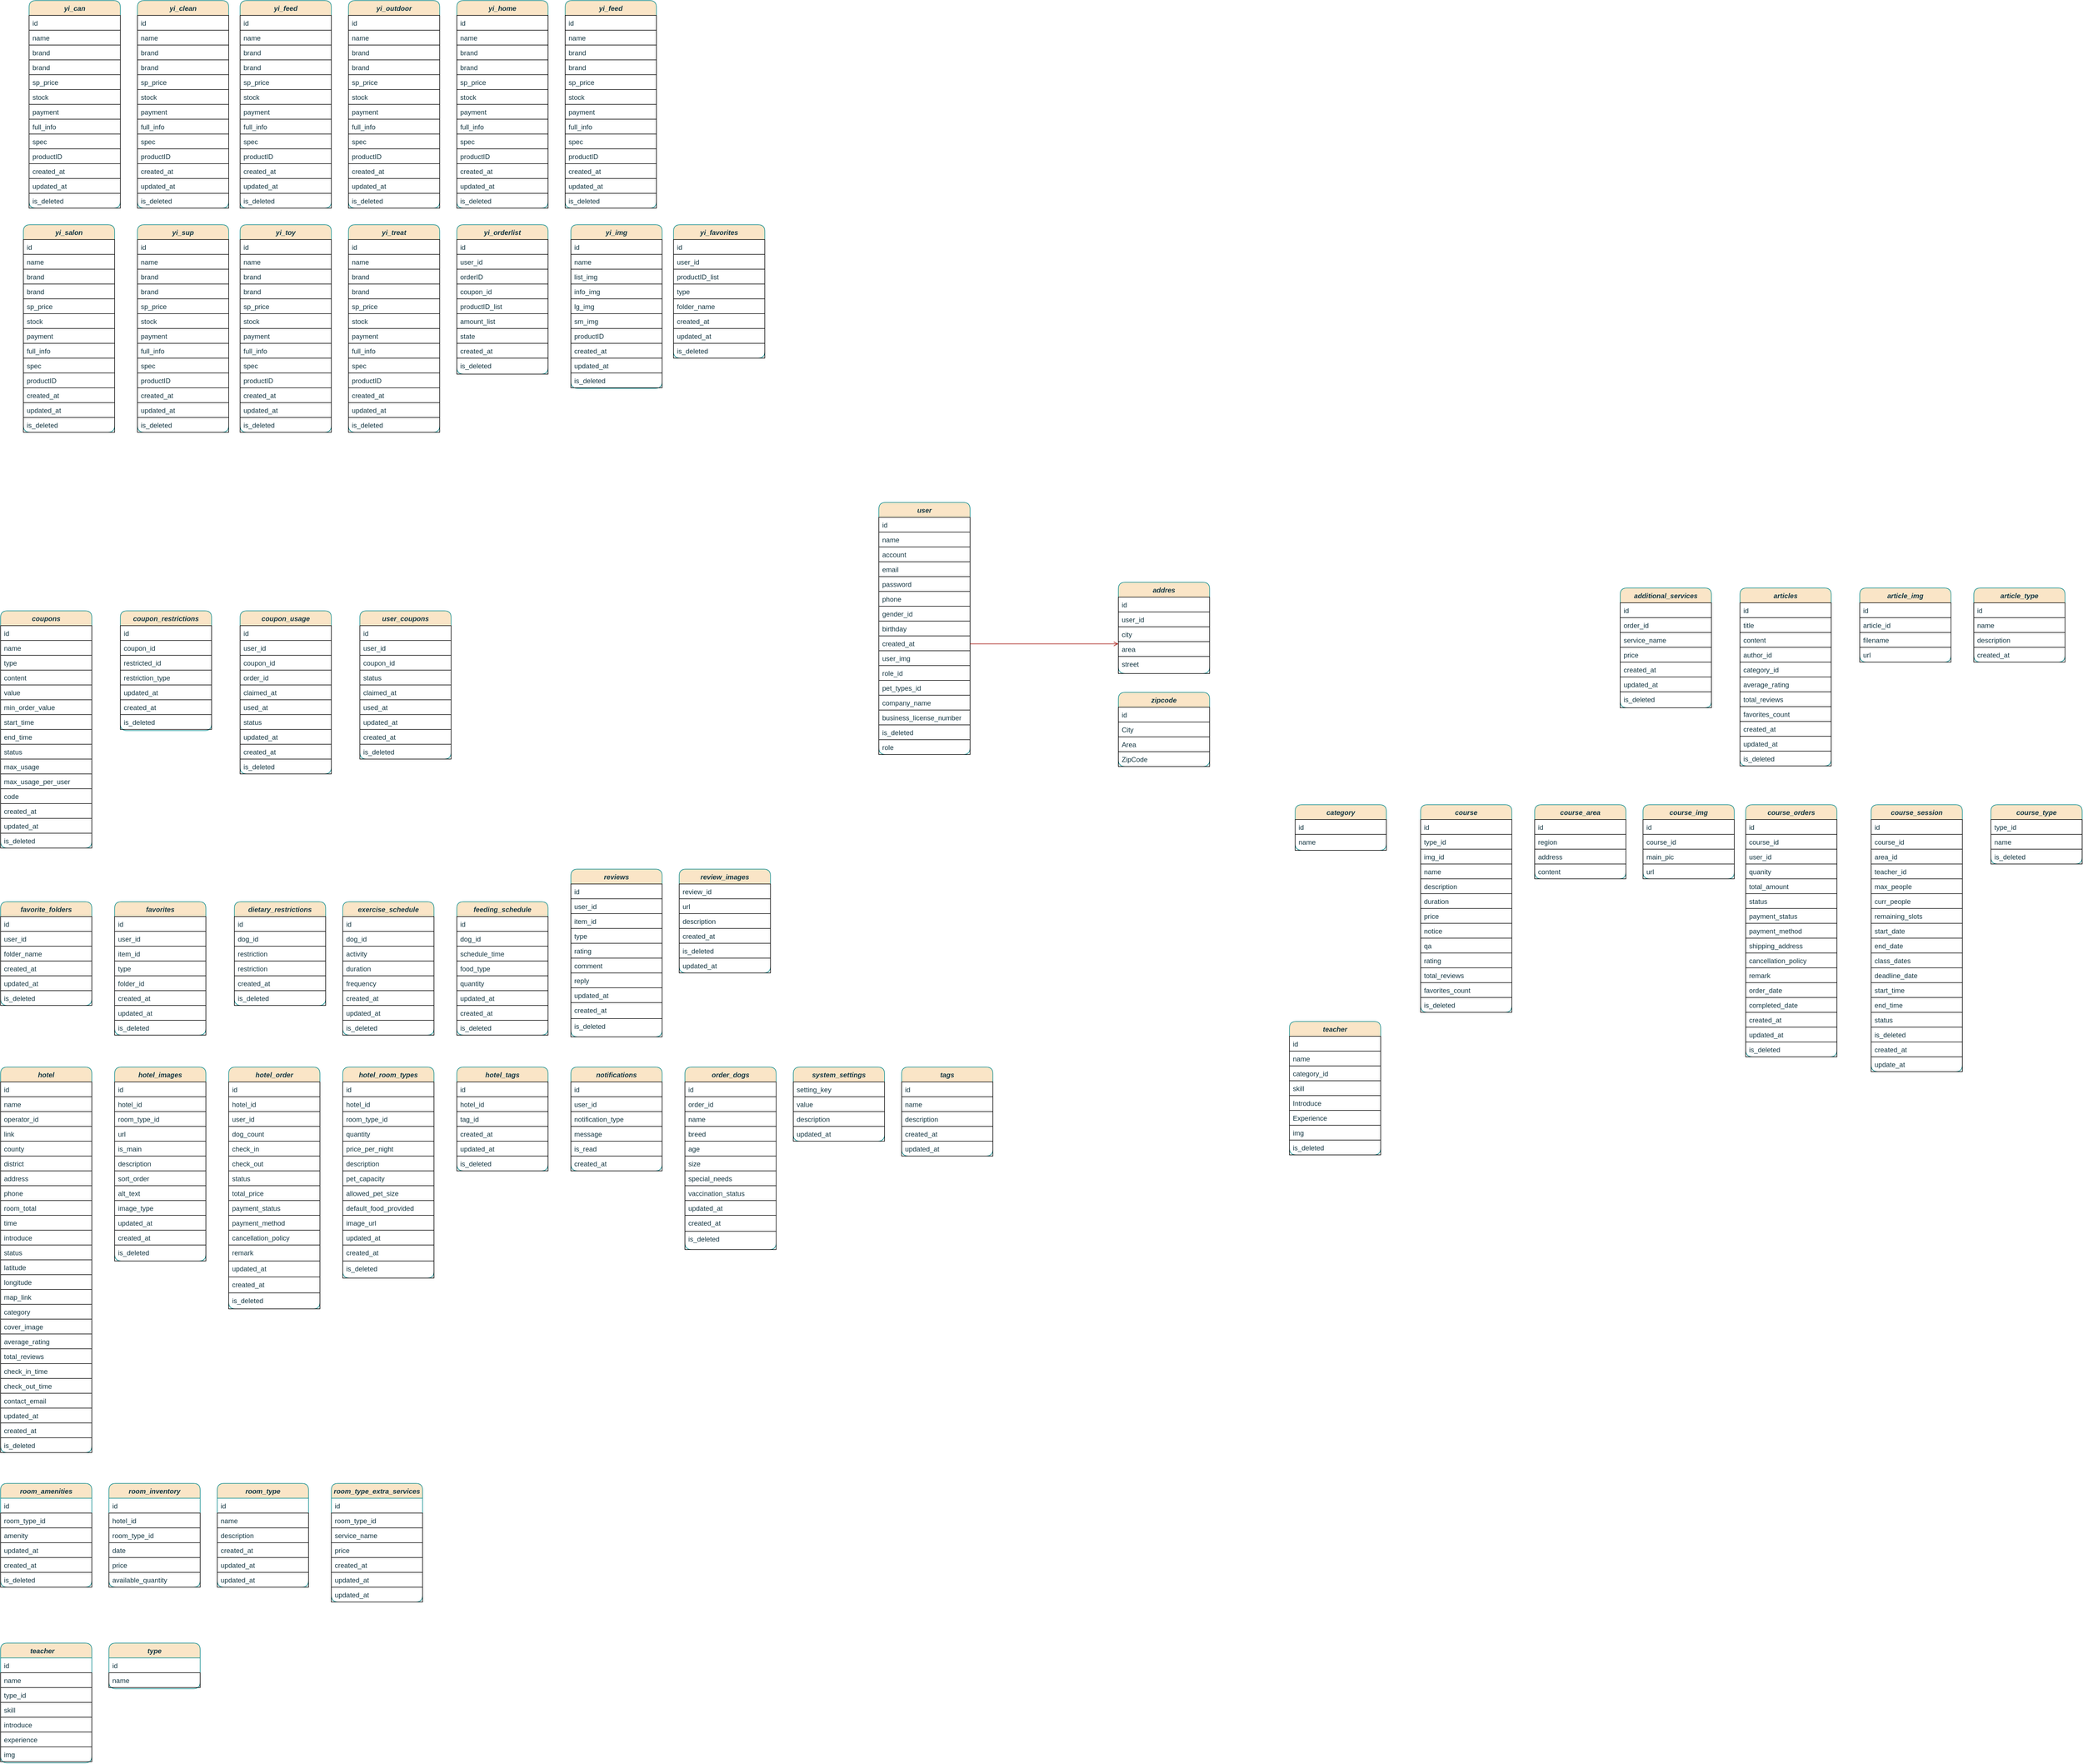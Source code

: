 <mxfile version="26.0.11">
  <diagram id="C5RBs43oDa-KdzZeNtuy" name="Page-1">
    <mxGraphModel dx="1912" dy="995" grid="1" gridSize="10" guides="1" tooltips="1" connect="1" arrows="1" fold="1" page="1" pageScale="1" pageWidth="1920" pageHeight="1200" math="0" shadow="0">
      <root>
        <mxCell id="WIyWlLk6GJQsqaUBKTNV-0" />
        <mxCell id="WIyWlLk6GJQsqaUBKTNV-1" parent="WIyWlLk6GJQsqaUBKTNV-0" />
        <mxCell id="zkfFHV4jXpPFQw0GAbJ--0" value="user" style="swimlane;fontStyle=3;align=center;verticalAlign=top;childLayout=stackLayout;horizontal=1;startSize=26;horizontalStack=0;resizeParent=1;resizeLast=0;collapsible=1;marginBottom=0;rounded=1;shadow=0;strokeWidth=1;labelBackgroundColor=none;fillColor=#FAE5C7;strokeColor=#0F8B8D;fontColor=#143642;" parent="WIyWlLk6GJQsqaUBKTNV-1" vertex="1">
          <mxGeometry x="1630" y="950" width="160" height="442" as="geometry">
            <mxRectangle x="230" y="140" width="160" height="26" as="alternateBounds" />
          </mxGeometry>
        </mxCell>
        <mxCell id="zkfFHV4jXpPFQw0GAbJ--1" value="id" style="text;align=left;verticalAlign=top;spacingLeft=4;spacingRight=4;overflow=hidden;rotatable=0;points=[[0,0.5],[1,0.5]];portConstraint=eastwest;labelBackgroundColor=none;fontColor=#143642;rounded=0;strokeColor=default;" parent="zkfFHV4jXpPFQw0GAbJ--0" vertex="1">
          <mxGeometry y="26" width="160" height="26" as="geometry" />
        </mxCell>
        <mxCell id="zkfFHV4jXpPFQw0GAbJ--2" value="name" style="text;align=left;verticalAlign=top;spacingLeft=4;spacingRight=4;overflow=hidden;rotatable=0;points=[[0,0.5],[1,0.5]];portConstraint=eastwest;rounded=0;shadow=0;html=0;labelBackgroundColor=none;fontColor=#143642;strokeColor=default;" parent="zkfFHV4jXpPFQw0GAbJ--0" vertex="1">
          <mxGeometry y="52" width="160" height="26" as="geometry" />
        </mxCell>
        <mxCell id="zkfFHV4jXpPFQw0GAbJ--3" value="account" style="text;align=left;verticalAlign=top;spacingLeft=4;spacingRight=4;overflow=hidden;rotatable=0;points=[[0,0.5],[1,0.5]];portConstraint=eastwest;rounded=0;shadow=0;html=0;labelBackgroundColor=none;fontColor=#143642;strokeColor=default;" parent="zkfFHV4jXpPFQw0GAbJ--0" vertex="1">
          <mxGeometry y="78" width="160" height="26" as="geometry" />
        </mxCell>
        <mxCell id="eLThqhARwQMKMWSYmHJ4-19" value="email" style="text;align=left;verticalAlign=top;spacingLeft=4;spacingRight=4;overflow=hidden;rotatable=0;points=[[0,0.5],[1,0.5]];portConstraint=eastwest;rounded=0;shadow=0;html=0;labelBackgroundColor=none;fontColor=#143642;strokeColor=default;" parent="zkfFHV4jXpPFQw0GAbJ--0" vertex="1">
          <mxGeometry y="104" width="160" height="26" as="geometry" />
        </mxCell>
        <mxCell id="eLThqhARwQMKMWSYmHJ4-18" value="password" style="text;align=left;verticalAlign=top;spacingLeft=4;spacingRight=4;overflow=hidden;rotatable=0;points=[[0,0.5],[1,0.5]];portConstraint=eastwest;rounded=0;shadow=0;html=0;labelBackgroundColor=none;fontColor=#143642;strokeColor=default;" parent="zkfFHV4jXpPFQw0GAbJ--0" vertex="1">
          <mxGeometry y="130" width="160" height="26" as="geometry" />
        </mxCell>
        <mxCell id="eLThqhARwQMKMWSYmHJ4-17" value="phone" style="text;align=left;verticalAlign=top;spacingLeft=4;spacingRight=4;overflow=hidden;rotatable=0;points=[[0,0.5],[1,0.5]];portConstraint=eastwest;rounded=0;shadow=0;html=0;labelBackgroundColor=none;fontColor=#143642;strokeColor=default;" parent="zkfFHV4jXpPFQw0GAbJ--0" vertex="1">
          <mxGeometry y="156" width="160" height="26" as="geometry" />
        </mxCell>
        <mxCell id="eLThqhARwQMKMWSYmHJ4-16" value="gender_id" style="text;align=left;verticalAlign=top;spacingLeft=4;spacingRight=4;overflow=hidden;rotatable=0;points=[[0,0.5],[1,0.5]];portConstraint=eastwest;rounded=0;shadow=0;html=0;labelBackgroundColor=none;fontColor=#143642;strokeColor=default;" parent="zkfFHV4jXpPFQw0GAbJ--0" vertex="1">
          <mxGeometry y="182" width="160" height="26" as="geometry" />
        </mxCell>
        <mxCell id="eLThqhARwQMKMWSYmHJ4-15" value="birthday" style="text;align=left;verticalAlign=top;spacingLeft=4;spacingRight=4;overflow=hidden;rotatable=0;points=[[0,0.5],[1,0.5]];portConstraint=eastwest;rounded=0;shadow=0;html=0;labelBackgroundColor=none;fontColor=#143642;strokeColor=default;" parent="zkfFHV4jXpPFQw0GAbJ--0" vertex="1">
          <mxGeometry y="208" width="160" height="26" as="geometry" />
        </mxCell>
        <mxCell id="eLThqhARwQMKMWSYmHJ4-14" value="created_at" style="text;align=left;verticalAlign=top;spacingLeft=4;spacingRight=4;overflow=hidden;rotatable=0;points=[[0,0.5],[1,0.5]];portConstraint=eastwest;rounded=0;shadow=0;html=0;labelBackgroundColor=none;fontColor=#143642;strokeColor=default;" parent="zkfFHV4jXpPFQw0GAbJ--0" vertex="1">
          <mxGeometry y="234" width="160" height="26" as="geometry" />
        </mxCell>
        <mxCell id="eLThqhARwQMKMWSYmHJ4-654" value="user_img" style="text;align=left;verticalAlign=top;spacingLeft=4;spacingRight=4;overflow=hidden;rotatable=0;points=[[0,0.5],[1,0.5]];portConstraint=eastwest;rounded=0;shadow=0;html=0;labelBackgroundColor=none;fontColor=#143642;strokeColor=default;" parent="zkfFHV4jXpPFQw0GAbJ--0" vertex="1">
          <mxGeometry y="260" width="160" height="26" as="geometry" />
        </mxCell>
        <mxCell id="eLThqhARwQMKMWSYmHJ4-653" value="role_id" style="text;align=left;verticalAlign=top;spacingLeft=4;spacingRight=4;overflow=hidden;rotatable=0;points=[[0,0.5],[1,0.5]];portConstraint=eastwest;rounded=0;shadow=0;html=0;labelBackgroundColor=none;fontColor=#143642;strokeColor=default;" parent="zkfFHV4jXpPFQw0GAbJ--0" vertex="1">
          <mxGeometry y="286" width="160" height="26" as="geometry" />
        </mxCell>
        <mxCell id="eLThqhARwQMKMWSYmHJ4-652" value="pet_types_id" style="text;align=left;verticalAlign=top;spacingLeft=4;spacingRight=4;overflow=hidden;rotatable=0;points=[[0,0.5],[1,0.5]];portConstraint=eastwest;rounded=0;shadow=0;html=0;labelBackgroundColor=none;fontColor=#143642;strokeColor=default;" parent="zkfFHV4jXpPFQw0GAbJ--0" vertex="1">
          <mxGeometry y="312" width="160" height="26" as="geometry" />
        </mxCell>
        <mxCell id="eLThqhARwQMKMWSYmHJ4-651" value="company_name" style="text;align=left;verticalAlign=top;spacingLeft=4;spacingRight=4;overflow=hidden;rotatable=0;points=[[0,0.5],[1,0.5]];portConstraint=eastwest;rounded=0;shadow=0;html=0;labelBackgroundColor=none;fontColor=#143642;strokeColor=default;" parent="zkfFHV4jXpPFQw0GAbJ--0" vertex="1">
          <mxGeometry y="338" width="160" height="26" as="geometry" />
        </mxCell>
        <mxCell id="eLThqhARwQMKMWSYmHJ4-657" value="business_license_number" style="text;align=left;verticalAlign=top;spacingLeft=4;spacingRight=4;overflow=hidden;rotatable=0;points=[[0,0.5],[1,0.5]];portConstraint=eastwest;rounded=0;shadow=0;html=0;labelBackgroundColor=none;fontColor=#143642;strokeColor=default;" parent="zkfFHV4jXpPFQw0GAbJ--0" vertex="1">
          <mxGeometry y="364" width="160" height="26" as="geometry" />
        </mxCell>
        <mxCell id="eLThqhARwQMKMWSYmHJ4-656" value="is_deleted" style="text;align=left;verticalAlign=top;spacingLeft=4;spacingRight=4;overflow=hidden;rotatable=0;points=[[0,0.5],[1,0.5]];portConstraint=eastwest;rounded=0;shadow=0;html=0;labelBackgroundColor=none;fontColor=#143642;strokeColor=default;" parent="zkfFHV4jXpPFQw0GAbJ--0" vertex="1">
          <mxGeometry y="390" width="160" height="26" as="geometry" />
        </mxCell>
        <mxCell id="eLThqhARwQMKMWSYmHJ4-655" value="role" style="text;align=left;verticalAlign=top;spacingLeft=4;spacingRight=4;overflow=hidden;rotatable=0;points=[[0,0.5],[1,0.5]];portConstraint=eastwest;rounded=0;shadow=0;html=0;labelBackgroundColor=none;fontColor=#143642;strokeColor=default;" parent="zkfFHV4jXpPFQw0GAbJ--0" vertex="1">
          <mxGeometry y="416" width="160" height="26" as="geometry" />
        </mxCell>
        <mxCell id="zkfFHV4jXpPFQw0GAbJ--26" value="" style="endArrow=open;shadow=0;strokeWidth=1;rounded=1;curved=0;endFill=1;edgeStyle=elbowEdgeStyle;elbow=vertical;labelBackgroundColor=none;strokeColor=#A8201A;fontColor=default;" parent="WIyWlLk6GJQsqaUBKTNV-1" source="zkfFHV4jXpPFQw0GAbJ--0" edge="1">
          <mxGeometry x="0.5" y="41" relative="1" as="geometry">
            <mxPoint x="1790" y="1162" as="sourcePoint" />
            <mxPoint x="2050" y="1198" as="targetPoint" />
            <mxPoint x="-40" y="32" as="offset" />
          </mxGeometry>
        </mxCell>
        <mxCell id="eLThqhARwQMKMWSYmHJ4-29" value="addres" style="swimlane;fontStyle=3;align=center;verticalAlign=top;childLayout=stackLayout;horizontal=1;startSize=26;horizontalStack=0;resizeParent=1;resizeLast=0;collapsible=1;marginBottom=0;rounded=1;shadow=0;strokeWidth=1;labelBackgroundColor=none;fillColor=#FAE5C7;strokeColor=#0F8B8D;fontColor=#143642;" parent="WIyWlLk6GJQsqaUBKTNV-1" vertex="1">
          <mxGeometry x="2050" y="1090" width="160" height="160" as="geometry">
            <mxRectangle x="230" y="140" width="160" height="26" as="alternateBounds" />
          </mxGeometry>
        </mxCell>
        <mxCell id="eLThqhARwQMKMWSYmHJ4-30" value="id" style="text;align=left;verticalAlign=top;spacingLeft=4;spacingRight=4;overflow=hidden;rotatable=0;points=[[0,0.5],[1,0.5]];portConstraint=eastwest;labelBackgroundColor=none;fontColor=#143642;rounded=0;strokeColor=default;" parent="eLThqhARwQMKMWSYmHJ4-29" vertex="1">
          <mxGeometry y="26" width="160" height="26" as="geometry" />
        </mxCell>
        <mxCell id="eLThqhARwQMKMWSYmHJ4-31" value="user_id" style="text;align=left;verticalAlign=top;spacingLeft=4;spacingRight=4;overflow=hidden;rotatable=0;points=[[0,0.5],[1,0.5]];portConstraint=eastwest;rounded=0;shadow=0;html=0;labelBackgroundColor=none;fontColor=#143642;strokeColor=default;" parent="eLThqhARwQMKMWSYmHJ4-29" vertex="1">
          <mxGeometry y="52" width="160" height="26" as="geometry" />
        </mxCell>
        <mxCell id="eLThqhARwQMKMWSYmHJ4-32" value="city" style="text;align=left;verticalAlign=top;spacingLeft=4;spacingRight=4;overflow=hidden;rotatable=0;points=[[0,0.5],[1,0.5]];portConstraint=eastwest;rounded=0;shadow=0;html=0;labelBackgroundColor=none;fontColor=#143642;strokeColor=default;" parent="eLThqhARwQMKMWSYmHJ4-29" vertex="1">
          <mxGeometry y="78" width="160" height="26" as="geometry" />
        </mxCell>
        <mxCell id="eLThqhARwQMKMWSYmHJ4-33" value="area" style="text;align=left;verticalAlign=top;spacingLeft=4;spacingRight=4;overflow=hidden;rotatable=0;points=[[0,0.5],[1,0.5]];portConstraint=eastwest;rounded=0;shadow=0;html=0;labelBackgroundColor=none;fontColor=#143642;strokeColor=default;" parent="eLThqhARwQMKMWSYmHJ4-29" vertex="1">
          <mxGeometry y="104" width="160" height="26" as="geometry" />
        </mxCell>
        <mxCell id="eLThqhARwQMKMWSYmHJ4-34" value="street" style="text;align=left;verticalAlign=top;spacingLeft=4;spacingRight=4;overflow=hidden;rotatable=0;points=[[0,0.5],[1,0.5]];portConstraint=eastwest;rounded=0;shadow=0;html=0;labelBackgroundColor=none;fontColor=#143642;strokeColor=default;" parent="eLThqhARwQMKMWSYmHJ4-29" vertex="1">
          <mxGeometry y="130" width="160" height="30" as="geometry" />
        </mxCell>
        <mxCell id="eLThqhARwQMKMWSYmHJ4-39" value="favorite_folders" style="swimlane;fontStyle=3;align=center;verticalAlign=top;childLayout=stackLayout;horizontal=1;startSize=26;horizontalStack=0;resizeParent=1;resizeLast=0;collapsible=1;marginBottom=0;rounded=1;shadow=0;strokeWidth=1;labelBackgroundColor=none;fillColor=#FAE5C7;strokeColor=#0F8B8D;fontColor=#143642;" parent="WIyWlLk6GJQsqaUBKTNV-1" vertex="1">
          <mxGeometry x="90" y="1650" width="160" height="182" as="geometry">
            <mxRectangle x="230" y="140" width="160" height="26" as="alternateBounds" />
          </mxGeometry>
        </mxCell>
        <mxCell id="eLThqhARwQMKMWSYmHJ4-40" value="id" style="text;align=left;verticalAlign=top;spacingLeft=4;spacingRight=4;overflow=hidden;rotatable=0;points=[[0,0.5],[1,0.5]];portConstraint=eastwest;labelBackgroundColor=none;fontColor=#143642;rounded=0;strokeColor=default;" parent="eLThqhARwQMKMWSYmHJ4-39" vertex="1">
          <mxGeometry y="26" width="160" height="26" as="geometry" />
        </mxCell>
        <mxCell id="eLThqhARwQMKMWSYmHJ4-41" value="user_id" style="text;align=left;verticalAlign=top;spacingLeft=4;spacingRight=4;overflow=hidden;rotatable=0;points=[[0,0.5],[1,0.5]];portConstraint=eastwest;rounded=0;shadow=0;html=0;labelBackgroundColor=none;fontColor=#143642;strokeColor=default;" parent="eLThqhARwQMKMWSYmHJ4-39" vertex="1">
          <mxGeometry y="52" width="160" height="26" as="geometry" />
        </mxCell>
        <mxCell id="eLThqhARwQMKMWSYmHJ4-42" value="folder_name" style="text;align=left;verticalAlign=top;spacingLeft=4;spacingRight=4;overflow=hidden;rotatable=0;points=[[0,0.5],[1,0.5]];portConstraint=eastwest;rounded=0;shadow=0;html=0;labelBackgroundColor=none;fontColor=#143642;strokeColor=default;" parent="eLThqhARwQMKMWSYmHJ4-39" vertex="1">
          <mxGeometry y="78" width="160" height="26" as="geometry" />
        </mxCell>
        <mxCell id="eLThqhARwQMKMWSYmHJ4-43" value="created_at" style="text;align=left;verticalAlign=top;spacingLeft=4;spacingRight=4;overflow=hidden;rotatable=0;points=[[0,0.5],[1,0.5]];portConstraint=eastwest;rounded=0;shadow=0;html=0;labelBackgroundColor=none;fontColor=#143642;strokeColor=default;" parent="eLThqhARwQMKMWSYmHJ4-39" vertex="1">
          <mxGeometry y="104" width="160" height="26" as="geometry" />
        </mxCell>
        <mxCell id="eLThqhARwQMKMWSYmHJ4-44" value="updated_at" style="text;align=left;verticalAlign=top;spacingLeft=4;spacingRight=4;overflow=hidden;rotatable=0;points=[[0,0.5],[1,0.5]];portConstraint=eastwest;rounded=0;shadow=0;html=0;labelBackgroundColor=none;fontColor=#143642;strokeColor=default;" parent="eLThqhARwQMKMWSYmHJ4-39" vertex="1">
          <mxGeometry y="130" width="160" height="26" as="geometry" />
        </mxCell>
        <mxCell id="eLThqhARwQMKMWSYmHJ4-45" value="is_deleted" style="text;align=left;verticalAlign=top;spacingLeft=4;spacingRight=4;overflow=hidden;rotatable=0;points=[[0,0.5],[1,0.5]];portConstraint=eastwest;rounded=0;shadow=0;html=0;labelBackgroundColor=none;fontColor=#143642;strokeColor=default;" parent="eLThqhARwQMKMWSYmHJ4-39" vertex="1">
          <mxGeometry y="156" width="160" height="26" as="geometry" />
        </mxCell>
        <mxCell id="eLThqhARwQMKMWSYmHJ4-49" value="favorites" style="swimlane;fontStyle=3;align=center;verticalAlign=top;childLayout=stackLayout;horizontal=1;startSize=26;horizontalStack=0;resizeParent=1;resizeLast=0;collapsible=1;marginBottom=0;rounded=1;shadow=0;strokeWidth=1;labelBackgroundColor=none;fillColor=#FAE5C7;strokeColor=#0F8B8D;fontColor=#143642;" parent="WIyWlLk6GJQsqaUBKTNV-1" vertex="1">
          <mxGeometry x="290" y="1650" width="160" height="234" as="geometry">
            <mxRectangle x="230" y="140" width="160" height="26" as="alternateBounds" />
          </mxGeometry>
        </mxCell>
        <mxCell id="eLThqhARwQMKMWSYmHJ4-50" value="id" style="text;align=left;verticalAlign=top;spacingLeft=4;spacingRight=4;overflow=hidden;rotatable=0;points=[[0,0.5],[1,0.5]];portConstraint=eastwest;labelBackgroundColor=none;fontColor=#143642;rounded=0;strokeColor=default;" parent="eLThqhARwQMKMWSYmHJ4-49" vertex="1">
          <mxGeometry y="26" width="160" height="26" as="geometry" />
        </mxCell>
        <mxCell id="eLThqhARwQMKMWSYmHJ4-51" value="user_id" style="text;align=left;verticalAlign=top;spacingLeft=4;spacingRight=4;overflow=hidden;rotatable=0;points=[[0,0.5],[1,0.5]];portConstraint=eastwest;rounded=0;shadow=0;html=0;labelBackgroundColor=none;fontColor=#143642;strokeColor=default;" parent="eLThqhARwQMKMWSYmHJ4-49" vertex="1">
          <mxGeometry y="52" width="160" height="26" as="geometry" />
        </mxCell>
        <mxCell id="eLThqhARwQMKMWSYmHJ4-52" value="item_id" style="text;align=left;verticalAlign=top;spacingLeft=4;spacingRight=4;overflow=hidden;rotatable=0;points=[[0,0.5],[1,0.5]];portConstraint=eastwest;rounded=0;shadow=0;html=0;labelBackgroundColor=none;fontColor=#143642;strokeColor=default;" parent="eLThqhARwQMKMWSYmHJ4-49" vertex="1">
          <mxGeometry y="78" width="160" height="26" as="geometry" />
        </mxCell>
        <mxCell id="eLThqhARwQMKMWSYmHJ4-53" value="type" style="text;align=left;verticalAlign=top;spacingLeft=4;spacingRight=4;overflow=hidden;rotatable=0;points=[[0,0.5],[1,0.5]];portConstraint=eastwest;rounded=0;shadow=0;html=0;labelBackgroundColor=none;fontColor=#143642;strokeColor=default;" parent="eLThqhARwQMKMWSYmHJ4-49" vertex="1">
          <mxGeometry y="104" width="160" height="26" as="geometry" />
        </mxCell>
        <mxCell id="eLThqhARwQMKMWSYmHJ4-54" value="folder_id" style="text;align=left;verticalAlign=top;spacingLeft=4;spacingRight=4;overflow=hidden;rotatable=0;points=[[0,0.5],[1,0.5]];portConstraint=eastwest;rounded=0;shadow=0;html=0;labelBackgroundColor=none;fontColor=#143642;strokeColor=default;" parent="eLThqhARwQMKMWSYmHJ4-49" vertex="1">
          <mxGeometry y="130" width="160" height="26" as="geometry" />
        </mxCell>
        <mxCell id="eLThqhARwQMKMWSYmHJ4-55" value="created_at" style="text;align=left;verticalAlign=top;spacingLeft=4;spacingRight=4;overflow=hidden;rotatable=0;points=[[0,0.5],[1,0.5]];portConstraint=eastwest;rounded=0;shadow=0;html=0;labelBackgroundColor=none;fontColor=#143642;strokeColor=default;" parent="eLThqhARwQMKMWSYmHJ4-49" vertex="1">
          <mxGeometry y="156" width="160" height="26" as="geometry" />
        </mxCell>
        <mxCell id="eLThqhARwQMKMWSYmHJ4-56" value="updated_at" style="text;align=left;verticalAlign=top;spacingLeft=4;spacingRight=4;overflow=hidden;rotatable=0;points=[[0,0.5],[1,0.5]];portConstraint=eastwest;rounded=0;shadow=0;html=0;labelBackgroundColor=none;fontColor=#143642;strokeColor=default;" parent="eLThqhARwQMKMWSYmHJ4-49" vertex="1">
          <mxGeometry y="182" width="160" height="26" as="geometry" />
        </mxCell>
        <mxCell id="eLThqhARwQMKMWSYmHJ4-57" value="is_deleted" style="text;align=left;verticalAlign=top;spacingLeft=4;spacingRight=4;overflow=hidden;rotatable=0;points=[[0,0.5],[1,0.5]];portConstraint=eastwest;rounded=0;shadow=0;html=0;labelBackgroundColor=none;fontColor=#143642;strokeColor=default;" parent="eLThqhARwQMKMWSYmHJ4-49" vertex="1">
          <mxGeometry y="208" width="160" height="26" as="geometry" />
        </mxCell>
        <mxCell id="eLThqhARwQMKMWSYmHJ4-59" value="additional_services" style="swimlane;fontStyle=3;align=center;verticalAlign=top;childLayout=stackLayout;horizontal=1;startSize=26;horizontalStack=0;resizeParent=1;resizeLast=0;collapsible=1;marginBottom=0;rounded=1;shadow=0;strokeWidth=1;labelBackgroundColor=none;fillColor=#FAE5C7;strokeColor=#0F8B8D;fontColor=#143642;" parent="WIyWlLk6GJQsqaUBKTNV-1" vertex="1">
          <mxGeometry x="2930" y="1100" width="160" height="210" as="geometry">
            <mxRectangle x="230" y="140" width="160" height="26" as="alternateBounds" />
          </mxGeometry>
        </mxCell>
        <mxCell id="eLThqhARwQMKMWSYmHJ4-60" value="id" style="text;align=left;verticalAlign=top;spacingLeft=4;spacingRight=4;overflow=hidden;rotatable=0;points=[[0,0.5],[1,0.5]];portConstraint=eastwest;labelBackgroundColor=none;fontColor=#143642;rounded=0;strokeColor=default;" parent="eLThqhARwQMKMWSYmHJ4-59" vertex="1">
          <mxGeometry y="26" width="160" height="26" as="geometry" />
        </mxCell>
        <mxCell id="eLThqhARwQMKMWSYmHJ4-61" value="order_id" style="text;align=left;verticalAlign=top;spacingLeft=4;spacingRight=4;overflow=hidden;rotatable=0;points=[[0,0.5],[1,0.5]];portConstraint=eastwest;rounded=0;shadow=0;html=0;labelBackgroundColor=none;fontColor=#143642;strokeColor=default;" parent="eLThqhARwQMKMWSYmHJ4-59" vertex="1">
          <mxGeometry y="52" width="160" height="26" as="geometry" />
        </mxCell>
        <mxCell id="eLThqhARwQMKMWSYmHJ4-62" value="service_name" style="text;align=left;verticalAlign=top;spacingLeft=4;spacingRight=4;overflow=hidden;rotatable=0;points=[[0,0.5],[1,0.5]];portConstraint=eastwest;rounded=0;shadow=0;html=0;labelBackgroundColor=none;fontColor=#143642;strokeColor=default;" parent="eLThqhARwQMKMWSYmHJ4-59" vertex="1">
          <mxGeometry y="78" width="160" height="26" as="geometry" />
        </mxCell>
        <mxCell id="eLThqhARwQMKMWSYmHJ4-63" value="price" style="text;align=left;verticalAlign=top;spacingLeft=4;spacingRight=4;overflow=hidden;rotatable=0;points=[[0,0.5],[1,0.5]];portConstraint=eastwest;rounded=0;shadow=0;html=0;labelBackgroundColor=none;fontColor=#143642;strokeColor=default;" parent="eLThqhARwQMKMWSYmHJ4-59" vertex="1">
          <mxGeometry y="104" width="160" height="26" as="geometry" />
        </mxCell>
        <mxCell id="eLThqhARwQMKMWSYmHJ4-64" value="created_at" style="text;align=left;verticalAlign=top;spacingLeft=4;spacingRight=4;overflow=hidden;rotatable=0;points=[[0,0.5],[1,0.5]];portConstraint=eastwest;rounded=0;shadow=0;html=0;labelBackgroundColor=none;fontColor=#143642;strokeColor=default;" parent="eLThqhARwQMKMWSYmHJ4-59" vertex="1">
          <mxGeometry y="130" width="160" height="26" as="geometry" />
        </mxCell>
        <mxCell id="eLThqhARwQMKMWSYmHJ4-65" value="updated_at" style="text;align=left;verticalAlign=top;spacingLeft=4;spacingRight=4;overflow=hidden;rotatable=0;points=[[0,0.5],[1,0.5]];portConstraint=eastwest;rounded=0;shadow=0;html=0;labelBackgroundColor=none;fontColor=#143642;strokeColor=default;" parent="eLThqhARwQMKMWSYmHJ4-59" vertex="1">
          <mxGeometry y="156" width="160" height="26" as="geometry" />
        </mxCell>
        <mxCell id="eLThqhARwQMKMWSYmHJ4-66" value="is_deleted" style="text;align=left;verticalAlign=top;spacingLeft=4;spacingRight=4;overflow=hidden;rotatable=0;points=[[0,0.5],[1,0.5]];portConstraint=eastwest;rounded=0;shadow=0;html=0;labelBackgroundColor=none;fontColor=#143642;strokeColor=default;" parent="eLThqhARwQMKMWSYmHJ4-59" vertex="1">
          <mxGeometry y="182" width="160" height="28" as="geometry" />
        </mxCell>
        <mxCell id="eLThqhARwQMKMWSYmHJ4-69" value="articles" style="swimlane;fontStyle=3;align=center;verticalAlign=top;childLayout=stackLayout;horizontal=1;startSize=26;horizontalStack=0;resizeParent=1;resizeLast=0;collapsible=1;marginBottom=0;rounded=1;shadow=0;strokeWidth=1;labelBackgroundColor=none;fillColor=#FAE5C7;strokeColor=#0F8B8D;fontColor=#143642;" parent="WIyWlLk6GJQsqaUBKTNV-1" vertex="1">
          <mxGeometry x="3140" y="1100" width="160" height="312" as="geometry">
            <mxRectangle x="230" y="140" width="160" height="26" as="alternateBounds" />
          </mxGeometry>
        </mxCell>
        <mxCell id="eLThqhARwQMKMWSYmHJ4-70" value="id" style="text;align=left;verticalAlign=top;spacingLeft=4;spacingRight=4;overflow=hidden;rotatable=0;points=[[0,0.5],[1,0.5]];portConstraint=eastwest;labelBackgroundColor=none;fontColor=#143642;rounded=0;strokeColor=default;" parent="eLThqhARwQMKMWSYmHJ4-69" vertex="1">
          <mxGeometry y="26" width="160" height="26" as="geometry" />
        </mxCell>
        <mxCell id="eLThqhARwQMKMWSYmHJ4-71" value="title" style="text;align=left;verticalAlign=top;spacingLeft=4;spacingRight=4;overflow=hidden;rotatable=0;points=[[0,0.5],[1,0.5]];portConstraint=eastwest;rounded=0;shadow=0;html=0;labelBackgroundColor=none;fontColor=#143642;strokeColor=default;" parent="eLThqhARwQMKMWSYmHJ4-69" vertex="1">
          <mxGeometry y="52" width="160" height="26" as="geometry" />
        </mxCell>
        <mxCell id="eLThqhARwQMKMWSYmHJ4-72" value="content" style="text;align=left;verticalAlign=top;spacingLeft=4;spacingRight=4;overflow=hidden;rotatable=0;points=[[0,0.5],[1,0.5]];portConstraint=eastwest;rounded=0;shadow=0;html=0;labelBackgroundColor=none;fontColor=#143642;strokeColor=default;" parent="eLThqhARwQMKMWSYmHJ4-69" vertex="1">
          <mxGeometry y="78" width="160" height="26" as="geometry" />
        </mxCell>
        <mxCell id="eLThqhARwQMKMWSYmHJ4-73" value="author_id" style="text;align=left;verticalAlign=top;spacingLeft=4;spacingRight=4;overflow=hidden;rotatable=0;points=[[0,0.5],[1,0.5]];portConstraint=eastwest;rounded=0;shadow=0;html=0;labelBackgroundColor=none;fontColor=#143642;strokeColor=default;" parent="eLThqhARwQMKMWSYmHJ4-69" vertex="1">
          <mxGeometry y="104" width="160" height="26" as="geometry" />
        </mxCell>
        <mxCell id="eLThqhARwQMKMWSYmHJ4-74" value="category_id" style="text;align=left;verticalAlign=top;spacingLeft=4;spacingRight=4;overflow=hidden;rotatable=0;points=[[0,0.5],[1,0.5]];portConstraint=eastwest;rounded=0;shadow=0;html=0;labelBackgroundColor=none;fontColor=#143642;strokeColor=default;" parent="eLThqhARwQMKMWSYmHJ4-69" vertex="1">
          <mxGeometry y="130" width="160" height="26" as="geometry" />
        </mxCell>
        <mxCell id="eLThqhARwQMKMWSYmHJ4-75" value="average_rating" style="text;align=left;verticalAlign=top;spacingLeft=4;spacingRight=4;overflow=hidden;rotatable=0;points=[[0,0.5],[1,0.5]];portConstraint=eastwest;rounded=0;shadow=0;html=0;labelBackgroundColor=none;fontColor=#143642;strokeColor=default;" parent="eLThqhARwQMKMWSYmHJ4-69" vertex="1">
          <mxGeometry y="156" width="160" height="26" as="geometry" />
        </mxCell>
        <mxCell id="eLThqhARwQMKMWSYmHJ4-76" value="total_reviews" style="text;align=left;verticalAlign=top;spacingLeft=4;spacingRight=4;overflow=hidden;rotatable=0;points=[[0,0.5],[1,0.5]];portConstraint=eastwest;rounded=0;shadow=0;html=0;labelBackgroundColor=none;fontColor=#143642;strokeColor=default;" parent="eLThqhARwQMKMWSYmHJ4-69" vertex="1">
          <mxGeometry y="182" width="160" height="26" as="geometry" />
        </mxCell>
        <mxCell id="eLThqhARwQMKMWSYmHJ4-77" value="favorites_count" style="text;align=left;verticalAlign=top;spacingLeft=4;spacingRight=4;overflow=hidden;rotatable=0;points=[[0,0.5],[1,0.5]];portConstraint=eastwest;rounded=0;shadow=0;html=0;labelBackgroundColor=none;fontColor=#143642;strokeColor=default;" parent="eLThqhARwQMKMWSYmHJ4-69" vertex="1">
          <mxGeometry y="208" width="160" height="26" as="geometry" />
        </mxCell>
        <mxCell id="eLThqhARwQMKMWSYmHJ4-78" value="created_at" style="text;align=left;verticalAlign=top;spacingLeft=4;spacingRight=4;overflow=hidden;rotatable=0;points=[[0,0.5],[1,0.5]];portConstraint=eastwest;rounded=0;shadow=0;html=0;labelBackgroundColor=none;fontColor=#143642;strokeColor=default;" parent="eLThqhARwQMKMWSYmHJ4-69" vertex="1">
          <mxGeometry y="234" width="160" height="26" as="geometry" />
        </mxCell>
        <mxCell id="eLThqhARwQMKMWSYmHJ4-79" value="updated_at" style="text;align=left;verticalAlign=top;spacingLeft=4;spacingRight=4;overflow=hidden;rotatable=0;points=[[0,0.5],[1,0.5]];portConstraint=eastwest;rounded=0;shadow=0;html=0;labelBackgroundColor=none;fontColor=#143642;strokeColor=default;" parent="eLThqhARwQMKMWSYmHJ4-69" vertex="1">
          <mxGeometry y="260" width="160" height="26" as="geometry" />
        </mxCell>
        <mxCell id="eLThqhARwQMKMWSYmHJ4-80" value="is_deleted" style="text;align=left;verticalAlign=top;spacingLeft=4;spacingRight=4;overflow=hidden;rotatable=0;points=[[0,0.5],[1,0.5]];portConstraint=eastwest;rounded=0;shadow=0;html=0;labelBackgroundColor=none;fontColor=#143642;strokeColor=default;" parent="eLThqhARwQMKMWSYmHJ4-69" vertex="1">
          <mxGeometry y="286" width="160" height="26" as="geometry" />
        </mxCell>
        <mxCell id="eLThqhARwQMKMWSYmHJ4-81" value="article_img" style="swimlane;fontStyle=3;align=center;verticalAlign=top;childLayout=stackLayout;horizontal=1;startSize=26;horizontalStack=0;resizeParent=1;resizeLast=0;collapsible=1;marginBottom=0;rounded=1;shadow=0;strokeWidth=1;labelBackgroundColor=none;fillColor=#FAE5C7;strokeColor=#0F8B8D;fontColor=#143642;" parent="WIyWlLk6GJQsqaUBKTNV-1" vertex="1">
          <mxGeometry x="3350" y="1100" width="160" height="130" as="geometry">
            <mxRectangle x="230" y="140" width="160" height="26" as="alternateBounds" />
          </mxGeometry>
        </mxCell>
        <mxCell id="eLThqhARwQMKMWSYmHJ4-82" value="id" style="text;align=left;verticalAlign=top;spacingLeft=4;spacingRight=4;overflow=hidden;rotatable=0;points=[[0,0.5],[1,0.5]];portConstraint=eastwest;labelBackgroundColor=none;fontColor=#143642;rounded=0;strokeColor=default;" parent="eLThqhARwQMKMWSYmHJ4-81" vertex="1">
          <mxGeometry y="26" width="160" height="26" as="geometry" />
        </mxCell>
        <mxCell id="eLThqhARwQMKMWSYmHJ4-83" value="article_id" style="text;align=left;verticalAlign=top;spacingLeft=4;spacingRight=4;overflow=hidden;rotatable=0;points=[[0,0.5],[1,0.5]];portConstraint=eastwest;rounded=0;shadow=0;html=0;labelBackgroundColor=none;fontColor=#143642;strokeColor=default;" parent="eLThqhARwQMKMWSYmHJ4-81" vertex="1">
          <mxGeometry y="52" width="160" height="26" as="geometry" />
        </mxCell>
        <mxCell id="eLThqhARwQMKMWSYmHJ4-84" value="filename" style="text;align=left;verticalAlign=top;spacingLeft=4;spacingRight=4;overflow=hidden;rotatable=0;points=[[0,0.5],[1,0.5]];portConstraint=eastwest;rounded=0;shadow=0;html=0;labelBackgroundColor=none;fontColor=#143642;strokeColor=default;" parent="eLThqhARwQMKMWSYmHJ4-81" vertex="1">
          <mxGeometry y="78" width="160" height="26" as="geometry" />
        </mxCell>
        <mxCell id="eLThqhARwQMKMWSYmHJ4-85" value="url" style="text;align=left;verticalAlign=top;spacingLeft=4;spacingRight=4;overflow=hidden;rotatable=0;points=[[0,0.5],[1,0.5]];portConstraint=eastwest;rounded=0;shadow=0;html=0;labelBackgroundColor=none;fontColor=#143642;strokeColor=default;" parent="eLThqhARwQMKMWSYmHJ4-81" vertex="1">
          <mxGeometry y="104" width="160" height="26" as="geometry" />
        </mxCell>
        <mxCell id="eLThqhARwQMKMWSYmHJ4-91" value="article_type" style="swimlane;fontStyle=3;align=center;verticalAlign=top;childLayout=stackLayout;horizontal=1;startSize=26;horizontalStack=0;resizeParent=1;resizeLast=0;collapsible=1;marginBottom=0;rounded=1;shadow=0;strokeWidth=1;labelBackgroundColor=none;fillColor=#FAE5C7;strokeColor=#0F8B8D;fontColor=#143642;" parent="WIyWlLk6GJQsqaUBKTNV-1" vertex="1">
          <mxGeometry x="3550" y="1100" width="160" height="130" as="geometry">
            <mxRectangle x="230" y="140" width="160" height="26" as="alternateBounds" />
          </mxGeometry>
        </mxCell>
        <mxCell id="eLThqhARwQMKMWSYmHJ4-92" value="id" style="text;align=left;verticalAlign=top;spacingLeft=4;spacingRight=4;overflow=hidden;rotatable=0;points=[[0,0.5],[1,0.5]];portConstraint=eastwest;labelBackgroundColor=none;fontColor=#143642;rounded=0;strokeColor=default;" parent="eLThqhARwQMKMWSYmHJ4-91" vertex="1">
          <mxGeometry y="26" width="160" height="26" as="geometry" />
        </mxCell>
        <mxCell id="eLThqhARwQMKMWSYmHJ4-93" value="name" style="text;align=left;verticalAlign=top;spacingLeft=4;spacingRight=4;overflow=hidden;rotatable=0;points=[[0,0.5],[1,0.5]];portConstraint=eastwest;rounded=0;shadow=0;html=0;labelBackgroundColor=none;fontColor=#143642;strokeColor=default;" parent="eLThqhARwQMKMWSYmHJ4-91" vertex="1">
          <mxGeometry y="52" width="160" height="26" as="geometry" />
        </mxCell>
        <mxCell id="eLThqhARwQMKMWSYmHJ4-94" value="description" style="text;align=left;verticalAlign=top;spacingLeft=4;spacingRight=4;overflow=hidden;rotatable=0;points=[[0,0.5],[1,0.5]];portConstraint=eastwest;rounded=0;shadow=0;html=0;labelBackgroundColor=none;fontColor=#143642;strokeColor=default;" parent="eLThqhARwQMKMWSYmHJ4-91" vertex="1">
          <mxGeometry y="78" width="160" height="26" as="geometry" />
        </mxCell>
        <mxCell id="eLThqhARwQMKMWSYmHJ4-95" value="created_at" style="text;align=left;verticalAlign=top;spacingLeft=4;spacingRight=4;overflow=hidden;rotatable=0;points=[[0,0.5],[1,0.5]];portConstraint=eastwest;rounded=0;shadow=0;html=0;labelBackgroundColor=none;fontColor=#143642;strokeColor=default;" parent="eLThqhARwQMKMWSYmHJ4-91" vertex="1">
          <mxGeometry y="104" width="160" height="26" as="geometry" />
        </mxCell>
        <mxCell id="eLThqhARwQMKMWSYmHJ4-101" value="category" style="swimlane;fontStyle=3;align=center;verticalAlign=top;childLayout=stackLayout;horizontal=1;startSize=26;horizontalStack=0;resizeParent=1;resizeLast=0;collapsible=1;marginBottom=0;rounded=1;shadow=0;strokeWidth=1;labelBackgroundColor=none;fillColor=#FAE5C7;strokeColor=#0F8B8D;fontColor=#143642;" parent="WIyWlLk6GJQsqaUBKTNV-1" vertex="1">
          <mxGeometry x="2360" y="1480" width="160" height="80" as="geometry">
            <mxRectangle x="230" y="140" width="160" height="26" as="alternateBounds" />
          </mxGeometry>
        </mxCell>
        <mxCell id="eLThqhARwQMKMWSYmHJ4-102" value="id" style="text;align=left;verticalAlign=top;spacingLeft=4;spacingRight=4;overflow=hidden;rotatable=0;points=[[0,0.5],[1,0.5]];portConstraint=eastwest;labelBackgroundColor=none;fontColor=#143642;rounded=0;fillColor=none;strokeColor=default;" parent="eLThqhARwQMKMWSYmHJ4-101" vertex="1">
          <mxGeometry y="26" width="160" height="26" as="geometry" />
        </mxCell>
        <mxCell id="eLThqhARwQMKMWSYmHJ4-103" value="name" style="text;align=left;verticalAlign=top;spacingLeft=4;spacingRight=4;overflow=hidden;rotatable=0;points=[[0,0.5],[1,0.5]];portConstraint=eastwest;rounded=0;shadow=0;html=0;labelBackgroundColor=none;fontColor=#143642;strokeColor=default;" parent="eLThqhARwQMKMWSYmHJ4-101" vertex="1">
          <mxGeometry y="52" width="160" height="28" as="geometry" />
        </mxCell>
        <mxCell id="eLThqhARwQMKMWSYmHJ4-111" value="coupons" style="swimlane;fontStyle=3;align=center;verticalAlign=top;childLayout=stackLayout;horizontal=1;startSize=26;horizontalStack=0;resizeParent=1;resizeLast=0;collapsible=1;marginBottom=0;rounded=1;shadow=0;strokeWidth=1;labelBackgroundColor=none;fillColor=#FAE5C7;strokeColor=#0F8B8D;fontColor=#143642;" parent="WIyWlLk6GJQsqaUBKTNV-1" vertex="1">
          <mxGeometry x="90" y="1140" width="160" height="416" as="geometry">
            <mxRectangle x="230" y="140" width="160" height="26" as="alternateBounds" />
          </mxGeometry>
        </mxCell>
        <mxCell id="eLThqhARwQMKMWSYmHJ4-112" value="id" style="text;align=left;verticalAlign=top;spacingLeft=4;spacingRight=4;overflow=hidden;rotatable=0;points=[[0,0.5],[1,0.5]];portConstraint=eastwest;labelBackgroundColor=none;fontColor=#143642;rounded=0;strokeColor=default;" parent="eLThqhARwQMKMWSYmHJ4-111" vertex="1">
          <mxGeometry y="26" width="160" height="26" as="geometry" />
        </mxCell>
        <mxCell id="eLThqhARwQMKMWSYmHJ4-113" value="name" style="text;align=left;verticalAlign=top;spacingLeft=4;spacingRight=4;overflow=hidden;rotatable=0;points=[[0,0.5],[1,0.5]];portConstraint=eastwest;rounded=0;shadow=0;html=0;labelBackgroundColor=none;fontColor=#143642;strokeColor=default;" parent="eLThqhARwQMKMWSYmHJ4-111" vertex="1">
          <mxGeometry y="52" width="160" height="26" as="geometry" />
        </mxCell>
        <mxCell id="eLThqhARwQMKMWSYmHJ4-114" value="type" style="text;align=left;verticalAlign=top;spacingLeft=4;spacingRight=4;overflow=hidden;rotatable=0;points=[[0,0.5],[1,0.5]];portConstraint=eastwest;rounded=0;shadow=0;html=0;labelBackgroundColor=none;fontColor=#143642;strokeColor=default;" parent="eLThqhARwQMKMWSYmHJ4-111" vertex="1">
          <mxGeometry y="78" width="160" height="26" as="geometry" />
        </mxCell>
        <mxCell id="eLThqhARwQMKMWSYmHJ4-115" value="content" style="text;align=left;verticalAlign=top;spacingLeft=4;spacingRight=4;overflow=hidden;rotatable=0;points=[[0,0.5],[1,0.5]];portConstraint=eastwest;rounded=0;shadow=0;html=0;labelBackgroundColor=none;fontColor=#143642;strokeColor=default;" parent="eLThqhARwQMKMWSYmHJ4-111" vertex="1">
          <mxGeometry y="104" width="160" height="26" as="geometry" />
        </mxCell>
        <mxCell id="eLThqhARwQMKMWSYmHJ4-116" value="value" style="text;align=left;verticalAlign=top;spacingLeft=4;spacingRight=4;overflow=hidden;rotatable=0;points=[[0,0.5],[1,0.5]];portConstraint=eastwest;rounded=0;shadow=0;html=0;labelBackgroundColor=none;fontColor=#143642;strokeColor=default;" parent="eLThqhARwQMKMWSYmHJ4-111" vertex="1">
          <mxGeometry y="130" width="160" height="26" as="geometry" />
        </mxCell>
        <mxCell id="eLThqhARwQMKMWSYmHJ4-117" value="min_order_value" style="text;align=left;verticalAlign=top;spacingLeft=4;spacingRight=4;overflow=hidden;rotatable=0;points=[[0,0.5],[1,0.5]];portConstraint=eastwest;rounded=0;shadow=0;html=0;labelBackgroundColor=none;fontColor=#143642;strokeColor=default;" parent="eLThqhARwQMKMWSYmHJ4-111" vertex="1">
          <mxGeometry y="156" width="160" height="26" as="geometry" />
        </mxCell>
        <mxCell id="eLThqhARwQMKMWSYmHJ4-118" value="start_time" style="text;align=left;verticalAlign=top;spacingLeft=4;spacingRight=4;overflow=hidden;rotatable=0;points=[[0,0.5],[1,0.5]];portConstraint=eastwest;rounded=0;shadow=0;html=0;labelBackgroundColor=none;fontColor=#143642;strokeColor=default;" parent="eLThqhARwQMKMWSYmHJ4-111" vertex="1">
          <mxGeometry y="182" width="160" height="26" as="geometry" />
        </mxCell>
        <mxCell id="eLThqhARwQMKMWSYmHJ4-119" value="end_time" style="text;align=left;verticalAlign=top;spacingLeft=4;spacingRight=4;overflow=hidden;rotatable=0;points=[[0,0.5],[1,0.5]];portConstraint=eastwest;rounded=0;shadow=0;html=0;labelBackgroundColor=none;fontColor=#143642;strokeColor=default;" parent="eLThqhARwQMKMWSYmHJ4-111" vertex="1">
          <mxGeometry y="208" width="160" height="26" as="geometry" />
        </mxCell>
        <mxCell id="eLThqhARwQMKMWSYmHJ4-120" value="status" style="text;align=left;verticalAlign=top;spacingLeft=4;spacingRight=4;overflow=hidden;rotatable=0;points=[[0,0.5],[1,0.5]];portConstraint=eastwest;rounded=0;shadow=0;html=0;labelBackgroundColor=none;fontColor=#143642;strokeColor=default;" parent="eLThqhARwQMKMWSYmHJ4-111" vertex="1">
          <mxGeometry y="234" width="160" height="26" as="geometry" />
        </mxCell>
        <mxCell id="eLThqhARwQMKMWSYmHJ4-123" value="max_usage" style="text;align=left;verticalAlign=top;spacingLeft=4;spacingRight=4;overflow=hidden;rotatable=0;points=[[0,0.5],[1,0.5]];portConstraint=eastwest;rounded=0;shadow=0;html=0;labelBackgroundColor=none;fontColor=#143642;strokeColor=default;" parent="eLThqhARwQMKMWSYmHJ4-111" vertex="1">
          <mxGeometry y="260" width="160" height="26" as="geometry" />
        </mxCell>
        <mxCell id="eLThqhARwQMKMWSYmHJ4-122" value="max_usage_per_user" style="text;align=left;verticalAlign=top;spacingLeft=4;spacingRight=4;overflow=hidden;rotatable=0;points=[[0,0.5],[1,0.5]];portConstraint=eastwest;rounded=0;shadow=0;html=0;labelBackgroundColor=none;fontColor=#143642;strokeColor=default;" parent="eLThqhARwQMKMWSYmHJ4-111" vertex="1">
          <mxGeometry y="286" width="160" height="26" as="geometry" />
        </mxCell>
        <mxCell id="eLThqhARwQMKMWSYmHJ4-121" value="code" style="text;align=left;verticalAlign=top;spacingLeft=4;spacingRight=4;overflow=hidden;rotatable=0;points=[[0,0.5],[1,0.5]];portConstraint=eastwest;rounded=0;shadow=0;html=0;labelBackgroundColor=none;fontColor=#143642;strokeColor=default;" parent="eLThqhARwQMKMWSYmHJ4-111" vertex="1">
          <mxGeometry y="312" width="160" height="26" as="geometry" />
        </mxCell>
        <mxCell id="eLThqhARwQMKMWSYmHJ4-125" value="created_at" style="text;align=left;verticalAlign=top;spacingLeft=4;spacingRight=4;overflow=hidden;rotatable=0;points=[[0,0.5],[1,0.5]];portConstraint=eastwest;rounded=0;shadow=0;html=0;labelBackgroundColor=none;fontColor=#143642;strokeColor=default;" parent="eLThqhARwQMKMWSYmHJ4-111" vertex="1">
          <mxGeometry y="338" width="160" height="26" as="geometry" />
        </mxCell>
        <mxCell id="eLThqhARwQMKMWSYmHJ4-124" value="updated_at" style="text;align=left;verticalAlign=top;spacingLeft=4;spacingRight=4;overflow=hidden;rotatable=0;points=[[0,0.5],[1,0.5]];portConstraint=eastwest;rounded=0;shadow=0;html=0;labelBackgroundColor=none;fontColor=#143642;strokeColor=default;" parent="eLThqhARwQMKMWSYmHJ4-111" vertex="1">
          <mxGeometry y="364" width="160" height="26" as="geometry" />
        </mxCell>
        <mxCell id="eLThqhARwQMKMWSYmHJ4-126" value="is_deleted" style="text;align=left;verticalAlign=top;spacingLeft=4;spacingRight=4;overflow=hidden;rotatable=0;points=[[0,0.5],[1,0.5]];portConstraint=eastwest;rounded=0;shadow=0;html=0;labelBackgroundColor=none;fontColor=#143642;strokeColor=default;" parent="eLThqhARwQMKMWSYmHJ4-111" vertex="1">
          <mxGeometry y="390" width="160" height="26" as="geometry" />
        </mxCell>
        <mxCell id="eLThqhARwQMKMWSYmHJ4-127" value="coupon_restrictions" style="swimlane;fontStyle=3;align=center;verticalAlign=top;childLayout=stackLayout;horizontal=1;startSize=26;horizontalStack=0;resizeParent=1;resizeLast=0;collapsible=1;marginBottom=0;rounded=1;shadow=0;strokeWidth=1;labelBackgroundColor=none;fillColor=#FAE5C7;strokeColor=#0F8B8D;fontColor=#143642;" parent="WIyWlLk6GJQsqaUBKTNV-1" vertex="1">
          <mxGeometry x="300" y="1140" width="160" height="210" as="geometry">
            <mxRectangle x="230" y="140" width="160" height="26" as="alternateBounds" />
          </mxGeometry>
        </mxCell>
        <mxCell id="eLThqhARwQMKMWSYmHJ4-128" value="id" style="text;align=left;verticalAlign=top;spacingLeft=4;spacingRight=4;overflow=hidden;rotatable=0;points=[[0,0.5],[1,0.5]];portConstraint=eastwest;labelBackgroundColor=none;fontColor=#143642;rounded=0;strokeColor=default;" parent="eLThqhARwQMKMWSYmHJ4-127" vertex="1">
          <mxGeometry y="26" width="160" height="26" as="geometry" />
        </mxCell>
        <mxCell id="eLThqhARwQMKMWSYmHJ4-129" value="coupon_id" style="text;align=left;verticalAlign=top;spacingLeft=4;spacingRight=4;overflow=hidden;rotatable=0;points=[[0,0.5],[1,0.5]];portConstraint=eastwest;rounded=0;shadow=0;html=0;labelBackgroundColor=none;fontColor=#143642;strokeColor=default;" parent="eLThqhARwQMKMWSYmHJ4-127" vertex="1">
          <mxGeometry y="52" width="160" height="26" as="geometry" />
        </mxCell>
        <mxCell id="eLThqhARwQMKMWSYmHJ4-130" value="restricted_id" style="text;align=left;verticalAlign=top;spacingLeft=4;spacingRight=4;overflow=hidden;rotatable=0;points=[[0,0.5],[1,0.5]];portConstraint=eastwest;rounded=0;shadow=0;html=0;labelBackgroundColor=none;fontColor=#143642;strokeColor=default;" parent="eLThqhARwQMKMWSYmHJ4-127" vertex="1">
          <mxGeometry y="78" width="160" height="26" as="geometry" />
        </mxCell>
        <mxCell id="eLThqhARwQMKMWSYmHJ4-131" value="restriction_type" style="text;align=left;verticalAlign=top;spacingLeft=4;spacingRight=4;overflow=hidden;rotatable=0;points=[[0,0.5],[1,0.5]];portConstraint=eastwest;rounded=0;shadow=0;html=0;labelBackgroundColor=none;fontColor=#143642;strokeColor=default;" parent="eLThqhARwQMKMWSYmHJ4-127" vertex="1">
          <mxGeometry y="104" width="160" height="26" as="geometry" />
        </mxCell>
        <mxCell id="eLThqhARwQMKMWSYmHJ4-132" value="updated_at" style="text;align=left;verticalAlign=top;spacingLeft=4;spacingRight=4;overflow=hidden;rotatable=0;points=[[0,0.5],[1,0.5]];portConstraint=eastwest;rounded=0;shadow=0;html=0;labelBackgroundColor=none;fontColor=#143642;strokeColor=default;" parent="eLThqhARwQMKMWSYmHJ4-127" vertex="1">
          <mxGeometry y="130" width="160" height="26" as="geometry" />
        </mxCell>
        <mxCell id="eLThqhARwQMKMWSYmHJ4-133" value="created_at" style="text;align=left;verticalAlign=top;spacingLeft=4;spacingRight=4;overflow=hidden;rotatable=0;points=[[0,0.5],[1,0.5]];portConstraint=eastwest;rounded=0;shadow=0;html=0;labelBackgroundColor=none;fontColor=#143642;strokeColor=default;" parent="eLThqhARwQMKMWSYmHJ4-127" vertex="1">
          <mxGeometry y="156" width="160" height="26" as="geometry" />
        </mxCell>
        <mxCell id="eLThqhARwQMKMWSYmHJ4-134" value="is_deleted" style="text;align=left;verticalAlign=top;spacingLeft=4;spacingRight=4;overflow=hidden;rotatable=0;points=[[0,0.5],[1,0.5]];portConstraint=eastwest;rounded=0;shadow=0;html=0;labelBackgroundColor=none;fontColor=#143642;strokeColor=default;" parent="eLThqhARwQMKMWSYmHJ4-127" vertex="1">
          <mxGeometry y="182" width="160" height="26" as="geometry" />
        </mxCell>
        <mxCell id="eLThqhARwQMKMWSYmHJ4-137" value="coupon_usage" style="swimlane;fontStyle=3;align=center;verticalAlign=top;childLayout=stackLayout;horizontal=1;startSize=26;horizontalStack=0;resizeParent=1;resizeLast=0;collapsible=1;marginBottom=0;rounded=1;shadow=0;strokeWidth=1;labelBackgroundColor=none;fillColor=#FAE5C7;strokeColor=#0F8B8D;fontColor=#143642;" parent="WIyWlLk6GJQsqaUBKTNV-1" vertex="1">
          <mxGeometry x="510" y="1140" width="160" height="286" as="geometry">
            <mxRectangle x="230" y="140" width="160" height="26" as="alternateBounds" />
          </mxGeometry>
        </mxCell>
        <mxCell id="eLThqhARwQMKMWSYmHJ4-138" value="id" style="text;align=left;verticalAlign=top;spacingLeft=4;spacingRight=4;overflow=hidden;rotatable=0;points=[[0,0.5],[1,0.5]];portConstraint=eastwest;labelBackgroundColor=none;fontColor=#143642;rounded=0;strokeColor=default;" parent="eLThqhARwQMKMWSYmHJ4-137" vertex="1">
          <mxGeometry y="26" width="160" height="26" as="geometry" />
        </mxCell>
        <mxCell id="eLThqhARwQMKMWSYmHJ4-139" value="user_id" style="text;align=left;verticalAlign=top;spacingLeft=4;spacingRight=4;overflow=hidden;rotatable=0;points=[[0,0.5],[1,0.5]];portConstraint=eastwest;rounded=0;shadow=0;html=0;labelBackgroundColor=none;fontColor=#143642;strokeColor=default;" parent="eLThqhARwQMKMWSYmHJ4-137" vertex="1">
          <mxGeometry y="52" width="160" height="26" as="geometry" />
        </mxCell>
        <mxCell id="eLThqhARwQMKMWSYmHJ4-140" value="coupon_id" style="text;align=left;verticalAlign=top;spacingLeft=4;spacingRight=4;overflow=hidden;rotatable=0;points=[[0,0.5],[1,0.5]];portConstraint=eastwest;rounded=0;shadow=0;html=0;labelBackgroundColor=none;fontColor=#143642;strokeColor=default;" parent="eLThqhARwQMKMWSYmHJ4-137" vertex="1">
          <mxGeometry y="78" width="160" height="26" as="geometry" />
        </mxCell>
        <mxCell id="eLThqhARwQMKMWSYmHJ4-141" value="order_id" style="text;align=left;verticalAlign=top;spacingLeft=4;spacingRight=4;overflow=hidden;rotatable=0;points=[[0,0.5],[1,0.5]];portConstraint=eastwest;rounded=0;shadow=0;html=0;labelBackgroundColor=none;fontColor=#143642;strokeColor=default;" parent="eLThqhARwQMKMWSYmHJ4-137" vertex="1">
          <mxGeometry y="104" width="160" height="26" as="geometry" />
        </mxCell>
        <mxCell id="eLThqhARwQMKMWSYmHJ4-142" value="claimed_at" style="text;align=left;verticalAlign=top;spacingLeft=4;spacingRight=4;overflow=hidden;rotatable=0;points=[[0,0.5],[1,0.5]];portConstraint=eastwest;rounded=0;shadow=0;html=0;labelBackgroundColor=none;fontColor=#143642;strokeColor=default;" parent="eLThqhARwQMKMWSYmHJ4-137" vertex="1">
          <mxGeometry y="130" width="160" height="26" as="geometry" />
        </mxCell>
        <mxCell id="eLThqhARwQMKMWSYmHJ4-143" value="used_at" style="text;align=left;verticalAlign=top;spacingLeft=4;spacingRight=4;overflow=hidden;rotatable=0;points=[[0,0.5],[1,0.5]];portConstraint=eastwest;rounded=0;shadow=0;html=0;labelBackgroundColor=none;fontColor=#143642;strokeColor=default;" parent="eLThqhARwQMKMWSYmHJ4-137" vertex="1">
          <mxGeometry y="156" width="160" height="26" as="geometry" />
        </mxCell>
        <mxCell id="eLThqhARwQMKMWSYmHJ4-144" value="status" style="text;align=left;verticalAlign=top;spacingLeft=4;spacingRight=4;overflow=hidden;rotatable=0;points=[[0,0.5],[1,0.5]];portConstraint=eastwest;rounded=0;shadow=0;html=0;labelBackgroundColor=none;fontColor=#143642;strokeColor=default;" parent="eLThqhARwQMKMWSYmHJ4-137" vertex="1">
          <mxGeometry y="182" width="160" height="26" as="geometry" />
        </mxCell>
        <mxCell id="eLThqhARwQMKMWSYmHJ4-147" value="updated_at" style="text;align=left;verticalAlign=top;spacingLeft=4;spacingRight=4;overflow=hidden;rotatable=0;points=[[0,0.5],[1,0.5]];portConstraint=eastwest;rounded=0;shadow=0;html=0;labelBackgroundColor=none;fontColor=#143642;strokeColor=default;" parent="eLThqhARwQMKMWSYmHJ4-137" vertex="1">
          <mxGeometry y="208" width="160" height="26" as="geometry" />
        </mxCell>
        <mxCell id="eLThqhARwQMKMWSYmHJ4-146" value="created_at" style="text;align=left;verticalAlign=top;spacingLeft=4;spacingRight=4;overflow=hidden;rotatable=0;points=[[0,0.5],[1,0.5]];portConstraint=eastwest;rounded=0;shadow=0;html=0;labelBackgroundColor=none;fontColor=#143642;strokeColor=default;" parent="eLThqhARwQMKMWSYmHJ4-137" vertex="1">
          <mxGeometry y="234" width="160" height="26" as="geometry" />
        </mxCell>
        <mxCell id="eLThqhARwQMKMWSYmHJ4-145" value="is_deleted" style="text;align=left;verticalAlign=top;spacingLeft=4;spacingRight=4;overflow=hidden;rotatable=0;points=[[0,0.5],[1,0.5]];portConstraint=eastwest;rounded=0;shadow=0;html=0;labelBackgroundColor=none;fontColor=#143642;strokeColor=default;" parent="eLThqhARwQMKMWSYmHJ4-137" vertex="1">
          <mxGeometry y="260" width="160" height="26" as="geometry" />
        </mxCell>
        <mxCell id="eLThqhARwQMKMWSYmHJ4-148" value="course" style="swimlane;fontStyle=3;align=center;verticalAlign=top;childLayout=stackLayout;horizontal=1;startSize=26;horizontalStack=0;resizeParent=1;resizeLast=0;collapsible=1;marginBottom=0;rounded=1;shadow=0;strokeWidth=1;labelBackgroundColor=none;fillColor=#FAE5C7;strokeColor=#0F8B8D;fontColor=#143642;" parent="WIyWlLk6GJQsqaUBKTNV-1" vertex="1">
          <mxGeometry x="2580" y="1480" width="160" height="364" as="geometry">
            <mxRectangle x="230" y="140" width="160" height="26" as="alternateBounds" />
          </mxGeometry>
        </mxCell>
        <mxCell id="eLThqhARwQMKMWSYmHJ4-149" value="id" style="text;align=left;verticalAlign=top;spacingLeft=4;spacingRight=4;overflow=hidden;rotatable=0;points=[[0,0.5],[1,0.5]];portConstraint=eastwest;labelBackgroundColor=none;fontColor=#143642;rounded=0;strokeColor=default;" parent="eLThqhARwQMKMWSYmHJ4-148" vertex="1">
          <mxGeometry y="26" width="160" height="26" as="geometry" />
        </mxCell>
        <mxCell id="eLThqhARwQMKMWSYmHJ4-150" value="type_id" style="text;align=left;verticalAlign=top;spacingLeft=4;spacingRight=4;overflow=hidden;rotatable=0;points=[[0,0.5],[1,0.5]];portConstraint=eastwest;rounded=0;shadow=0;html=0;labelBackgroundColor=none;fontColor=#143642;strokeColor=default;" parent="eLThqhARwQMKMWSYmHJ4-148" vertex="1">
          <mxGeometry y="52" width="160" height="26" as="geometry" />
        </mxCell>
        <mxCell id="eLThqhARwQMKMWSYmHJ4-151" value="img_id" style="text;align=left;verticalAlign=top;spacingLeft=4;spacingRight=4;overflow=hidden;rotatable=0;points=[[0,0.5],[1,0.5]];portConstraint=eastwest;rounded=0;shadow=0;html=0;labelBackgroundColor=none;fontColor=#143642;strokeColor=default;" parent="eLThqhARwQMKMWSYmHJ4-148" vertex="1">
          <mxGeometry y="78" width="160" height="26" as="geometry" />
        </mxCell>
        <mxCell id="eLThqhARwQMKMWSYmHJ4-152" value="name" style="text;align=left;verticalAlign=top;spacingLeft=4;spacingRight=4;overflow=hidden;rotatable=0;points=[[0,0.5],[1,0.5]];portConstraint=eastwest;rounded=0;shadow=0;html=0;labelBackgroundColor=none;fontColor=#143642;strokeColor=default;" parent="eLThqhARwQMKMWSYmHJ4-148" vertex="1">
          <mxGeometry y="104" width="160" height="26" as="geometry" />
        </mxCell>
        <mxCell id="eLThqhARwQMKMWSYmHJ4-153" value="description" style="text;align=left;verticalAlign=top;spacingLeft=4;spacingRight=4;overflow=hidden;rotatable=0;points=[[0,0.5],[1,0.5]];portConstraint=eastwest;rounded=0;shadow=0;html=0;labelBackgroundColor=none;fontColor=#143642;strokeColor=default;" parent="eLThqhARwQMKMWSYmHJ4-148" vertex="1">
          <mxGeometry y="130" width="160" height="26" as="geometry" />
        </mxCell>
        <mxCell id="eLThqhARwQMKMWSYmHJ4-154" value="duration" style="text;align=left;verticalAlign=top;spacingLeft=4;spacingRight=4;overflow=hidden;rotatable=0;points=[[0,0.5],[1,0.5]];portConstraint=eastwest;rounded=0;shadow=0;html=0;labelBackgroundColor=none;fontColor=#143642;strokeColor=default;" parent="eLThqhARwQMKMWSYmHJ4-148" vertex="1">
          <mxGeometry y="156" width="160" height="26" as="geometry" />
        </mxCell>
        <mxCell id="eLThqhARwQMKMWSYmHJ4-155" value="price" style="text;align=left;verticalAlign=top;spacingLeft=4;spacingRight=4;overflow=hidden;rotatable=0;points=[[0,0.5],[1,0.5]];portConstraint=eastwest;rounded=0;shadow=0;html=0;labelBackgroundColor=none;fontColor=#143642;strokeColor=default;" parent="eLThqhARwQMKMWSYmHJ4-148" vertex="1">
          <mxGeometry y="182" width="160" height="26" as="geometry" />
        </mxCell>
        <mxCell id="eLThqhARwQMKMWSYmHJ4-156" value="notice" style="text;align=left;verticalAlign=top;spacingLeft=4;spacingRight=4;overflow=hidden;rotatable=0;points=[[0,0.5],[1,0.5]];portConstraint=eastwest;rounded=0;shadow=0;html=0;labelBackgroundColor=none;fontColor=#143642;strokeColor=default;" parent="eLThqhARwQMKMWSYmHJ4-148" vertex="1">
          <mxGeometry y="208" width="160" height="26" as="geometry" />
        </mxCell>
        <mxCell id="eLThqhARwQMKMWSYmHJ4-161" value="qa" style="text;align=left;verticalAlign=top;spacingLeft=4;spacingRight=4;overflow=hidden;rotatable=0;points=[[0,0.5],[1,0.5]];portConstraint=eastwest;rounded=0;shadow=0;html=0;labelBackgroundColor=none;fontColor=#143642;strokeColor=default;" parent="eLThqhARwQMKMWSYmHJ4-148" vertex="1">
          <mxGeometry y="234" width="160" height="26" as="geometry" />
        </mxCell>
        <mxCell id="eLThqhARwQMKMWSYmHJ4-160" value="rating" style="text;align=left;verticalAlign=top;spacingLeft=4;spacingRight=4;overflow=hidden;rotatable=0;points=[[0,0.5],[1,0.5]];portConstraint=eastwest;rounded=0;shadow=0;html=0;labelBackgroundColor=none;fontColor=#143642;strokeColor=default;" parent="eLThqhARwQMKMWSYmHJ4-148" vertex="1">
          <mxGeometry y="260" width="160" height="26" as="geometry" />
        </mxCell>
        <mxCell id="eLThqhARwQMKMWSYmHJ4-159" value="total_reviews" style="text;align=left;verticalAlign=top;spacingLeft=4;spacingRight=4;overflow=hidden;rotatable=0;points=[[0,0.5],[1,0.5]];portConstraint=eastwest;rounded=0;shadow=0;html=0;labelBackgroundColor=none;fontColor=#143642;strokeColor=default;" parent="eLThqhARwQMKMWSYmHJ4-148" vertex="1">
          <mxGeometry y="286" width="160" height="26" as="geometry" />
        </mxCell>
        <mxCell id="eLThqhARwQMKMWSYmHJ4-158" value="favorites_count" style="text;align=left;verticalAlign=top;spacingLeft=4;spacingRight=4;overflow=hidden;rotatable=0;points=[[0,0.5],[1,0.5]];portConstraint=eastwest;rounded=0;shadow=0;html=0;labelBackgroundColor=none;fontColor=#143642;strokeColor=default;" parent="eLThqhARwQMKMWSYmHJ4-148" vertex="1">
          <mxGeometry y="312" width="160" height="26" as="geometry" />
        </mxCell>
        <mxCell id="eLThqhARwQMKMWSYmHJ4-157" value="is_deleted" style="text;align=left;verticalAlign=top;spacingLeft=4;spacingRight=4;overflow=hidden;rotatable=0;points=[[0,0.5],[1,0.5]];portConstraint=eastwest;rounded=0;shadow=0;html=0;labelBackgroundColor=none;fontColor=#143642;strokeColor=default;" parent="eLThqhARwQMKMWSYmHJ4-148" vertex="1">
          <mxGeometry y="338" width="160" height="26" as="geometry" />
        </mxCell>
        <mxCell id="eLThqhARwQMKMWSYmHJ4-162" value="course_area" style="swimlane;fontStyle=3;align=center;verticalAlign=top;childLayout=stackLayout;horizontal=1;startSize=26;horizontalStack=0;resizeParent=1;resizeLast=0;collapsible=1;marginBottom=0;rounded=1;shadow=0;strokeWidth=1;labelBackgroundColor=none;fillColor=#FAE5C7;strokeColor=#0F8B8D;fontColor=#143642;" parent="WIyWlLk6GJQsqaUBKTNV-1" vertex="1">
          <mxGeometry x="2780" y="1480" width="160" height="130" as="geometry">
            <mxRectangle x="230" y="140" width="160" height="26" as="alternateBounds" />
          </mxGeometry>
        </mxCell>
        <mxCell id="eLThqhARwQMKMWSYmHJ4-163" value="id" style="text;align=left;verticalAlign=top;spacingLeft=4;spacingRight=4;overflow=hidden;rotatable=0;points=[[0,0.5],[1,0.5]];portConstraint=eastwest;labelBackgroundColor=none;fontColor=#143642;rounded=0;strokeColor=default;" parent="eLThqhARwQMKMWSYmHJ4-162" vertex="1">
          <mxGeometry y="26" width="160" height="26" as="geometry" />
        </mxCell>
        <mxCell id="eLThqhARwQMKMWSYmHJ4-164" value="region" style="text;align=left;verticalAlign=top;spacingLeft=4;spacingRight=4;overflow=hidden;rotatable=0;points=[[0,0.5],[1,0.5]];portConstraint=eastwest;rounded=0;shadow=0;html=0;labelBackgroundColor=none;fontColor=#143642;strokeColor=default;" parent="eLThqhARwQMKMWSYmHJ4-162" vertex="1">
          <mxGeometry y="52" width="160" height="26" as="geometry" />
        </mxCell>
        <mxCell id="eLThqhARwQMKMWSYmHJ4-165" value="address" style="text;align=left;verticalAlign=top;spacingLeft=4;spacingRight=4;overflow=hidden;rotatable=0;points=[[0,0.5],[1,0.5]];portConstraint=eastwest;rounded=0;shadow=0;html=0;labelBackgroundColor=none;fontColor=#143642;strokeColor=default;" parent="eLThqhARwQMKMWSYmHJ4-162" vertex="1">
          <mxGeometry y="78" width="160" height="26" as="geometry" />
        </mxCell>
        <mxCell id="eLThqhARwQMKMWSYmHJ4-166" value="content" style="text;align=left;verticalAlign=top;spacingLeft=4;spacingRight=4;overflow=hidden;rotatable=0;points=[[0,0.5],[1,0.5]];portConstraint=eastwest;rounded=0;shadow=0;html=0;labelBackgroundColor=none;fontColor=#143642;strokeColor=default;" parent="eLThqhARwQMKMWSYmHJ4-162" vertex="1">
          <mxGeometry y="104" width="160" height="26" as="geometry" />
        </mxCell>
        <mxCell id="eLThqhARwQMKMWSYmHJ4-176" value="course_img" style="swimlane;fontStyle=3;align=center;verticalAlign=top;childLayout=stackLayout;horizontal=1;startSize=26;horizontalStack=0;resizeParent=1;resizeLast=0;collapsible=1;marginBottom=0;rounded=1;shadow=0;strokeWidth=1;labelBackgroundColor=none;fillColor=#FAE5C7;strokeColor=#0F8B8D;fontColor=#143642;" parent="WIyWlLk6GJQsqaUBKTNV-1" vertex="1">
          <mxGeometry x="2970" y="1480" width="160" height="130" as="geometry">
            <mxRectangle x="230" y="140" width="160" height="26" as="alternateBounds" />
          </mxGeometry>
        </mxCell>
        <mxCell id="eLThqhARwQMKMWSYmHJ4-177" value="id" style="text;align=left;verticalAlign=top;spacingLeft=4;spacingRight=4;overflow=hidden;rotatable=0;points=[[0,0.5],[1,0.5]];portConstraint=eastwest;labelBackgroundColor=none;fontColor=#143642;rounded=0;strokeColor=default;" parent="eLThqhARwQMKMWSYmHJ4-176" vertex="1">
          <mxGeometry y="26" width="160" height="26" as="geometry" />
        </mxCell>
        <mxCell id="eLThqhARwQMKMWSYmHJ4-178" value="course_id" style="text;align=left;verticalAlign=top;spacingLeft=4;spacingRight=4;overflow=hidden;rotatable=0;points=[[0,0.5],[1,0.5]];portConstraint=eastwest;rounded=0;shadow=0;html=0;labelBackgroundColor=none;fontColor=#143642;strokeColor=default;" parent="eLThqhARwQMKMWSYmHJ4-176" vertex="1">
          <mxGeometry y="52" width="160" height="26" as="geometry" />
        </mxCell>
        <mxCell id="eLThqhARwQMKMWSYmHJ4-179" value="main_pic" style="text;align=left;verticalAlign=top;spacingLeft=4;spacingRight=4;overflow=hidden;rotatable=0;points=[[0,0.5],[1,0.5]];portConstraint=eastwest;rounded=0;shadow=0;html=0;labelBackgroundColor=none;fontColor=#143642;strokeColor=default;" parent="eLThqhARwQMKMWSYmHJ4-176" vertex="1">
          <mxGeometry y="78" width="160" height="26" as="geometry" />
        </mxCell>
        <mxCell id="eLThqhARwQMKMWSYmHJ4-180" value="url" style="text;align=left;verticalAlign=top;spacingLeft=4;spacingRight=4;overflow=hidden;rotatable=0;points=[[0,0.5],[1,0.5]];portConstraint=eastwest;rounded=0;shadow=0;html=0;labelBackgroundColor=none;fontColor=#143642;strokeColor=default;" parent="eLThqhARwQMKMWSYmHJ4-176" vertex="1">
          <mxGeometry y="104" width="160" height="26" as="geometry" />
        </mxCell>
        <mxCell id="eLThqhARwQMKMWSYmHJ4-190" value="course_orders" style="swimlane;fontStyle=3;align=center;verticalAlign=top;childLayout=stackLayout;horizontal=1;startSize=26;horizontalStack=0;resizeParent=1;resizeLast=0;collapsible=1;marginBottom=0;rounded=1;shadow=0;strokeWidth=1;labelBackgroundColor=none;fillColor=#FAE5C7;strokeColor=#0F8B8D;fontColor=#143642;" parent="WIyWlLk6GJQsqaUBKTNV-1" vertex="1">
          <mxGeometry x="3150" y="1480" width="160" height="442" as="geometry">
            <mxRectangle x="230" y="140" width="160" height="26" as="alternateBounds" />
          </mxGeometry>
        </mxCell>
        <mxCell id="eLThqhARwQMKMWSYmHJ4-191" value="id" style="text;align=left;verticalAlign=top;spacingLeft=4;spacingRight=4;overflow=hidden;rotatable=0;points=[[0,0.5],[1,0.5]];portConstraint=eastwest;labelBackgroundColor=none;fontColor=#143642;rounded=0;strokeColor=default;" parent="eLThqhARwQMKMWSYmHJ4-190" vertex="1">
          <mxGeometry y="26" width="160" height="26" as="geometry" />
        </mxCell>
        <mxCell id="eLThqhARwQMKMWSYmHJ4-192" value="course_id" style="text;align=left;verticalAlign=top;spacingLeft=4;spacingRight=4;overflow=hidden;rotatable=0;points=[[0,0.5],[1,0.5]];portConstraint=eastwest;rounded=0;shadow=0;html=0;labelBackgroundColor=none;fontColor=#143642;strokeColor=default;" parent="eLThqhARwQMKMWSYmHJ4-190" vertex="1">
          <mxGeometry y="52" width="160" height="26" as="geometry" />
        </mxCell>
        <mxCell id="eLThqhARwQMKMWSYmHJ4-193" value="user_id" style="text;align=left;verticalAlign=top;spacingLeft=4;spacingRight=4;overflow=hidden;rotatable=0;points=[[0,0.5],[1,0.5]];portConstraint=eastwest;rounded=0;shadow=0;html=0;labelBackgroundColor=none;fontColor=#143642;strokeColor=default;" parent="eLThqhARwQMKMWSYmHJ4-190" vertex="1">
          <mxGeometry y="78" width="160" height="26" as="geometry" />
        </mxCell>
        <mxCell id="eLThqhARwQMKMWSYmHJ4-194" value="quanity" style="text;align=left;verticalAlign=top;spacingLeft=4;spacingRight=4;overflow=hidden;rotatable=0;points=[[0,0.5],[1,0.5]];portConstraint=eastwest;rounded=0;shadow=0;html=0;labelBackgroundColor=none;fontColor=#143642;strokeColor=default;" parent="eLThqhARwQMKMWSYmHJ4-190" vertex="1">
          <mxGeometry y="104" width="160" height="26" as="geometry" />
        </mxCell>
        <mxCell id="eLThqhARwQMKMWSYmHJ4-195" value="total_amount" style="text;align=left;verticalAlign=top;spacingLeft=4;spacingRight=4;overflow=hidden;rotatable=0;points=[[0,0.5],[1,0.5]];portConstraint=eastwest;rounded=0;shadow=0;html=0;labelBackgroundColor=none;fontColor=#143642;strokeColor=default;" parent="eLThqhARwQMKMWSYmHJ4-190" vertex="1">
          <mxGeometry y="130" width="160" height="26" as="geometry" />
        </mxCell>
        <mxCell id="eLThqhARwQMKMWSYmHJ4-196" value="status" style="text;align=left;verticalAlign=top;spacingLeft=4;spacingRight=4;overflow=hidden;rotatable=0;points=[[0,0.5],[1,0.5]];portConstraint=eastwest;rounded=0;shadow=0;html=0;labelBackgroundColor=none;fontColor=#143642;strokeColor=default;" parent="eLThqhARwQMKMWSYmHJ4-190" vertex="1">
          <mxGeometry y="156" width="160" height="26" as="geometry" />
        </mxCell>
        <mxCell id="eLThqhARwQMKMWSYmHJ4-197" value="payment_status" style="text;align=left;verticalAlign=top;spacingLeft=4;spacingRight=4;overflow=hidden;rotatable=0;points=[[0,0.5],[1,0.5]];portConstraint=eastwest;rounded=0;shadow=0;html=0;labelBackgroundColor=none;fontColor=#143642;strokeColor=default;" parent="eLThqhARwQMKMWSYmHJ4-190" vertex="1">
          <mxGeometry y="182" width="160" height="26" as="geometry" />
        </mxCell>
        <mxCell id="eLThqhARwQMKMWSYmHJ4-198" value="payment_method" style="text;align=left;verticalAlign=top;spacingLeft=4;spacingRight=4;overflow=hidden;rotatable=0;points=[[0,0.5],[1,0.5]];portConstraint=eastwest;rounded=0;shadow=0;html=0;labelBackgroundColor=none;fontColor=#143642;strokeColor=default;" parent="eLThqhARwQMKMWSYmHJ4-190" vertex="1">
          <mxGeometry y="208" width="160" height="26" as="geometry" />
        </mxCell>
        <mxCell id="eLThqhARwQMKMWSYmHJ4-199" value="shipping_address" style="text;align=left;verticalAlign=top;spacingLeft=4;spacingRight=4;overflow=hidden;rotatable=0;points=[[0,0.5],[1,0.5]];portConstraint=eastwest;rounded=0;shadow=0;html=0;labelBackgroundColor=none;fontColor=#143642;strokeColor=default;" parent="eLThqhARwQMKMWSYmHJ4-190" vertex="1">
          <mxGeometry y="234" width="160" height="26" as="geometry" />
        </mxCell>
        <mxCell id="eLThqhARwQMKMWSYmHJ4-200" value="cancellation_policy" style="text;align=left;verticalAlign=top;spacingLeft=4;spacingRight=4;overflow=hidden;rotatable=0;points=[[0,0.5],[1,0.5]];portConstraint=eastwest;rounded=0;shadow=0;html=0;labelBackgroundColor=none;fontColor=#143642;strokeColor=default;" parent="eLThqhARwQMKMWSYmHJ4-190" vertex="1">
          <mxGeometry y="260" width="160" height="26" as="geometry" />
        </mxCell>
        <mxCell id="eLThqhARwQMKMWSYmHJ4-201" value="remark" style="text;align=left;verticalAlign=top;spacingLeft=4;spacingRight=4;overflow=hidden;rotatable=0;points=[[0,0.5],[1,0.5]];portConstraint=eastwest;rounded=0;shadow=0;html=0;labelBackgroundColor=none;fontColor=#143642;strokeColor=default;" parent="eLThqhARwQMKMWSYmHJ4-190" vertex="1">
          <mxGeometry y="286" width="160" height="26" as="geometry" />
        </mxCell>
        <mxCell id="eLThqhARwQMKMWSYmHJ4-202" value="order_date" style="text;align=left;verticalAlign=top;spacingLeft=4;spacingRight=4;overflow=hidden;rotatable=0;points=[[0,0.5],[1,0.5]];portConstraint=eastwest;rounded=0;shadow=0;html=0;labelBackgroundColor=none;fontColor=#143642;strokeColor=default;" parent="eLThqhARwQMKMWSYmHJ4-190" vertex="1">
          <mxGeometry y="312" width="160" height="26" as="geometry" />
        </mxCell>
        <mxCell id="eLThqhARwQMKMWSYmHJ4-203" value="completed_date" style="text;align=left;verticalAlign=top;spacingLeft=4;spacingRight=4;overflow=hidden;rotatable=0;points=[[0,0.5],[1,0.5]];portConstraint=eastwest;rounded=0;shadow=0;html=0;labelBackgroundColor=none;fontColor=#143642;strokeColor=default;" parent="eLThqhARwQMKMWSYmHJ4-190" vertex="1">
          <mxGeometry y="338" width="160" height="26" as="geometry" />
        </mxCell>
        <mxCell id="eLThqhARwQMKMWSYmHJ4-206" value="created_at" style="text;align=left;verticalAlign=top;spacingLeft=4;spacingRight=4;overflow=hidden;rotatable=0;points=[[0,0.5],[1,0.5]];portConstraint=eastwest;rounded=0;shadow=0;html=0;labelBackgroundColor=none;fontColor=#143642;strokeColor=default;" parent="eLThqhARwQMKMWSYmHJ4-190" vertex="1">
          <mxGeometry y="364" width="160" height="26" as="geometry" />
        </mxCell>
        <mxCell id="eLThqhARwQMKMWSYmHJ4-205" value="updated_at" style="text;align=left;verticalAlign=top;spacingLeft=4;spacingRight=4;overflow=hidden;rotatable=0;points=[[0,0.5],[1,0.5]];portConstraint=eastwest;rounded=0;shadow=0;html=0;labelBackgroundColor=none;fontColor=#143642;strokeColor=default;" parent="eLThqhARwQMKMWSYmHJ4-190" vertex="1">
          <mxGeometry y="390" width="160" height="26" as="geometry" />
        </mxCell>
        <mxCell id="eLThqhARwQMKMWSYmHJ4-204" value="is_deleted" style="text;align=left;verticalAlign=top;spacingLeft=4;spacingRight=4;overflow=hidden;rotatable=0;points=[[0,0.5],[1,0.5]];portConstraint=eastwest;rounded=0;shadow=0;html=0;labelBackgroundColor=none;fontColor=#143642;strokeColor=default;" parent="eLThqhARwQMKMWSYmHJ4-190" vertex="1">
          <mxGeometry y="416" width="160" height="26" as="geometry" />
        </mxCell>
        <mxCell id="eLThqhARwQMKMWSYmHJ4-207" value="course_session" style="swimlane;fontStyle=3;align=center;verticalAlign=top;childLayout=stackLayout;horizontal=1;startSize=26;horizontalStack=0;resizeParent=1;resizeLast=0;collapsible=1;marginBottom=0;rounded=1;shadow=0;strokeWidth=1;labelBackgroundColor=none;fillColor=#FAE5C7;strokeColor=#0F8B8D;fontColor=#143642;" parent="WIyWlLk6GJQsqaUBKTNV-1" vertex="1">
          <mxGeometry x="3370" y="1480" width="160" height="468" as="geometry">
            <mxRectangle x="230" y="140" width="160" height="26" as="alternateBounds" />
          </mxGeometry>
        </mxCell>
        <mxCell id="eLThqhARwQMKMWSYmHJ4-208" value="id" style="text;align=left;verticalAlign=top;spacingLeft=4;spacingRight=4;overflow=hidden;rotatable=0;points=[[0,0.5],[1,0.5]];portConstraint=eastwest;labelBackgroundColor=none;fontColor=#143642;rounded=0;strokeColor=default;" parent="eLThqhARwQMKMWSYmHJ4-207" vertex="1">
          <mxGeometry y="26" width="160" height="26" as="geometry" />
        </mxCell>
        <mxCell id="eLThqhARwQMKMWSYmHJ4-209" value="course_id" style="text;align=left;verticalAlign=top;spacingLeft=4;spacingRight=4;overflow=hidden;rotatable=0;points=[[0,0.5],[1,0.5]];portConstraint=eastwest;rounded=0;shadow=0;html=0;labelBackgroundColor=none;fontColor=#143642;strokeColor=default;" parent="eLThqhARwQMKMWSYmHJ4-207" vertex="1">
          <mxGeometry y="52" width="160" height="26" as="geometry" />
        </mxCell>
        <mxCell id="eLThqhARwQMKMWSYmHJ4-210" value="area_id" style="text;align=left;verticalAlign=top;spacingLeft=4;spacingRight=4;overflow=hidden;rotatable=0;points=[[0,0.5],[1,0.5]];portConstraint=eastwest;rounded=0;shadow=0;html=0;labelBackgroundColor=none;fontColor=#143642;strokeColor=default;" parent="eLThqhARwQMKMWSYmHJ4-207" vertex="1">
          <mxGeometry y="78" width="160" height="26" as="geometry" />
        </mxCell>
        <mxCell id="eLThqhARwQMKMWSYmHJ4-211" value="teacher_id" style="text;align=left;verticalAlign=top;spacingLeft=4;spacingRight=4;overflow=hidden;rotatable=0;points=[[0,0.5],[1,0.5]];portConstraint=eastwest;rounded=0;shadow=0;html=0;labelBackgroundColor=none;fontColor=#143642;strokeColor=default;" parent="eLThqhARwQMKMWSYmHJ4-207" vertex="1">
          <mxGeometry y="104" width="160" height="26" as="geometry" />
        </mxCell>
        <mxCell id="eLThqhARwQMKMWSYmHJ4-212" value="max_people" style="text;align=left;verticalAlign=top;spacingLeft=4;spacingRight=4;overflow=hidden;rotatable=0;points=[[0,0.5],[1,0.5]];portConstraint=eastwest;rounded=0;shadow=0;html=0;labelBackgroundColor=none;fontColor=#143642;strokeColor=default;" parent="eLThqhARwQMKMWSYmHJ4-207" vertex="1">
          <mxGeometry y="130" width="160" height="26" as="geometry" />
        </mxCell>
        <mxCell id="eLThqhARwQMKMWSYmHJ4-213" value="curr_people" style="text;align=left;verticalAlign=top;spacingLeft=4;spacingRight=4;overflow=hidden;rotatable=0;points=[[0,0.5],[1,0.5]];portConstraint=eastwest;rounded=0;shadow=0;html=0;labelBackgroundColor=none;fontColor=#143642;strokeColor=default;" parent="eLThqhARwQMKMWSYmHJ4-207" vertex="1">
          <mxGeometry y="156" width="160" height="26" as="geometry" />
        </mxCell>
        <mxCell id="eLThqhARwQMKMWSYmHJ4-214" value="remaining_slots" style="text;align=left;verticalAlign=top;spacingLeft=4;spacingRight=4;overflow=hidden;rotatable=0;points=[[0,0.5],[1,0.5]];portConstraint=eastwest;rounded=0;shadow=0;html=0;labelBackgroundColor=none;fontColor=#143642;strokeColor=default;" parent="eLThqhARwQMKMWSYmHJ4-207" vertex="1">
          <mxGeometry y="182" width="160" height="26" as="geometry" />
        </mxCell>
        <mxCell id="eLThqhARwQMKMWSYmHJ4-215" value="start_date" style="text;align=left;verticalAlign=top;spacingLeft=4;spacingRight=4;overflow=hidden;rotatable=0;points=[[0,0.5],[1,0.5]];portConstraint=eastwest;rounded=0;shadow=0;html=0;labelBackgroundColor=none;fontColor=#143642;strokeColor=default;" parent="eLThqhARwQMKMWSYmHJ4-207" vertex="1">
          <mxGeometry y="208" width="160" height="26" as="geometry" />
        </mxCell>
        <mxCell id="eLThqhARwQMKMWSYmHJ4-216" value="end_date" style="text;align=left;verticalAlign=top;spacingLeft=4;spacingRight=4;overflow=hidden;rotatable=0;points=[[0,0.5],[1,0.5]];portConstraint=eastwest;rounded=0;shadow=0;html=0;labelBackgroundColor=none;fontColor=#143642;strokeColor=default;" parent="eLThqhARwQMKMWSYmHJ4-207" vertex="1">
          <mxGeometry y="234" width="160" height="26" as="geometry" />
        </mxCell>
        <mxCell id="eLThqhARwQMKMWSYmHJ4-217" value="class_dates" style="text;align=left;verticalAlign=top;spacingLeft=4;spacingRight=4;overflow=hidden;rotatable=0;points=[[0,0.5],[1,0.5]];portConstraint=eastwest;rounded=0;shadow=0;html=0;labelBackgroundColor=none;fontColor=#143642;strokeColor=default;" parent="eLThqhARwQMKMWSYmHJ4-207" vertex="1">
          <mxGeometry y="260" width="160" height="26" as="geometry" />
        </mxCell>
        <mxCell id="eLThqhARwQMKMWSYmHJ4-218" value="deadline_date" style="text;align=left;verticalAlign=top;spacingLeft=4;spacingRight=4;overflow=hidden;rotatable=0;points=[[0,0.5],[1,0.5]];portConstraint=eastwest;rounded=0;shadow=0;html=0;labelBackgroundColor=none;fontColor=#143642;strokeColor=default;" parent="eLThqhARwQMKMWSYmHJ4-207" vertex="1">
          <mxGeometry y="286" width="160" height="26" as="geometry" />
        </mxCell>
        <mxCell id="eLThqhARwQMKMWSYmHJ4-219" value="start_time" style="text;align=left;verticalAlign=top;spacingLeft=4;spacingRight=4;overflow=hidden;rotatable=0;points=[[0,0.5],[1,0.5]];portConstraint=eastwest;rounded=0;shadow=0;html=0;labelBackgroundColor=none;fontColor=#143642;strokeColor=default;" parent="eLThqhARwQMKMWSYmHJ4-207" vertex="1">
          <mxGeometry y="312" width="160" height="26" as="geometry" />
        </mxCell>
        <mxCell id="eLThqhARwQMKMWSYmHJ4-220" value="end_time" style="text;align=left;verticalAlign=top;spacingLeft=4;spacingRight=4;overflow=hidden;rotatable=0;points=[[0,0.5],[1,0.5]];portConstraint=eastwest;rounded=0;shadow=0;html=0;labelBackgroundColor=none;fontColor=#143642;strokeColor=default;" parent="eLThqhARwQMKMWSYmHJ4-207" vertex="1">
          <mxGeometry y="338" width="160" height="26" as="geometry" />
        </mxCell>
        <mxCell id="eLThqhARwQMKMWSYmHJ4-221" value="status" style="text;align=left;verticalAlign=top;spacingLeft=4;spacingRight=4;overflow=hidden;rotatable=0;points=[[0,0.5],[1,0.5]];portConstraint=eastwest;rounded=0;shadow=0;html=0;labelBackgroundColor=none;fontColor=#143642;strokeColor=default;" parent="eLThqhARwQMKMWSYmHJ4-207" vertex="1">
          <mxGeometry y="364" width="160" height="26" as="geometry" />
        </mxCell>
        <mxCell id="eLThqhARwQMKMWSYmHJ4-222" value="is_deleted" style="text;align=left;verticalAlign=top;spacingLeft=4;spacingRight=4;overflow=hidden;rotatable=0;points=[[0,0.5],[1,0.5]];portConstraint=eastwest;rounded=0;shadow=0;html=0;labelBackgroundColor=none;fontColor=#143642;strokeColor=default;" parent="eLThqhARwQMKMWSYmHJ4-207" vertex="1">
          <mxGeometry y="390" width="160" height="26" as="geometry" />
        </mxCell>
        <mxCell id="eLThqhARwQMKMWSYmHJ4-223" value="created_at" style="text;align=left;verticalAlign=top;spacingLeft=4;spacingRight=4;overflow=hidden;rotatable=0;points=[[0,0.5],[1,0.5]];portConstraint=eastwest;rounded=0;shadow=0;html=0;labelBackgroundColor=none;fontColor=#143642;strokeColor=default;" parent="eLThqhARwQMKMWSYmHJ4-207" vertex="1">
          <mxGeometry y="416" width="160" height="26" as="geometry" />
        </mxCell>
        <mxCell id="eLThqhARwQMKMWSYmHJ4-224" value="update_at" style="text;align=left;verticalAlign=top;spacingLeft=4;spacingRight=4;overflow=hidden;rotatable=0;points=[[0,0.5],[1,0.5]];portConstraint=eastwest;rounded=0;shadow=0;html=0;labelBackgroundColor=none;fontColor=#143642;strokeColor=default;" parent="eLThqhARwQMKMWSYmHJ4-207" vertex="1">
          <mxGeometry y="442" width="160" height="26" as="geometry" />
        </mxCell>
        <mxCell id="eLThqhARwQMKMWSYmHJ4-225" value="course_type" style="swimlane;fontStyle=3;align=center;verticalAlign=top;childLayout=stackLayout;horizontal=1;startSize=26;horizontalStack=0;resizeParent=1;resizeLast=0;collapsible=1;marginBottom=0;rounded=1;shadow=0;strokeWidth=1;labelBackgroundColor=none;fillColor=#FAE5C7;strokeColor=#0F8B8D;fontColor=#143642;" parent="WIyWlLk6GJQsqaUBKTNV-1" vertex="1">
          <mxGeometry x="3580" y="1480" width="160" height="104" as="geometry">
            <mxRectangle x="230" y="140" width="160" height="26" as="alternateBounds" />
          </mxGeometry>
        </mxCell>
        <mxCell id="eLThqhARwQMKMWSYmHJ4-226" value="type_id" style="text;align=left;verticalAlign=top;spacingLeft=4;spacingRight=4;overflow=hidden;rotatable=0;points=[[0,0.5],[1,0.5]];portConstraint=eastwest;labelBackgroundColor=none;fontColor=#143642;rounded=0;strokeColor=default;" parent="eLThqhARwQMKMWSYmHJ4-225" vertex="1">
          <mxGeometry y="26" width="160" height="26" as="geometry" />
        </mxCell>
        <mxCell id="eLThqhARwQMKMWSYmHJ4-227" value="name" style="text;align=left;verticalAlign=top;spacingLeft=4;spacingRight=4;overflow=hidden;rotatable=0;points=[[0,0.5],[1,0.5]];portConstraint=eastwest;rounded=0;shadow=0;html=0;labelBackgroundColor=none;fontColor=#143642;strokeColor=default;" parent="eLThqhARwQMKMWSYmHJ4-225" vertex="1">
          <mxGeometry y="52" width="160" height="26" as="geometry" />
        </mxCell>
        <mxCell id="eLThqhARwQMKMWSYmHJ4-228" value="is_deleted" style="text;align=left;verticalAlign=top;spacingLeft=4;spacingRight=4;overflow=hidden;rotatable=0;points=[[0,0.5],[1,0.5]];portConstraint=eastwest;rounded=0;shadow=0;html=0;labelBackgroundColor=none;fontColor=#143642;strokeColor=default;" parent="eLThqhARwQMKMWSYmHJ4-225" vertex="1">
          <mxGeometry y="78" width="160" height="26" as="geometry" />
        </mxCell>
        <mxCell id="eLThqhARwQMKMWSYmHJ4-230" value="dietary_restrictions" style="swimlane;fontStyle=3;align=center;verticalAlign=top;childLayout=stackLayout;horizontal=1;startSize=26;horizontalStack=0;resizeParent=1;resizeLast=0;collapsible=1;marginBottom=0;rounded=1;shadow=0;strokeWidth=1;labelBackgroundColor=none;fillColor=#FAE5C7;strokeColor=#0F8B8D;fontColor=#143642;" parent="WIyWlLk6GJQsqaUBKTNV-1" vertex="1">
          <mxGeometry x="500" y="1650" width="160" height="182" as="geometry">
            <mxRectangle x="230" y="140" width="160" height="26" as="alternateBounds" />
          </mxGeometry>
        </mxCell>
        <mxCell id="eLThqhARwQMKMWSYmHJ4-231" value="id" style="text;align=left;verticalAlign=top;spacingLeft=4;spacingRight=4;overflow=hidden;rotatable=0;points=[[0,0.5],[1,0.5]];portConstraint=eastwest;labelBackgroundColor=none;fontColor=#143642;rounded=0;strokeColor=default;" parent="eLThqhARwQMKMWSYmHJ4-230" vertex="1">
          <mxGeometry y="26" width="160" height="26" as="geometry" />
        </mxCell>
        <mxCell id="eLThqhARwQMKMWSYmHJ4-232" value="dog_id" style="text;align=left;verticalAlign=top;spacingLeft=4;spacingRight=4;overflow=hidden;rotatable=0;points=[[0,0.5],[1,0.5]];portConstraint=eastwest;rounded=0;shadow=0;html=0;labelBackgroundColor=none;fontColor=#143642;strokeColor=default;" parent="eLThqhARwQMKMWSYmHJ4-230" vertex="1">
          <mxGeometry y="52" width="160" height="26" as="geometry" />
        </mxCell>
        <mxCell id="eLThqhARwQMKMWSYmHJ4-233" value="restriction" style="text;align=left;verticalAlign=top;spacingLeft=4;spacingRight=4;overflow=hidden;rotatable=0;points=[[0,0.5],[1,0.5]];portConstraint=eastwest;rounded=0;shadow=0;html=0;labelBackgroundColor=none;fontColor=#143642;strokeColor=default;" parent="eLThqhARwQMKMWSYmHJ4-230" vertex="1">
          <mxGeometry y="78" width="160" height="26" as="geometry" />
        </mxCell>
        <mxCell id="eLThqhARwQMKMWSYmHJ4-234" value="restriction" style="text;align=left;verticalAlign=top;spacingLeft=4;spacingRight=4;overflow=hidden;rotatable=0;points=[[0,0.5],[1,0.5]];portConstraint=eastwest;rounded=0;shadow=0;html=0;labelBackgroundColor=none;fontColor=#143642;strokeColor=default;" parent="eLThqhARwQMKMWSYmHJ4-230" vertex="1">
          <mxGeometry y="104" width="160" height="26" as="geometry" />
        </mxCell>
        <mxCell id="eLThqhARwQMKMWSYmHJ4-235" value="created_at" style="text;align=left;verticalAlign=top;spacingLeft=4;spacingRight=4;overflow=hidden;rotatable=0;points=[[0,0.5],[1,0.5]];portConstraint=eastwest;rounded=0;shadow=0;html=0;labelBackgroundColor=none;fontColor=#143642;strokeColor=default;" parent="eLThqhARwQMKMWSYmHJ4-230" vertex="1">
          <mxGeometry y="130" width="160" height="26" as="geometry" />
        </mxCell>
        <mxCell id="eLThqhARwQMKMWSYmHJ4-236" value="is_deleted" style="text;align=left;verticalAlign=top;spacingLeft=4;spacingRight=4;overflow=hidden;rotatable=0;points=[[0,0.5],[1,0.5]];portConstraint=eastwest;rounded=0;shadow=0;html=0;labelBackgroundColor=none;fontColor=#143642;strokeColor=default;" parent="eLThqhARwQMKMWSYmHJ4-230" vertex="1">
          <mxGeometry y="156" width="160" height="26" as="geometry" />
        </mxCell>
        <mxCell id="eLThqhARwQMKMWSYmHJ4-244" value="exercise_schedule" style="swimlane;fontStyle=3;align=center;verticalAlign=top;childLayout=stackLayout;horizontal=1;startSize=26;horizontalStack=0;resizeParent=1;resizeLast=0;collapsible=1;marginBottom=0;rounded=1;shadow=0;strokeWidth=1;labelBackgroundColor=none;fillColor=#FAE5C7;strokeColor=#0F8B8D;fontColor=#143642;" parent="WIyWlLk6GJQsqaUBKTNV-1" vertex="1">
          <mxGeometry x="690" y="1650" width="160" height="234" as="geometry">
            <mxRectangle x="230" y="140" width="160" height="26" as="alternateBounds" />
          </mxGeometry>
        </mxCell>
        <mxCell id="eLThqhARwQMKMWSYmHJ4-245" value="id" style="text;align=left;verticalAlign=top;spacingLeft=4;spacingRight=4;overflow=hidden;rotatable=0;points=[[0,0.5],[1,0.5]];portConstraint=eastwest;labelBackgroundColor=none;fontColor=#143642;rounded=0;strokeColor=default;" parent="eLThqhARwQMKMWSYmHJ4-244" vertex="1">
          <mxGeometry y="26" width="160" height="26" as="geometry" />
        </mxCell>
        <mxCell id="eLThqhARwQMKMWSYmHJ4-246" value="dog_id" style="text;align=left;verticalAlign=top;spacingLeft=4;spacingRight=4;overflow=hidden;rotatable=0;points=[[0,0.5],[1,0.5]];portConstraint=eastwest;rounded=0;shadow=0;html=0;labelBackgroundColor=none;fontColor=#143642;strokeColor=default;" parent="eLThqhARwQMKMWSYmHJ4-244" vertex="1">
          <mxGeometry y="52" width="160" height="26" as="geometry" />
        </mxCell>
        <mxCell id="eLThqhARwQMKMWSYmHJ4-247" value="activity" style="text;align=left;verticalAlign=top;spacingLeft=4;spacingRight=4;overflow=hidden;rotatable=0;points=[[0,0.5],[1,0.5]];portConstraint=eastwest;rounded=0;shadow=0;html=0;labelBackgroundColor=none;fontColor=#143642;strokeColor=default;" parent="eLThqhARwQMKMWSYmHJ4-244" vertex="1">
          <mxGeometry y="78" width="160" height="26" as="geometry" />
        </mxCell>
        <mxCell id="eLThqhARwQMKMWSYmHJ4-248" value="duration" style="text;align=left;verticalAlign=top;spacingLeft=4;spacingRight=4;overflow=hidden;rotatable=0;points=[[0,0.5],[1,0.5]];portConstraint=eastwest;rounded=0;shadow=0;html=0;labelBackgroundColor=none;fontColor=#143642;strokeColor=default;" parent="eLThqhARwQMKMWSYmHJ4-244" vertex="1">
          <mxGeometry y="104" width="160" height="26" as="geometry" />
        </mxCell>
        <mxCell id="eLThqhARwQMKMWSYmHJ4-249" value="frequency" style="text;align=left;verticalAlign=top;spacingLeft=4;spacingRight=4;overflow=hidden;rotatable=0;points=[[0,0.5],[1,0.5]];portConstraint=eastwest;rounded=0;shadow=0;html=0;labelBackgroundColor=none;fontColor=#143642;strokeColor=default;" parent="eLThqhARwQMKMWSYmHJ4-244" vertex="1">
          <mxGeometry y="130" width="160" height="26" as="geometry" />
        </mxCell>
        <mxCell id="eLThqhARwQMKMWSYmHJ4-250" value="created_at" style="text;align=left;verticalAlign=top;spacingLeft=4;spacingRight=4;overflow=hidden;rotatable=0;points=[[0,0.5],[1,0.5]];portConstraint=eastwest;rounded=0;shadow=0;html=0;labelBackgroundColor=none;fontColor=#143642;strokeColor=default;" parent="eLThqhARwQMKMWSYmHJ4-244" vertex="1">
          <mxGeometry y="156" width="160" height="26" as="geometry" />
        </mxCell>
        <mxCell id="eLThqhARwQMKMWSYmHJ4-252" value="updated_at" style="text;align=left;verticalAlign=top;spacingLeft=4;spacingRight=4;overflow=hidden;rotatable=0;points=[[0,0.5],[1,0.5]];portConstraint=eastwest;rounded=0;shadow=0;html=0;labelBackgroundColor=none;fontColor=#143642;strokeColor=default;" parent="eLThqhARwQMKMWSYmHJ4-244" vertex="1">
          <mxGeometry y="182" width="160" height="26" as="geometry" />
        </mxCell>
        <mxCell id="eLThqhARwQMKMWSYmHJ4-251" value="is_deleted" style="text;align=left;verticalAlign=top;spacingLeft=4;spacingRight=4;overflow=hidden;rotatable=0;points=[[0,0.5],[1,0.5]];portConstraint=eastwest;rounded=0;shadow=0;html=0;labelBackgroundColor=none;fontColor=#143642;strokeColor=default;" parent="eLThqhARwQMKMWSYmHJ4-244" vertex="1">
          <mxGeometry y="208" width="160" height="26" as="geometry" />
        </mxCell>
        <mxCell id="eLThqhARwQMKMWSYmHJ4-253" value="feeding_schedule" style="swimlane;fontStyle=3;align=center;verticalAlign=top;childLayout=stackLayout;horizontal=1;startSize=26;horizontalStack=0;resizeParent=1;resizeLast=0;collapsible=1;marginBottom=0;rounded=1;shadow=0;strokeWidth=1;labelBackgroundColor=none;fillColor=#FAE5C7;strokeColor=#0F8B8D;fontColor=#143642;" parent="WIyWlLk6GJQsqaUBKTNV-1" vertex="1">
          <mxGeometry x="890" y="1650" width="160" height="234" as="geometry">
            <mxRectangle x="230" y="140" width="160" height="26" as="alternateBounds" />
          </mxGeometry>
        </mxCell>
        <mxCell id="eLThqhARwQMKMWSYmHJ4-254" value="id" style="text;align=left;verticalAlign=top;spacingLeft=4;spacingRight=4;overflow=hidden;rotatable=0;points=[[0,0.5],[1,0.5]];portConstraint=eastwest;labelBackgroundColor=none;fontColor=#143642;rounded=0;strokeColor=default;" parent="eLThqhARwQMKMWSYmHJ4-253" vertex="1">
          <mxGeometry y="26" width="160" height="26" as="geometry" />
        </mxCell>
        <mxCell id="eLThqhARwQMKMWSYmHJ4-255" value="dog_id" style="text;align=left;verticalAlign=top;spacingLeft=4;spacingRight=4;overflow=hidden;rotatable=0;points=[[0,0.5],[1,0.5]];portConstraint=eastwest;rounded=0;shadow=0;html=0;labelBackgroundColor=none;fontColor=#143642;strokeColor=default;" parent="eLThqhARwQMKMWSYmHJ4-253" vertex="1">
          <mxGeometry y="52" width="160" height="26" as="geometry" />
        </mxCell>
        <mxCell id="eLThqhARwQMKMWSYmHJ4-256" value="schedule_time" style="text;align=left;verticalAlign=top;spacingLeft=4;spacingRight=4;overflow=hidden;rotatable=0;points=[[0,0.5],[1,0.5]];portConstraint=eastwest;rounded=0;shadow=0;html=0;labelBackgroundColor=none;fontColor=#143642;strokeColor=default;" parent="eLThqhARwQMKMWSYmHJ4-253" vertex="1">
          <mxGeometry y="78" width="160" height="26" as="geometry" />
        </mxCell>
        <mxCell id="eLThqhARwQMKMWSYmHJ4-257" value="food_type" style="text;align=left;verticalAlign=top;spacingLeft=4;spacingRight=4;overflow=hidden;rotatable=0;points=[[0,0.5],[1,0.5]];portConstraint=eastwest;rounded=0;shadow=0;html=0;labelBackgroundColor=none;fontColor=#143642;strokeColor=default;" parent="eLThqhARwQMKMWSYmHJ4-253" vertex="1">
          <mxGeometry y="104" width="160" height="26" as="geometry" />
        </mxCell>
        <mxCell id="eLThqhARwQMKMWSYmHJ4-258" value="quantity" style="text;align=left;verticalAlign=top;spacingLeft=4;spacingRight=4;overflow=hidden;rotatable=0;points=[[0,0.5],[1,0.5]];portConstraint=eastwest;rounded=0;shadow=0;html=0;labelBackgroundColor=none;fontColor=#143642;strokeColor=default;" parent="eLThqhARwQMKMWSYmHJ4-253" vertex="1">
          <mxGeometry y="130" width="160" height="26" as="geometry" />
        </mxCell>
        <mxCell id="eLThqhARwQMKMWSYmHJ4-259" value="updated_at" style="text;align=left;verticalAlign=top;spacingLeft=4;spacingRight=4;overflow=hidden;rotatable=0;points=[[0,0.5],[1,0.5]];portConstraint=eastwest;rounded=0;shadow=0;html=0;labelBackgroundColor=none;fontColor=#143642;strokeColor=default;" parent="eLThqhARwQMKMWSYmHJ4-253" vertex="1">
          <mxGeometry y="156" width="160" height="26" as="geometry" />
        </mxCell>
        <mxCell id="eLThqhARwQMKMWSYmHJ4-260" value="created_at" style="text;align=left;verticalAlign=top;spacingLeft=4;spacingRight=4;overflow=hidden;rotatable=0;points=[[0,0.5],[1,0.5]];portConstraint=eastwest;rounded=0;shadow=0;html=0;labelBackgroundColor=none;fontColor=#143642;strokeColor=default;" parent="eLThqhARwQMKMWSYmHJ4-253" vertex="1">
          <mxGeometry y="182" width="160" height="26" as="geometry" />
        </mxCell>
        <mxCell id="eLThqhARwQMKMWSYmHJ4-263" value="is_deleted" style="text;align=left;verticalAlign=top;spacingLeft=4;spacingRight=4;overflow=hidden;rotatable=0;points=[[0,0.5],[1,0.5]];portConstraint=eastwest;rounded=0;shadow=0;html=0;labelBackgroundColor=none;fontColor=#143642;strokeColor=default;" parent="eLThqhARwQMKMWSYmHJ4-253" vertex="1">
          <mxGeometry y="208" width="160" height="26" as="geometry" />
        </mxCell>
        <mxCell id="eLThqhARwQMKMWSYmHJ4-264" value="hotel" style="swimlane;fontStyle=3;align=center;verticalAlign=top;childLayout=stackLayout;horizontal=1;startSize=26;horizontalStack=0;resizeParent=1;resizeLast=0;collapsible=1;marginBottom=0;rounded=1;shadow=0;strokeWidth=1;labelBackgroundColor=none;fillColor=#FAE5C7;strokeColor=#0F8B8D;fontColor=#143642;" parent="WIyWlLk6GJQsqaUBKTNV-1" vertex="1">
          <mxGeometry x="90" y="1940" width="160" height="676" as="geometry">
            <mxRectangle x="230" y="140" width="160" height="26" as="alternateBounds" />
          </mxGeometry>
        </mxCell>
        <mxCell id="eLThqhARwQMKMWSYmHJ4-265" value="id" style="text;align=left;verticalAlign=top;spacingLeft=4;spacingRight=4;overflow=hidden;rotatable=0;points=[[0,0.5],[1,0.5]];portConstraint=eastwest;labelBackgroundColor=none;fontColor=#143642;rounded=0;strokeColor=default;" parent="eLThqhARwQMKMWSYmHJ4-264" vertex="1">
          <mxGeometry y="26" width="160" height="26" as="geometry" />
        </mxCell>
        <mxCell id="eLThqhARwQMKMWSYmHJ4-266" value="name" style="text;align=left;verticalAlign=top;spacingLeft=4;spacingRight=4;overflow=hidden;rotatable=0;points=[[0,0.5],[1,0.5]];portConstraint=eastwest;rounded=0;shadow=0;html=0;labelBackgroundColor=none;fontColor=#143642;strokeColor=default;" parent="eLThqhARwQMKMWSYmHJ4-264" vertex="1">
          <mxGeometry y="52" width="160" height="26" as="geometry" />
        </mxCell>
        <mxCell id="eLThqhARwQMKMWSYmHJ4-267" value="operator_id" style="text;align=left;verticalAlign=top;spacingLeft=4;spacingRight=4;overflow=hidden;rotatable=0;points=[[0,0.5],[1,0.5]];portConstraint=eastwest;rounded=0;shadow=0;html=0;labelBackgroundColor=none;fontColor=#143642;strokeColor=default;" parent="eLThqhARwQMKMWSYmHJ4-264" vertex="1">
          <mxGeometry y="78" width="160" height="26" as="geometry" />
        </mxCell>
        <mxCell id="eLThqhARwQMKMWSYmHJ4-268" value="link" style="text;align=left;verticalAlign=top;spacingLeft=4;spacingRight=4;overflow=hidden;rotatable=0;points=[[0,0.5],[1,0.5]];portConstraint=eastwest;rounded=0;shadow=0;html=0;labelBackgroundColor=none;fontColor=#143642;strokeColor=default;" parent="eLThqhARwQMKMWSYmHJ4-264" vertex="1">
          <mxGeometry y="104" width="160" height="26" as="geometry" />
        </mxCell>
        <mxCell id="eLThqhARwQMKMWSYmHJ4-269" value="county" style="text;align=left;verticalAlign=top;spacingLeft=4;spacingRight=4;overflow=hidden;rotatable=0;points=[[0,0.5],[1,0.5]];portConstraint=eastwest;rounded=0;shadow=0;html=0;labelBackgroundColor=none;fontColor=#143642;strokeColor=default;" parent="eLThqhARwQMKMWSYmHJ4-264" vertex="1">
          <mxGeometry y="130" width="160" height="26" as="geometry" />
        </mxCell>
        <mxCell id="eLThqhARwQMKMWSYmHJ4-270" value="district" style="text;align=left;verticalAlign=top;spacingLeft=4;spacingRight=4;overflow=hidden;rotatable=0;points=[[0,0.5],[1,0.5]];portConstraint=eastwest;rounded=0;shadow=0;html=0;labelBackgroundColor=none;fontColor=#143642;strokeColor=default;" parent="eLThqhARwQMKMWSYmHJ4-264" vertex="1">
          <mxGeometry y="156" width="160" height="26" as="geometry" />
        </mxCell>
        <mxCell id="eLThqhARwQMKMWSYmHJ4-271" value="address" style="text;align=left;verticalAlign=top;spacingLeft=4;spacingRight=4;overflow=hidden;rotatable=0;points=[[0,0.5],[1,0.5]];portConstraint=eastwest;rounded=0;shadow=0;html=0;labelBackgroundColor=none;fontColor=#143642;strokeColor=default;" parent="eLThqhARwQMKMWSYmHJ4-264" vertex="1">
          <mxGeometry y="182" width="160" height="26" as="geometry" />
        </mxCell>
        <mxCell id="eLThqhARwQMKMWSYmHJ4-272" value="phone" style="text;align=left;verticalAlign=top;spacingLeft=4;spacingRight=4;overflow=hidden;rotatable=0;points=[[0,0.5],[1,0.5]];portConstraint=eastwest;rounded=0;shadow=0;html=0;labelBackgroundColor=none;fontColor=#143642;strokeColor=default;" parent="eLThqhARwQMKMWSYmHJ4-264" vertex="1">
          <mxGeometry y="208" width="160" height="26" as="geometry" />
        </mxCell>
        <mxCell id="eLThqhARwQMKMWSYmHJ4-273" value="room_total" style="text;align=left;verticalAlign=top;spacingLeft=4;spacingRight=4;overflow=hidden;rotatable=0;points=[[0,0.5],[1,0.5]];portConstraint=eastwest;rounded=0;shadow=0;html=0;labelBackgroundColor=none;fontColor=#143642;strokeColor=default;" parent="eLThqhARwQMKMWSYmHJ4-264" vertex="1">
          <mxGeometry y="234" width="160" height="26" as="geometry" />
        </mxCell>
        <mxCell id="eLThqhARwQMKMWSYmHJ4-274" value="time" style="text;align=left;verticalAlign=top;spacingLeft=4;spacingRight=4;overflow=hidden;rotatable=0;points=[[0,0.5],[1,0.5]];portConstraint=eastwest;rounded=0;shadow=0;html=0;labelBackgroundColor=none;fontColor=#143642;strokeColor=default;" parent="eLThqhARwQMKMWSYmHJ4-264" vertex="1">
          <mxGeometry y="260" width="160" height="26" as="geometry" />
        </mxCell>
        <mxCell id="eLThqhARwQMKMWSYmHJ4-275" value="introduce" style="text;align=left;verticalAlign=top;spacingLeft=4;spacingRight=4;overflow=hidden;rotatable=0;points=[[0,0.5],[1,0.5]];portConstraint=eastwest;rounded=0;shadow=0;html=0;labelBackgroundColor=none;fontColor=#143642;strokeColor=default;" parent="eLThqhARwQMKMWSYmHJ4-264" vertex="1">
          <mxGeometry y="286" width="160" height="26" as="geometry" />
        </mxCell>
        <mxCell id="eLThqhARwQMKMWSYmHJ4-276" value="status" style="text;align=left;verticalAlign=top;spacingLeft=4;spacingRight=4;overflow=hidden;rotatable=0;points=[[0,0.5],[1,0.5]];portConstraint=eastwest;rounded=0;shadow=0;html=0;labelBackgroundColor=none;fontColor=#143642;strokeColor=default;" parent="eLThqhARwQMKMWSYmHJ4-264" vertex="1">
          <mxGeometry y="312" width="160" height="26" as="geometry" />
        </mxCell>
        <mxCell id="eLThqhARwQMKMWSYmHJ4-277" value="latitude" style="text;align=left;verticalAlign=top;spacingLeft=4;spacingRight=4;overflow=hidden;rotatable=0;points=[[0,0.5],[1,0.5]];portConstraint=eastwest;rounded=0;shadow=0;html=0;labelBackgroundColor=none;fontColor=#143642;strokeColor=default;" parent="eLThqhARwQMKMWSYmHJ4-264" vertex="1">
          <mxGeometry y="338" width="160" height="26" as="geometry" />
        </mxCell>
        <mxCell id="eLThqhARwQMKMWSYmHJ4-278" value="longitude" style="text;align=left;verticalAlign=top;spacingLeft=4;spacingRight=4;overflow=hidden;rotatable=0;points=[[0,0.5],[1,0.5]];portConstraint=eastwest;rounded=0;shadow=0;html=0;labelBackgroundColor=none;fontColor=#143642;strokeColor=default;" parent="eLThqhARwQMKMWSYmHJ4-264" vertex="1">
          <mxGeometry y="364" width="160" height="26" as="geometry" />
        </mxCell>
        <mxCell id="eLThqhARwQMKMWSYmHJ4-279" value="map_link" style="text;align=left;verticalAlign=top;spacingLeft=4;spacingRight=4;overflow=hidden;rotatable=0;points=[[0,0.5],[1,0.5]];portConstraint=eastwest;rounded=0;shadow=0;html=0;labelBackgroundColor=none;fontColor=#143642;strokeColor=default;" parent="eLThqhARwQMKMWSYmHJ4-264" vertex="1">
          <mxGeometry y="390" width="160" height="26" as="geometry" />
        </mxCell>
        <mxCell id="eLThqhARwQMKMWSYmHJ4-280" value="category" style="text;align=left;verticalAlign=top;spacingLeft=4;spacingRight=4;overflow=hidden;rotatable=0;points=[[0,0.5],[1,0.5]];portConstraint=eastwest;rounded=0;shadow=0;html=0;labelBackgroundColor=none;fontColor=#143642;strokeColor=default;" parent="eLThqhARwQMKMWSYmHJ4-264" vertex="1">
          <mxGeometry y="416" width="160" height="26" as="geometry" />
        </mxCell>
        <mxCell id="eLThqhARwQMKMWSYmHJ4-281" value="cover_image" style="text;align=left;verticalAlign=top;spacingLeft=4;spacingRight=4;overflow=hidden;rotatable=0;points=[[0,0.5],[1,0.5]];portConstraint=eastwest;rounded=0;shadow=0;html=0;labelBackgroundColor=none;fontColor=#143642;strokeColor=default;" parent="eLThqhARwQMKMWSYmHJ4-264" vertex="1">
          <mxGeometry y="442" width="160" height="26" as="geometry" />
        </mxCell>
        <mxCell id="eLThqhARwQMKMWSYmHJ4-282" value="average_rating" style="text;align=left;verticalAlign=top;spacingLeft=4;spacingRight=4;overflow=hidden;rotatable=0;points=[[0,0.5],[1,0.5]];portConstraint=eastwest;rounded=0;shadow=0;html=0;labelBackgroundColor=none;fontColor=#143642;strokeColor=default;" parent="eLThqhARwQMKMWSYmHJ4-264" vertex="1">
          <mxGeometry y="468" width="160" height="26" as="geometry" />
        </mxCell>
        <mxCell id="eLThqhARwQMKMWSYmHJ4-283" value="total_reviews" style="text;align=left;verticalAlign=top;spacingLeft=4;spacingRight=4;overflow=hidden;rotatable=0;points=[[0,0.5],[1,0.5]];portConstraint=eastwest;rounded=0;shadow=0;html=0;labelBackgroundColor=none;fontColor=#143642;strokeColor=default;" parent="eLThqhARwQMKMWSYmHJ4-264" vertex="1">
          <mxGeometry y="494" width="160" height="26" as="geometry" />
        </mxCell>
        <mxCell id="eLThqhARwQMKMWSYmHJ4-284" value="check_in_time" style="text;align=left;verticalAlign=top;spacingLeft=4;spacingRight=4;overflow=hidden;rotatable=0;points=[[0,0.5],[1,0.5]];portConstraint=eastwest;rounded=0;shadow=0;html=0;labelBackgroundColor=none;fontColor=#143642;strokeColor=default;" parent="eLThqhARwQMKMWSYmHJ4-264" vertex="1">
          <mxGeometry y="520" width="160" height="26" as="geometry" />
        </mxCell>
        <mxCell id="eLThqhARwQMKMWSYmHJ4-285" value="check_out_time" style="text;align=left;verticalAlign=top;spacingLeft=4;spacingRight=4;overflow=hidden;rotatable=0;points=[[0,0.5],[1,0.5]];portConstraint=eastwest;rounded=0;shadow=0;html=0;labelBackgroundColor=none;fontColor=#143642;strokeColor=default;" parent="eLThqhARwQMKMWSYmHJ4-264" vertex="1">
          <mxGeometry y="546" width="160" height="26" as="geometry" />
        </mxCell>
        <mxCell id="eLThqhARwQMKMWSYmHJ4-288" value="contact_email" style="text;align=left;verticalAlign=top;spacingLeft=4;spacingRight=4;overflow=hidden;rotatable=0;points=[[0,0.5],[1,0.5]];portConstraint=eastwest;rounded=0;shadow=0;html=0;labelBackgroundColor=none;fontColor=#143642;strokeColor=default;" parent="eLThqhARwQMKMWSYmHJ4-264" vertex="1">
          <mxGeometry y="572" width="160" height="26" as="geometry" />
        </mxCell>
        <mxCell id="eLThqhARwQMKMWSYmHJ4-287" value="updated_at" style="text;align=left;verticalAlign=top;spacingLeft=4;spacingRight=4;overflow=hidden;rotatable=0;points=[[0,0.5],[1,0.5]];portConstraint=eastwest;rounded=0;shadow=0;html=0;labelBackgroundColor=none;fontColor=#143642;strokeColor=default;" parent="eLThqhARwQMKMWSYmHJ4-264" vertex="1">
          <mxGeometry y="598" width="160" height="26" as="geometry" />
        </mxCell>
        <mxCell id="eLThqhARwQMKMWSYmHJ4-286" value="created_at" style="text;align=left;verticalAlign=top;spacingLeft=4;spacingRight=4;overflow=hidden;rotatable=0;points=[[0,0.5],[1,0.5]];portConstraint=eastwest;rounded=0;shadow=0;html=0;labelBackgroundColor=none;fontColor=#143642;strokeColor=default;" parent="eLThqhARwQMKMWSYmHJ4-264" vertex="1">
          <mxGeometry y="624" width="160" height="26" as="geometry" />
        </mxCell>
        <mxCell id="eLThqhARwQMKMWSYmHJ4-289" value="is_deleted" style="text;align=left;verticalAlign=top;spacingLeft=4;spacingRight=4;overflow=hidden;rotatable=0;points=[[0,0.5],[1,0.5]];portConstraint=eastwest;rounded=0;shadow=0;html=0;labelBackgroundColor=none;fontColor=#143642;strokeColor=default;" parent="eLThqhARwQMKMWSYmHJ4-264" vertex="1">
          <mxGeometry y="650" width="160" height="26" as="geometry" />
        </mxCell>
        <mxCell id="eLThqhARwQMKMWSYmHJ4-290" value="hotel_images" style="swimlane;fontStyle=3;align=center;verticalAlign=top;childLayout=stackLayout;horizontal=1;startSize=26;horizontalStack=0;resizeParent=1;resizeLast=0;collapsible=1;marginBottom=0;rounded=1;shadow=0;strokeWidth=1;labelBackgroundColor=none;fillColor=#FAE5C7;strokeColor=#0F8B8D;fontColor=#143642;" parent="WIyWlLk6GJQsqaUBKTNV-1" vertex="1">
          <mxGeometry x="290" y="1940" width="160" height="340" as="geometry">
            <mxRectangle x="230" y="140" width="160" height="26" as="alternateBounds" />
          </mxGeometry>
        </mxCell>
        <mxCell id="eLThqhARwQMKMWSYmHJ4-291" value="id" style="text;align=left;verticalAlign=top;spacingLeft=4;spacingRight=4;overflow=hidden;rotatable=0;points=[[0,0.5],[1,0.5]];portConstraint=eastwest;labelBackgroundColor=none;fontColor=#143642;rounded=0;strokeColor=default;" parent="eLThqhARwQMKMWSYmHJ4-290" vertex="1">
          <mxGeometry y="26" width="160" height="26" as="geometry" />
        </mxCell>
        <mxCell id="eLThqhARwQMKMWSYmHJ4-292" value="hotel_id" style="text;align=left;verticalAlign=top;spacingLeft=4;spacingRight=4;overflow=hidden;rotatable=0;points=[[0,0.5],[1,0.5]];portConstraint=eastwest;rounded=0;shadow=0;html=0;labelBackgroundColor=none;fontColor=#143642;strokeColor=default;" parent="eLThqhARwQMKMWSYmHJ4-290" vertex="1">
          <mxGeometry y="52" width="160" height="26" as="geometry" />
        </mxCell>
        <mxCell id="eLThqhARwQMKMWSYmHJ4-293" value="room_type_id" style="text;align=left;verticalAlign=top;spacingLeft=4;spacingRight=4;overflow=hidden;rotatable=0;points=[[0,0.5],[1,0.5]];portConstraint=eastwest;rounded=0;shadow=0;html=0;labelBackgroundColor=none;fontColor=#143642;strokeColor=default;" parent="eLThqhARwQMKMWSYmHJ4-290" vertex="1">
          <mxGeometry y="78" width="160" height="26" as="geometry" />
        </mxCell>
        <mxCell id="eLThqhARwQMKMWSYmHJ4-294" value="url" style="text;align=left;verticalAlign=top;spacingLeft=4;spacingRight=4;overflow=hidden;rotatable=0;points=[[0,0.5],[1,0.5]];portConstraint=eastwest;rounded=0;shadow=0;html=0;labelBackgroundColor=none;fontColor=#143642;strokeColor=default;" parent="eLThqhARwQMKMWSYmHJ4-290" vertex="1">
          <mxGeometry y="104" width="160" height="26" as="geometry" />
        </mxCell>
        <mxCell id="eLThqhARwQMKMWSYmHJ4-295" value="is_main" style="text;align=left;verticalAlign=top;spacingLeft=4;spacingRight=4;overflow=hidden;rotatable=0;points=[[0,0.5],[1,0.5]];portConstraint=eastwest;rounded=0;shadow=0;html=0;labelBackgroundColor=none;fontColor=#143642;strokeColor=default;" parent="eLThqhARwQMKMWSYmHJ4-290" vertex="1">
          <mxGeometry y="130" width="160" height="26" as="geometry" />
        </mxCell>
        <mxCell id="eLThqhARwQMKMWSYmHJ4-296" value="description" style="text;align=left;verticalAlign=top;spacingLeft=4;spacingRight=4;overflow=hidden;rotatable=0;points=[[0,0.5],[1,0.5]];portConstraint=eastwest;rounded=0;shadow=0;html=0;labelBackgroundColor=none;fontColor=#143642;strokeColor=default;" parent="eLThqhARwQMKMWSYmHJ4-290" vertex="1">
          <mxGeometry y="156" width="160" height="26" as="geometry" />
        </mxCell>
        <mxCell id="eLThqhARwQMKMWSYmHJ4-297" value="sort_order" style="text;align=left;verticalAlign=top;spacingLeft=4;spacingRight=4;overflow=hidden;rotatable=0;points=[[0,0.5],[1,0.5]];portConstraint=eastwest;rounded=0;shadow=0;html=0;labelBackgroundColor=none;fontColor=#143642;strokeColor=default;" parent="eLThqhARwQMKMWSYmHJ4-290" vertex="1">
          <mxGeometry y="182" width="160" height="26" as="geometry" />
        </mxCell>
        <mxCell id="eLThqhARwQMKMWSYmHJ4-298" value="alt_text" style="text;align=left;verticalAlign=top;spacingLeft=4;spacingRight=4;overflow=hidden;rotatable=0;points=[[0,0.5],[1,0.5]];portConstraint=eastwest;rounded=0;shadow=0;html=0;labelBackgroundColor=none;fontColor=#143642;strokeColor=default;" parent="eLThqhARwQMKMWSYmHJ4-290" vertex="1">
          <mxGeometry y="208" width="160" height="26" as="geometry" />
        </mxCell>
        <mxCell id="eLThqhARwQMKMWSYmHJ4-299" value="image_type" style="text;align=left;verticalAlign=top;spacingLeft=4;spacingRight=4;overflow=hidden;rotatable=0;points=[[0,0.5],[1,0.5]];portConstraint=eastwest;rounded=0;shadow=0;html=0;labelBackgroundColor=none;fontColor=#143642;strokeColor=default;" parent="eLThqhARwQMKMWSYmHJ4-290" vertex="1">
          <mxGeometry y="234" width="160" height="26" as="geometry" />
        </mxCell>
        <mxCell id="eLThqhARwQMKMWSYmHJ4-300" value="updated_at" style="text;align=left;verticalAlign=top;spacingLeft=4;spacingRight=4;overflow=hidden;rotatable=0;points=[[0,0.5],[1,0.5]];portConstraint=eastwest;rounded=0;shadow=0;html=0;labelBackgroundColor=none;fontColor=#143642;strokeColor=default;" parent="eLThqhARwQMKMWSYmHJ4-290" vertex="1">
          <mxGeometry y="260" width="160" height="26" as="geometry" />
        </mxCell>
        <mxCell id="eLThqhARwQMKMWSYmHJ4-301" value="created_at" style="text;align=left;verticalAlign=top;spacingLeft=4;spacingRight=4;overflow=hidden;rotatable=0;points=[[0,0.5],[1,0.5]];portConstraint=eastwest;rounded=0;shadow=0;html=0;labelBackgroundColor=none;fontColor=#143642;strokeColor=default;" parent="eLThqhARwQMKMWSYmHJ4-290" vertex="1">
          <mxGeometry y="286" width="160" height="26" as="geometry" />
        </mxCell>
        <mxCell id="eLThqhARwQMKMWSYmHJ4-302" value="is_deleted" style="text;align=left;verticalAlign=top;spacingLeft=4;spacingRight=4;overflow=hidden;rotatable=0;points=[[0,0.5],[1,0.5]];portConstraint=eastwest;rounded=0;shadow=0;html=0;labelBackgroundColor=none;fontColor=#143642;strokeColor=default;" parent="eLThqhARwQMKMWSYmHJ4-290" vertex="1">
          <mxGeometry y="312" width="160" height="28" as="geometry" />
        </mxCell>
        <mxCell id="eLThqhARwQMKMWSYmHJ4-306" value="hotel_order" style="swimlane;fontStyle=3;align=center;verticalAlign=top;childLayout=stackLayout;horizontal=1;startSize=26;horizontalStack=0;resizeParent=1;resizeLast=0;collapsible=1;marginBottom=0;rounded=1;shadow=0;strokeWidth=1;labelBackgroundColor=none;fillColor=#FAE5C7;strokeColor=#0F8B8D;fontColor=#143642;" parent="WIyWlLk6GJQsqaUBKTNV-1" vertex="1">
          <mxGeometry x="490" y="1940" width="160" height="424" as="geometry">
            <mxRectangle x="230" y="140" width="160" height="26" as="alternateBounds" />
          </mxGeometry>
        </mxCell>
        <mxCell id="eLThqhARwQMKMWSYmHJ4-307" value="id" style="text;align=left;verticalAlign=top;spacingLeft=4;spacingRight=4;overflow=hidden;rotatable=0;points=[[0,0.5],[1,0.5]];portConstraint=eastwest;labelBackgroundColor=none;fontColor=#143642;rounded=0;strokeColor=default;" parent="eLThqhARwQMKMWSYmHJ4-306" vertex="1">
          <mxGeometry y="26" width="160" height="26" as="geometry" />
        </mxCell>
        <mxCell id="eLThqhARwQMKMWSYmHJ4-308" value="hotel_id" style="text;align=left;verticalAlign=top;spacingLeft=4;spacingRight=4;overflow=hidden;rotatable=0;points=[[0,0.5],[1,0.5]];portConstraint=eastwest;rounded=0;shadow=0;html=0;labelBackgroundColor=none;fontColor=#143642;strokeColor=default;" parent="eLThqhARwQMKMWSYmHJ4-306" vertex="1">
          <mxGeometry y="52" width="160" height="26" as="geometry" />
        </mxCell>
        <mxCell id="eLThqhARwQMKMWSYmHJ4-309" value="user_id" style="text;align=left;verticalAlign=top;spacingLeft=4;spacingRight=4;overflow=hidden;rotatable=0;points=[[0,0.5],[1,0.5]];portConstraint=eastwest;rounded=0;shadow=0;html=0;labelBackgroundColor=none;fontColor=#143642;strokeColor=default;" parent="eLThqhARwQMKMWSYmHJ4-306" vertex="1">
          <mxGeometry y="78" width="160" height="26" as="geometry" />
        </mxCell>
        <mxCell id="eLThqhARwQMKMWSYmHJ4-310" value="dog_count" style="text;align=left;verticalAlign=top;spacingLeft=4;spacingRight=4;overflow=hidden;rotatable=0;points=[[0,0.5],[1,0.5]];portConstraint=eastwest;rounded=0;shadow=0;html=0;labelBackgroundColor=none;fontColor=#143642;strokeColor=default;" parent="eLThqhARwQMKMWSYmHJ4-306" vertex="1">
          <mxGeometry y="104" width="160" height="26" as="geometry" />
        </mxCell>
        <mxCell id="eLThqhARwQMKMWSYmHJ4-311" value="check_in" style="text;align=left;verticalAlign=top;spacingLeft=4;spacingRight=4;overflow=hidden;rotatable=0;points=[[0,0.5],[1,0.5]];portConstraint=eastwest;rounded=0;shadow=0;html=0;labelBackgroundColor=none;fontColor=#143642;strokeColor=default;" parent="eLThqhARwQMKMWSYmHJ4-306" vertex="1">
          <mxGeometry y="130" width="160" height="26" as="geometry" />
        </mxCell>
        <mxCell id="eLThqhARwQMKMWSYmHJ4-312" value="check_out" style="text;align=left;verticalAlign=top;spacingLeft=4;spacingRight=4;overflow=hidden;rotatable=0;points=[[0,0.5],[1,0.5]];portConstraint=eastwest;rounded=0;shadow=0;html=0;labelBackgroundColor=none;fontColor=#143642;strokeColor=default;" parent="eLThqhARwQMKMWSYmHJ4-306" vertex="1">
          <mxGeometry y="156" width="160" height="26" as="geometry" />
        </mxCell>
        <mxCell id="eLThqhARwQMKMWSYmHJ4-313" value="status" style="text;align=left;verticalAlign=top;spacingLeft=4;spacingRight=4;overflow=hidden;rotatable=0;points=[[0,0.5],[1,0.5]];portConstraint=eastwest;rounded=0;shadow=0;html=0;labelBackgroundColor=none;fontColor=#143642;strokeColor=default;" parent="eLThqhARwQMKMWSYmHJ4-306" vertex="1">
          <mxGeometry y="182" width="160" height="26" as="geometry" />
        </mxCell>
        <mxCell id="eLThqhARwQMKMWSYmHJ4-314" value="total_price" style="text;align=left;verticalAlign=top;spacingLeft=4;spacingRight=4;overflow=hidden;rotatable=0;points=[[0,0.5],[1,0.5]];portConstraint=eastwest;rounded=0;shadow=0;html=0;labelBackgroundColor=none;fontColor=#143642;strokeColor=default;" parent="eLThqhARwQMKMWSYmHJ4-306" vertex="1">
          <mxGeometry y="208" width="160" height="26" as="geometry" />
        </mxCell>
        <mxCell id="eLThqhARwQMKMWSYmHJ4-315" value="payment_status" style="text;align=left;verticalAlign=top;spacingLeft=4;spacingRight=4;overflow=hidden;rotatable=0;points=[[0,0.5],[1,0.5]];portConstraint=eastwest;rounded=0;shadow=0;html=0;labelBackgroundColor=none;fontColor=#143642;strokeColor=default;" parent="eLThqhARwQMKMWSYmHJ4-306" vertex="1">
          <mxGeometry y="234" width="160" height="26" as="geometry" />
        </mxCell>
        <mxCell id="eLThqhARwQMKMWSYmHJ4-316" value="payment_method" style="text;align=left;verticalAlign=top;spacingLeft=4;spacingRight=4;overflow=hidden;rotatable=0;points=[[0,0.5],[1,0.5]];portConstraint=eastwest;rounded=0;shadow=0;html=0;labelBackgroundColor=none;fontColor=#143642;strokeColor=default;" parent="eLThqhARwQMKMWSYmHJ4-306" vertex="1">
          <mxGeometry y="260" width="160" height="26" as="geometry" />
        </mxCell>
        <mxCell id="eLThqhARwQMKMWSYmHJ4-317" value="cancellation_policy" style="text;align=left;verticalAlign=top;spacingLeft=4;spacingRight=4;overflow=hidden;rotatable=0;points=[[0,0.5],[1,0.5]];portConstraint=eastwest;rounded=0;shadow=0;html=0;labelBackgroundColor=none;fontColor=#143642;strokeColor=default;" parent="eLThqhARwQMKMWSYmHJ4-306" vertex="1">
          <mxGeometry y="286" width="160" height="26" as="geometry" />
        </mxCell>
        <mxCell id="eLThqhARwQMKMWSYmHJ4-318" value="remark" style="text;align=left;verticalAlign=top;spacingLeft=4;spacingRight=4;overflow=hidden;rotatable=0;points=[[0,0.5],[1,0.5]];portConstraint=eastwest;rounded=0;shadow=0;html=0;labelBackgroundColor=none;fontColor=#143642;strokeColor=default;" parent="eLThqhARwQMKMWSYmHJ4-306" vertex="1">
          <mxGeometry y="312" width="160" height="28" as="geometry" />
        </mxCell>
        <mxCell id="eLThqhARwQMKMWSYmHJ4-321" value="updated_at" style="text;align=left;verticalAlign=top;spacingLeft=4;spacingRight=4;overflow=hidden;rotatable=0;points=[[0,0.5],[1,0.5]];portConstraint=eastwest;rounded=0;shadow=0;html=0;labelBackgroundColor=none;fontColor=#143642;strokeColor=default;" parent="eLThqhARwQMKMWSYmHJ4-306" vertex="1">
          <mxGeometry y="340" width="160" height="28" as="geometry" />
        </mxCell>
        <mxCell id="eLThqhARwQMKMWSYmHJ4-320" value="created_at" style="text;align=left;verticalAlign=top;spacingLeft=4;spacingRight=4;overflow=hidden;rotatable=0;points=[[0,0.5],[1,0.5]];portConstraint=eastwest;rounded=0;shadow=0;html=0;labelBackgroundColor=none;fontColor=#143642;strokeColor=default;" parent="eLThqhARwQMKMWSYmHJ4-306" vertex="1">
          <mxGeometry y="368" width="160" height="28" as="geometry" />
        </mxCell>
        <mxCell id="eLThqhARwQMKMWSYmHJ4-319" value="is_deleted" style="text;align=left;verticalAlign=top;spacingLeft=4;spacingRight=4;overflow=hidden;rotatable=0;points=[[0,0.5],[1,0.5]];portConstraint=eastwest;rounded=0;shadow=0;html=0;labelBackgroundColor=none;fontColor=#143642;strokeColor=default;" parent="eLThqhARwQMKMWSYmHJ4-306" vertex="1">
          <mxGeometry y="396" width="160" height="28" as="geometry" />
        </mxCell>
        <mxCell id="eLThqhARwQMKMWSYmHJ4-322" value="hotel_room_types" style="swimlane;fontStyle=3;align=center;verticalAlign=top;childLayout=stackLayout;horizontal=1;startSize=26;horizontalStack=0;resizeParent=1;resizeLast=0;collapsible=1;marginBottom=0;rounded=1;shadow=0;strokeWidth=1;labelBackgroundColor=none;fillColor=#FAE5C7;strokeColor=#0F8B8D;fontColor=#143642;" parent="WIyWlLk6GJQsqaUBKTNV-1" vertex="1">
          <mxGeometry x="690" y="1940" width="160" height="370" as="geometry">
            <mxRectangle x="230" y="140" width="160" height="26" as="alternateBounds" />
          </mxGeometry>
        </mxCell>
        <mxCell id="eLThqhARwQMKMWSYmHJ4-323" value="id" style="text;align=left;verticalAlign=top;spacingLeft=4;spacingRight=4;overflow=hidden;rotatable=0;points=[[0,0.5],[1,0.5]];portConstraint=eastwest;labelBackgroundColor=none;fontColor=#143642;rounded=0;strokeColor=default;" parent="eLThqhARwQMKMWSYmHJ4-322" vertex="1">
          <mxGeometry y="26" width="160" height="26" as="geometry" />
        </mxCell>
        <mxCell id="eLThqhARwQMKMWSYmHJ4-324" value="hotel_id" style="text;align=left;verticalAlign=top;spacingLeft=4;spacingRight=4;overflow=hidden;rotatable=0;points=[[0,0.5],[1,0.5]];portConstraint=eastwest;rounded=0;shadow=0;html=0;labelBackgroundColor=none;fontColor=#143642;strokeColor=default;" parent="eLThqhARwQMKMWSYmHJ4-322" vertex="1">
          <mxGeometry y="52" width="160" height="26" as="geometry" />
        </mxCell>
        <mxCell id="eLThqhARwQMKMWSYmHJ4-325" value="room_type_id" style="text;align=left;verticalAlign=top;spacingLeft=4;spacingRight=4;overflow=hidden;rotatable=0;points=[[0,0.5],[1,0.5]];portConstraint=eastwest;rounded=0;shadow=0;html=0;labelBackgroundColor=none;fontColor=#143642;strokeColor=default;" parent="eLThqhARwQMKMWSYmHJ4-322" vertex="1">
          <mxGeometry y="78" width="160" height="26" as="geometry" />
        </mxCell>
        <mxCell id="eLThqhARwQMKMWSYmHJ4-326" value="quantity" style="text;align=left;verticalAlign=top;spacingLeft=4;spacingRight=4;overflow=hidden;rotatable=0;points=[[0,0.5],[1,0.5]];portConstraint=eastwest;rounded=0;shadow=0;html=0;labelBackgroundColor=none;fontColor=#143642;strokeColor=default;" parent="eLThqhARwQMKMWSYmHJ4-322" vertex="1">
          <mxGeometry y="104" width="160" height="26" as="geometry" />
        </mxCell>
        <mxCell id="eLThqhARwQMKMWSYmHJ4-327" value="price_per_night" style="text;align=left;verticalAlign=top;spacingLeft=4;spacingRight=4;overflow=hidden;rotatable=0;points=[[0,0.5],[1,0.5]];portConstraint=eastwest;rounded=0;shadow=0;html=0;labelBackgroundColor=none;fontColor=#143642;strokeColor=default;" parent="eLThqhARwQMKMWSYmHJ4-322" vertex="1">
          <mxGeometry y="130" width="160" height="26" as="geometry" />
        </mxCell>
        <mxCell id="eLThqhARwQMKMWSYmHJ4-328" value="description" style="text;align=left;verticalAlign=top;spacingLeft=4;spacingRight=4;overflow=hidden;rotatable=0;points=[[0,0.5],[1,0.5]];portConstraint=eastwest;rounded=0;shadow=0;html=0;labelBackgroundColor=none;fontColor=#143642;strokeColor=default;" parent="eLThqhARwQMKMWSYmHJ4-322" vertex="1">
          <mxGeometry y="156" width="160" height="26" as="geometry" />
        </mxCell>
        <mxCell id="eLThqhARwQMKMWSYmHJ4-329" value="pet_capacity" style="text;align=left;verticalAlign=top;spacingLeft=4;spacingRight=4;overflow=hidden;rotatable=0;points=[[0,0.5],[1,0.5]];portConstraint=eastwest;rounded=0;shadow=0;html=0;labelBackgroundColor=none;fontColor=#143642;strokeColor=default;" parent="eLThqhARwQMKMWSYmHJ4-322" vertex="1">
          <mxGeometry y="182" width="160" height="26" as="geometry" />
        </mxCell>
        <mxCell id="eLThqhARwQMKMWSYmHJ4-330" value="allowed_pet_size" style="text;align=left;verticalAlign=top;spacingLeft=4;spacingRight=4;overflow=hidden;rotatable=0;points=[[0,0.5],[1,0.5]];portConstraint=eastwest;rounded=0;shadow=0;html=0;labelBackgroundColor=none;fontColor=#143642;strokeColor=default;" parent="eLThqhARwQMKMWSYmHJ4-322" vertex="1">
          <mxGeometry y="208" width="160" height="26" as="geometry" />
        </mxCell>
        <mxCell id="eLThqhARwQMKMWSYmHJ4-331" value="default_food_provided" style="text;align=left;verticalAlign=top;spacingLeft=4;spacingRight=4;overflow=hidden;rotatable=0;points=[[0,0.5],[1,0.5]];portConstraint=eastwest;rounded=0;shadow=0;html=0;labelBackgroundColor=none;fontColor=#143642;strokeColor=default;" parent="eLThqhARwQMKMWSYmHJ4-322" vertex="1">
          <mxGeometry y="234" width="160" height="26" as="geometry" />
        </mxCell>
        <mxCell id="eLThqhARwQMKMWSYmHJ4-332" value="image_url" style="text;align=left;verticalAlign=top;spacingLeft=4;spacingRight=4;overflow=hidden;rotatable=0;points=[[0,0.5],[1,0.5]];portConstraint=eastwest;rounded=0;shadow=0;html=0;labelBackgroundColor=none;fontColor=#143642;strokeColor=default;" parent="eLThqhARwQMKMWSYmHJ4-322" vertex="1">
          <mxGeometry y="260" width="160" height="26" as="geometry" />
        </mxCell>
        <mxCell id="eLThqhARwQMKMWSYmHJ4-333" value="updated_at" style="text;align=left;verticalAlign=top;spacingLeft=4;spacingRight=4;overflow=hidden;rotatable=0;points=[[0,0.5],[1,0.5]];portConstraint=eastwest;rounded=0;shadow=0;html=0;labelBackgroundColor=none;fontColor=#143642;strokeColor=default;" parent="eLThqhARwQMKMWSYmHJ4-322" vertex="1">
          <mxGeometry y="286" width="160" height="26" as="geometry" />
        </mxCell>
        <mxCell id="eLThqhARwQMKMWSYmHJ4-334" value="created_at" style="text;align=left;verticalAlign=top;spacingLeft=4;spacingRight=4;overflow=hidden;rotatable=0;points=[[0,0.5],[1,0.5]];portConstraint=eastwest;rounded=0;shadow=0;html=0;labelBackgroundColor=none;fontColor=#143642;strokeColor=default;" parent="eLThqhARwQMKMWSYmHJ4-322" vertex="1">
          <mxGeometry y="312" width="160" height="28" as="geometry" />
        </mxCell>
        <mxCell id="eLThqhARwQMKMWSYmHJ4-337" value="is_deleted" style="text;align=left;verticalAlign=top;spacingLeft=4;spacingRight=4;overflow=hidden;rotatable=0;points=[[0,0.5],[1,0.5]];portConstraint=eastwest;rounded=0;shadow=0;html=0;labelBackgroundColor=none;fontColor=#143642;strokeColor=default;" parent="eLThqhARwQMKMWSYmHJ4-322" vertex="1">
          <mxGeometry y="340" width="160" height="30" as="geometry" />
        </mxCell>
        <mxCell id="eLThqhARwQMKMWSYmHJ4-338" value="hotel_tags" style="swimlane;fontStyle=3;align=center;verticalAlign=top;childLayout=stackLayout;horizontal=1;startSize=26;horizontalStack=0;resizeParent=1;resizeLast=0;collapsible=1;marginBottom=0;rounded=1;shadow=0;strokeWidth=1;labelBackgroundColor=none;fillColor=#FAE5C7;strokeColor=#0F8B8D;fontColor=#143642;" parent="WIyWlLk6GJQsqaUBKTNV-1" vertex="1">
          <mxGeometry x="890" y="1940" width="160" height="182" as="geometry">
            <mxRectangle x="230" y="140" width="160" height="26" as="alternateBounds" />
          </mxGeometry>
        </mxCell>
        <mxCell id="eLThqhARwQMKMWSYmHJ4-339" value="id" style="text;align=left;verticalAlign=top;spacingLeft=4;spacingRight=4;overflow=hidden;rotatable=0;points=[[0,0.5],[1,0.5]];portConstraint=eastwest;labelBackgroundColor=none;fontColor=#143642;rounded=0;strokeColor=default;" parent="eLThqhARwQMKMWSYmHJ4-338" vertex="1">
          <mxGeometry y="26" width="160" height="26" as="geometry" />
        </mxCell>
        <mxCell id="eLThqhARwQMKMWSYmHJ4-340" value="hotel_id" style="text;align=left;verticalAlign=top;spacingLeft=4;spacingRight=4;overflow=hidden;rotatable=0;points=[[0,0.5],[1,0.5]];portConstraint=eastwest;rounded=0;shadow=0;html=0;labelBackgroundColor=none;fontColor=#143642;strokeColor=default;" parent="eLThqhARwQMKMWSYmHJ4-338" vertex="1">
          <mxGeometry y="52" width="160" height="26" as="geometry" />
        </mxCell>
        <mxCell id="eLThqhARwQMKMWSYmHJ4-341" value="tag_id" style="text;align=left;verticalAlign=top;spacingLeft=4;spacingRight=4;overflow=hidden;rotatable=0;points=[[0,0.5],[1,0.5]];portConstraint=eastwest;rounded=0;shadow=0;html=0;labelBackgroundColor=none;fontColor=#143642;strokeColor=default;" parent="eLThqhARwQMKMWSYmHJ4-338" vertex="1">
          <mxGeometry y="78" width="160" height="26" as="geometry" />
        </mxCell>
        <mxCell id="eLThqhARwQMKMWSYmHJ4-342" value="created_at" style="text;align=left;verticalAlign=top;spacingLeft=4;spacingRight=4;overflow=hidden;rotatable=0;points=[[0,0.5],[1,0.5]];portConstraint=eastwest;rounded=0;shadow=0;html=0;labelBackgroundColor=none;fontColor=#143642;strokeColor=default;" parent="eLThqhARwQMKMWSYmHJ4-338" vertex="1">
          <mxGeometry y="104" width="160" height="26" as="geometry" />
        </mxCell>
        <mxCell id="eLThqhARwQMKMWSYmHJ4-343" value="updated_at" style="text;align=left;verticalAlign=top;spacingLeft=4;spacingRight=4;overflow=hidden;rotatable=0;points=[[0,0.5],[1,0.5]];portConstraint=eastwest;rounded=0;shadow=0;html=0;labelBackgroundColor=none;fontColor=#143642;strokeColor=default;" parent="eLThqhARwQMKMWSYmHJ4-338" vertex="1">
          <mxGeometry y="130" width="160" height="26" as="geometry" />
        </mxCell>
        <mxCell id="eLThqhARwQMKMWSYmHJ4-344" value="is_deleted" style="text;align=left;verticalAlign=top;spacingLeft=4;spacingRight=4;overflow=hidden;rotatable=0;points=[[0,0.5],[1,0.5]];portConstraint=eastwest;rounded=0;shadow=0;html=0;labelBackgroundColor=none;fontColor=#143642;strokeColor=default;" parent="eLThqhARwQMKMWSYmHJ4-338" vertex="1">
          <mxGeometry y="156" width="160" height="26" as="geometry" />
        </mxCell>
        <mxCell id="eLThqhARwQMKMWSYmHJ4-345" value="notifications" style="swimlane;fontStyle=3;align=center;verticalAlign=top;childLayout=stackLayout;horizontal=1;startSize=26;horizontalStack=0;resizeParent=1;resizeLast=0;collapsible=1;marginBottom=0;rounded=1;shadow=0;strokeWidth=1;labelBackgroundColor=none;fillColor=#FAE5C7;strokeColor=#0F8B8D;fontColor=#143642;" parent="WIyWlLk6GJQsqaUBKTNV-1" vertex="1">
          <mxGeometry x="1090" y="1940" width="160" height="182" as="geometry">
            <mxRectangle x="230" y="140" width="160" height="26" as="alternateBounds" />
          </mxGeometry>
        </mxCell>
        <mxCell id="eLThqhARwQMKMWSYmHJ4-346" value="id" style="text;align=left;verticalAlign=top;spacingLeft=4;spacingRight=4;overflow=hidden;rotatable=0;points=[[0,0.5],[1,0.5]];portConstraint=eastwest;labelBackgroundColor=none;fontColor=#143642;rounded=0;strokeColor=default;" parent="eLThqhARwQMKMWSYmHJ4-345" vertex="1">
          <mxGeometry y="26" width="160" height="26" as="geometry" />
        </mxCell>
        <mxCell id="eLThqhARwQMKMWSYmHJ4-347" value="user_id" style="text;align=left;verticalAlign=top;spacingLeft=4;spacingRight=4;overflow=hidden;rotatable=0;points=[[0,0.5],[1,0.5]];portConstraint=eastwest;rounded=0;shadow=0;html=0;labelBackgroundColor=none;fontColor=#143642;strokeColor=default;" parent="eLThqhARwQMKMWSYmHJ4-345" vertex="1">
          <mxGeometry y="52" width="160" height="26" as="geometry" />
        </mxCell>
        <mxCell id="eLThqhARwQMKMWSYmHJ4-348" value="notification_type" style="text;align=left;verticalAlign=top;spacingLeft=4;spacingRight=4;overflow=hidden;rotatable=0;points=[[0,0.5],[1,0.5]];portConstraint=eastwest;rounded=0;shadow=0;html=0;labelBackgroundColor=none;fontColor=#143642;strokeColor=default;" parent="eLThqhARwQMKMWSYmHJ4-345" vertex="1">
          <mxGeometry y="78" width="160" height="26" as="geometry" />
        </mxCell>
        <mxCell id="eLThqhARwQMKMWSYmHJ4-349" value="message" style="text;align=left;verticalAlign=top;spacingLeft=4;spacingRight=4;overflow=hidden;rotatable=0;points=[[0,0.5],[1,0.5]];portConstraint=eastwest;rounded=0;shadow=0;html=0;labelBackgroundColor=none;fontColor=#143642;strokeColor=default;" parent="eLThqhARwQMKMWSYmHJ4-345" vertex="1">
          <mxGeometry y="104" width="160" height="26" as="geometry" />
        </mxCell>
        <mxCell id="eLThqhARwQMKMWSYmHJ4-350" value="is_read" style="text;align=left;verticalAlign=top;spacingLeft=4;spacingRight=4;overflow=hidden;rotatable=0;points=[[0,0.5],[1,0.5]];portConstraint=eastwest;rounded=0;shadow=0;html=0;labelBackgroundColor=none;fontColor=#143642;strokeColor=default;" parent="eLThqhARwQMKMWSYmHJ4-345" vertex="1">
          <mxGeometry y="130" width="160" height="26" as="geometry" />
        </mxCell>
        <mxCell id="eLThqhARwQMKMWSYmHJ4-351" value="created_at" style="text;align=left;verticalAlign=top;spacingLeft=4;spacingRight=4;overflow=hidden;rotatable=0;points=[[0,0.5],[1,0.5]];portConstraint=eastwest;rounded=0;shadow=0;html=0;labelBackgroundColor=none;fontColor=#143642;strokeColor=default;" parent="eLThqhARwQMKMWSYmHJ4-345" vertex="1">
          <mxGeometry y="156" width="160" height="26" as="geometry" />
        </mxCell>
        <mxCell id="eLThqhARwQMKMWSYmHJ4-352" value="order_dogs" style="swimlane;fontStyle=3;align=center;verticalAlign=top;childLayout=stackLayout;horizontal=1;startSize=26;horizontalStack=0;resizeParent=1;resizeLast=0;collapsible=1;marginBottom=0;rounded=1;shadow=0;strokeWidth=1;labelBackgroundColor=none;fillColor=#FAE5C7;strokeColor=#0F8B8D;fontColor=#143642;" parent="WIyWlLk6GJQsqaUBKTNV-1" vertex="1">
          <mxGeometry x="1290" y="1940" width="160" height="320" as="geometry">
            <mxRectangle x="230" y="140" width="160" height="26" as="alternateBounds" />
          </mxGeometry>
        </mxCell>
        <mxCell id="eLThqhARwQMKMWSYmHJ4-353" value="id" style="text;align=left;verticalAlign=top;spacingLeft=4;spacingRight=4;overflow=hidden;rotatable=0;points=[[0,0.5],[1,0.5]];portConstraint=eastwest;labelBackgroundColor=none;fontColor=#143642;rounded=0;strokeColor=default;" parent="eLThqhARwQMKMWSYmHJ4-352" vertex="1">
          <mxGeometry y="26" width="160" height="26" as="geometry" />
        </mxCell>
        <mxCell id="eLThqhARwQMKMWSYmHJ4-354" value="order_id" style="text;align=left;verticalAlign=top;spacingLeft=4;spacingRight=4;overflow=hidden;rotatable=0;points=[[0,0.5],[1,0.5]];portConstraint=eastwest;rounded=0;shadow=0;html=0;labelBackgroundColor=none;fontColor=#143642;strokeColor=default;" parent="eLThqhARwQMKMWSYmHJ4-352" vertex="1">
          <mxGeometry y="52" width="160" height="26" as="geometry" />
        </mxCell>
        <mxCell id="eLThqhARwQMKMWSYmHJ4-355" value="name" style="text;align=left;verticalAlign=top;spacingLeft=4;spacingRight=4;overflow=hidden;rotatable=0;points=[[0,0.5],[1,0.5]];portConstraint=eastwest;rounded=0;shadow=0;html=0;labelBackgroundColor=none;fontColor=#143642;strokeColor=default;" parent="eLThqhARwQMKMWSYmHJ4-352" vertex="1">
          <mxGeometry y="78" width="160" height="26" as="geometry" />
        </mxCell>
        <mxCell id="eLThqhARwQMKMWSYmHJ4-356" value="breed" style="text;align=left;verticalAlign=top;spacingLeft=4;spacingRight=4;overflow=hidden;rotatable=0;points=[[0,0.5],[1,0.5]];portConstraint=eastwest;rounded=0;shadow=0;html=0;labelBackgroundColor=none;fontColor=#143642;strokeColor=default;" parent="eLThqhARwQMKMWSYmHJ4-352" vertex="1">
          <mxGeometry y="104" width="160" height="26" as="geometry" />
        </mxCell>
        <mxCell id="eLThqhARwQMKMWSYmHJ4-357" value="age" style="text;align=left;verticalAlign=top;spacingLeft=4;spacingRight=4;overflow=hidden;rotatable=0;points=[[0,0.5],[1,0.5]];portConstraint=eastwest;rounded=0;shadow=0;html=0;labelBackgroundColor=none;fontColor=#143642;strokeColor=default;" parent="eLThqhARwQMKMWSYmHJ4-352" vertex="1">
          <mxGeometry y="130" width="160" height="26" as="geometry" />
        </mxCell>
        <mxCell id="eLThqhARwQMKMWSYmHJ4-358" value="size" style="text;align=left;verticalAlign=top;spacingLeft=4;spacingRight=4;overflow=hidden;rotatable=0;points=[[0,0.5],[1,0.5]];portConstraint=eastwest;rounded=0;shadow=0;html=0;labelBackgroundColor=none;fontColor=#143642;strokeColor=default;" parent="eLThqhARwQMKMWSYmHJ4-352" vertex="1">
          <mxGeometry y="156" width="160" height="26" as="geometry" />
        </mxCell>
        <mxCell id="eLThqhARwQMKMWSYmHJ4-359" value="special_needs" style="text;align=left;verticalAlign=top;spacingLeft=4;spacingRight=4;overflow=hidden;rotatable=0;points=[[0,0.5],[1,0.5]];portConstraint=eastwest;rounded=0;shadow=0;html=0;labelBackgroundColor=none;fontColor=#143642;strokeColor=default;" parent="eLThqhARwQMKMWSYmHJ4-352" vertex="1">
          <mxGeometry y="182" width="160" height="26" as="geometry" />
        </mxCell>
        <mxCell id="eLThqhARwQMKMWSYmHJ4-360" value="vaccination_status" style="text;align=left;verticalAlign=top;spacingLeft=4;spacingRight=4;overflow=hidden;rotatable=0;points=[[0,0.5],[1,0.5]];portConstraint=eastwest;rounded=0;shadow=0;html=0;labelBackgroundColor=none;fontColor=#143642;strokeColor=default;" parent="eLThqhARwQMKMWSYmHJ4-352" vertex="1">
          <mxGeometry y="208" width="160" height="26" as="geometry" />
        </mxCell>
        <mxCell id="eLThqhARwQMKMWSYmHJ4-363" value="updated_at" style="text;align=left;verticalAlign=top;spacingLeft=4;spacingRight=4;overflow=hidden;rotatable=0;points=[[0,0.5],[1,0.5]];portConstraint=eastwest;rounded=0;shadow=0;html=0;labelBackgroundColor=none;fontColor=#143642;strokeColor=default;" parent="eLThqhARwQMKMWSYmHJ4-352" vertex="1">
          <mxGeometry y="234" width="160" height="26" as="geometry" />
        </mxCell>
        <mxCell id="eLThqhARwQMKMWSYmHJ4-364" value="created_at" style="text;align=left;verticalAlign=top;spacingLeft=4;spacingRight=4;overflow=hidden;rotatable=0;points=[[0,0.5],[1,0.5]];portConstraint=eastwest;rounded=0;shadow=0;html=0;labelBackgroundColor=none;fontColor=#143642;strokeColor=default;" parent="eLThqhARwQMKMWSYmHJ4-352" vertex="1">
          <mxGeometry y="260" width="160" height="28" as="geometry" />
        </mxCell>
        <mxCell id="eLThqhARwQMKMWSYmHJ4-365" value="is_deleted" style="text;align=left;verticalAlign=top;spacingLeft=4;spacingRight=4;overflow=hidden;rotatable=0;points=[[0,0.5],[1,0.5]];portConstraint=eastwest;rounded=0;shadow=0;html=0;labelBackgroundColor=none;fontColor=#143642;strokeColor=default;" parent="eLThqhARwQMKMWSYmHJ4-352" vertex="1">
          <mxGeometry y="288" width="160" height="32" as="geometry" />
        </mxCell>
        <mxCell id="eLThqhARwQMKMWSYmHJ4-366" value="reviews" style="swimlane;fontStyle=3;align=center;verticalAlign=top;childLayout=stackLayout;horizontal=1;startSize=26;horizontalStack=0;resizeParent=1;resizeLast=0;collapsible=1;marginBottom=0;rounded=1;shadow=0;strokeWidth=1;labelBackgroundColor=none;fillColor=#FAE5C7;strokeColor=#0F8B8D;fontColor=#143642;" parent="WIyWlLk6GJQsqaUBKTNV-1" vertex="1">
          <mxGeometry x="1090" y="1593" width="160" height="294" as="geometry">
            <mxRectangle x="230" y="140" width="160" height="26" as="alternateBounds" />
          </mxGeometry>
        </mxCell>
        <mxCell id="eLThqhARwQMKMWSYmHJ4-367" value="id" style="text;align=left;verticalAlign=top;spacingLeft=4;spacingRight=4;overflow=hidden;rotatable=0;points=[[0,0.5],[1,0.5]];portConstraint=eastwest;labelBackgroundColor=none;fontColor=#143642;rounded=0;strokeColor=default;" parent="eLThqhARwQMKMWSYmHJ4-366" vertex="1">
          <mxGeometry y="26" width="160" height="26" as="geometry" />
        </mxCell>
        <mxCell id="eLThqhARwQMKMWSYmHJ4-368" value="user_id" style="text;align=left;verticalAlign=top;spacingLeft=4;spacingRight=4;overflow=hidden;rotatable=0;points=[[0,0.5],[1,0.5]];portConstraint=eastwest;rounded=0;shadow=0;html=0;labelBackgroundColor=none;fontColor=#143642;strokeColor=default;" parent="eLThqhARwQMKMWSYmHJ4-366" vertex="1">
          <mxGeometry y="52" width="160" height="26" as="geometry" />
        </mxCell>
        <mxCell id="eLThqhARwQMKMWSYmHJ4-369" value="item_id" style="text;align=left;verticalAlign=top;spacingLeft=4;spacingRight=4;overflow=hidden;rotatable=0;points=[[0,0.5],[1,0.5]];portConstraint=eastwest;rounded=0;shadow=0;html=0;labelBackgroundColor=none;fontColor=#143642;strokeColor=default;" parent="eLThqhARwQMKMWSYmHJ4-366" vertex="1">
          <mxGeometry y="78" width="160" height="26" as="geometry" />
        </mxCell>
        <mxCell id="eLThqhARwQMKMWSYmHJ4-370" value="type" style="text;align=left;verticalAlign=top;spacingLeft=4;spacingRight=4;overflow=hidden;rotatable=0;points=[[0,0.5],[1,0.5]];portConstraint=eastwest;rounded=0;shadow=0;html=0;labelBackgroundColor=none;fontColor=#143642;strokeColor=default;" parent="eLThqhARwQMKMWSYmHJ4-366" vertex="1">
          <mxGeometry y="104" width="160" height="26" as="geometry" />
        </mxCell>
        <mxCell id="eLThqhARwQMKMWSYmHJ4-371" value="rating" style="text;align=left;verticalAlign=top;spacingLeft=4;spacingRight=4;overflow=hidden;rotatable=0;points=[[0,0.5],[1,0.5]];portConstraint=eastwest;rounded=0;shadow=0;html=0;labelBackgroundColor=none;fontColor=#143642;strokeColor=default;" parent="eLThqhARwQMKMWSYmHJ4-366" vertex="1">
          <mxGeometry y="130" width="160" height="26" as="geometry" />
        </mxCell>
        <mxCell id="eLThqhARwQMKMWSYmHJ4-372" value="comment" style="text;align=left;verticalAlign=top;spacingLeft=4;spacingRight=4;overflow=hidden;rotatable=0;points=[[0,0.5],[1,0.5]];portConstraint=eastwest;rounded=0;shadow=0;html=0;labelBackgroundColor=none;fontColor=#143642;strokeColor=default;" parent="eLThqhARwQMKMWSYmHJ4-366" vertex="1">
          <mxGeometry y="156" width="160" height="26" as="geometry" />
        </mxCell>
        <mxCell id="eLThqhARwQMKMWSYmHJ4-373" value="reply" style="text;align=left;verticalAlign=top;spacingLeft=4;spacingRight=4;overflow=hidden;rotatable=0;points=[[0,0.5],[1,0.5]];portConstraint=eastwest;rounded=0;shadow=0;html=0;labelBackgroundColor=none;fontColor=#143642;strokeColor=default;" parent="eLThqhARwQMKMWSYmHJ4-366" vertex="1">
          <mxGeometry y="182" width="160" height="26" as="geometry" />
        </mxCell>
        <mxCell id="eLThqhARwQMKMWSYmHJ4-375" value="updated_at" style="text;align=left;verticalAlign=top;spacingLeft=4;spacingRight=4;overflow=hidden;rotatable=0;points=[[0,0.5],[1,0.5]];portConstraint=eastwest;rounded=0;shadow=0;html=0;labelBackgroundColor=none;fontColor=#143642;strokeColor=default;" parent="eLThqhARwQMKMWSYmHJ4-366" vertex="1">
          <mxGeometry y="208" width="160" height="26" as="geometry" />
        </mxCell>
        <mxCell id="eLThqhARwQMKMWSYmHJ4-376" value="created_at" style="text;align=left;verticalAlign=top;spacingLeft=4;spacingRight=4;overflow=hidden;rotatable=0;points=[[0,0.5],[1,0.5]];portConstraint=eastwest;rounded=0;shadow=0;html=0;labelBackgroundColor=none;fontColor=#143642;strokeColor=default;" parent="eLThqhARwQMKMWSYmHJ4-366" vertex="1">
          <mxGeometry y="234" width="160" height="28" as="geometry" />
        </mxCell>
        <mxCell id="eLThqhARwQMKMWSYmHJ4-377" value="is_deleted" style="text;align=left;verticalAlign=top;spacingLeft=4;spacingRight=4;overflow=hidden;rotatable=0;points=[[0,0.5],[1,0.5]];portConstraint=eastwest;rounded=0;shadow=0;html=0;labelBackgroundColor=none;fontColor=#143642;strokeColor=default;" parent="eLThqhARwQMKMWSYmHJ4-366" vertex="1">
          <mxGeometry y="262" width="160" height="32" as="geometry" />
        </mxCell>
        <mxCell id="eLThqhARwQMKMWSYmHJ4-378" value="review_images" style="swimlane;fontStyle=3;align=center;verticalAlign=top;childLayout=stackLayout;horizontal=1;startSize=26;horizontalStack=0;resizeParent=1;resizeLast=0;collapsible=1;marginBottom=0;rounded=1;shadow=0;strokeWidth=1;labelBackgroundColor=none;fillColor=#FAE5C7;strokeColor=#0F8B8D;fontColor=#143642;" parent="WIyWlLk6GJQsqaUBKTNV-1" vertex="1">
          <mxGeometry x="1280" y="1593" width="160" height="182" as="geometry">
            <mxRectangle x="230" y="140" width="160" height="26" as="alternateBounds" />
          </mxGeometry>
        </mxCell>
        <mxCell id="eLThqhARwQMKMWSYmHJ4-379" value="review_id" style="text;align=left;verticalAlign=top;spacingLeft=4;spacingRight=4;overflow=hidden;rotatable=0;points=[[0,0.5],[1,0.5]];portConstraint=eastwest;labelBackgroundColor=none;fontColor=#143642;rounded=0;strokeColor=default;" parent="eLThqhARwQMKMWSYmHJ4-378" vertex="1">
          <mxGeometry y="26" width="160" height="26" as="geometry" />
        </mxCell>
        <mxCell id="eLThqhARwQMKMWSYmHJ4-380" value="url" style="text;align=left;verticalAlign=top;spacingLeft=4;spacingRight=4;overflow=hidden;rotatable=0;points=[[0,0.5],[1,0.5]];portConstraint=eastwest;rounded=0;shadow=0;html=0;labelBackgroundColor=none;fontColor=#143642;strokeColor=default;" parent="eLThqhARwQMKMWSYmHJ4-378" vertex="1">
          <mxGeometry y="52" width="160" height="26" as="geometry" />
        </mxCell>
        <mxCell id="eLThqhARwQMKMWSYmHJ4-381" value="description" style="text;align=left;verticalAlign=top;spacingLeft=4;spacingRight=4;overflow=hidden;rotatable=0;points=[[0,0.5],[1,0.5]];portConstraint=eastwest;rounded=0;shadow=0;html=0;labelBackgroundColor=none;fontColor=#143642;strokeColor=default;" parent="eLThqhARwQMKMWSYmHJ4-378" vertex="1">
          <mxGeometry y="78" width="160" height="26" as="geometry" />
        </mxCell>
        <mxCell id="eLThqhARwQMKMWSYmHJ4-382" value="created_at" style="text;align=left;verticalAlign=top;spacingLeft=4;spacingRight=4;overflow=hidden;rotatable=0;points=[[0,0.5],[1,0.5]];portConstraint=eastwest;rounded=0;shadow=0;html=0;labelBackgroundColor=none;fontColor=#143642;strokeColor=default;" parent="eLThqhARwQMKMWSYmHJ4-378" vertex="1">
          <mxGeometry y="104" width="160" height="26" as="geometry" />
        </mxCell>
        <mxCell id="eLThqhARwQMKMWSYmHJ4-383" value="is_deleted" style="text;align=left;verticalAlign=top;spacingLeft=4;spacingRight=4;overflow=hidden;rotatable=0;points=[[0,0.5],[1,0.5]];portConstraint=eastwest;rounded=0;shadow=0;html=0;labelBackgroundColor=none;fontColor=#143642;strokeColor=default;" parent="eLThqhARwQMKMWSYmHJ4-378" vertex="1">
          <mxGeometry y="130" width="160" height="26" as="geometry" />
        </mxCell>
        <mxCell id="eLThqhARwQMKMWSYmHJ4-384" value="updated_at" style="text;align=left;verticalAlign=top;spacingLeft=4;spacingRight=4;overflow=hidden;rotatable=0;points=[[0,0.5],[1,0.5]];portConstraint=eastwest;rounded=0;shadow=0;html=0;labelBackgroundColor=none;fontColor=#143642;strokeColor=default;" parent="eLThqhARwQMKMWSYmHJ4-378" vertex="1">
          <mxGeometry y="156" width="160" height="26" as="geometry" />
        </mxCell>
        <mxCell id="eLThqhARwQMKMWSYmHJ4-387" value="room_amenities" style="swimlane;fontStyle=3;align=center;verticalAlign=top;childLayout=stackLayout;horizontal=1;startSize=26;horizontalStack=0;resizeParent=1;resizeLast=0;collapsible=1;marginBottom=0;rounded=1;shadow=0;strokeWidth=1;labelBackgroundColor=none;fillColor=#FAE5C7;strokeColor=#0F8B8D;fontColor=#143642;" parent="WIyWlLk6GJQsqaUBKTNV-1" vertex="1">
          <mxGeometry x="90" y="2670" width="160" height="182" as="geometry">
            <mxRectangle x="230" y="140" width="160" height="26" as="alternateBounds" />
          </mxGeometry>
        </mxCell>
        <mxCell id="eLThqhARwQMKMWSYmHJ4-388" value="id" style="text;align=left;verticalAlign=top;spacingLeft=4;spacingRight=4;overflow=hidden;rotatable=0;points=[[0,0.5],[1,0.5]];portConstraint=eastwest;labelBackgroundColor=none;fontColor=#143642;rounded=0;" parent="eLThqhARwQMKMWSYmHJ4-387" vertex="1">
          <mxGeometry y="26" width="160" height="26" as="geometry" />
        </mxCell>
        <mxCell id="eLThqhARwQMKMWSYmHJ4-389" value="room_type_id" style="text;align=left;verticalAlign=top;spacingLeft=4;spacingRight=4;overflow=hidden;rotatable=0;points=[[0,0.5],[1,0.5]];portConstraint=eastwest;rounded=0;shadow=0;html=0;labelBackgroundColor=none;fontColor=#143642;strokeColor=default;" parent="eLThqhARwQMKMWSYmHJ4-387" vertex="1">
          <mxGeometry y="52" width="160" height="26" as="geometry" />
        </mxCell>
        <mxCell id="eLThqhARwQMKMWSYmHJ4-390" value="amenity" style="text;align=left;verticalAlign=top;spacingLeft=4;spacingRight=4;overflow=hidden;rotatable=0;points=[[0,0.5],[1,0.5]];portConstraint=eastwest;rounded=0;shadow=0;html=0;labelBackgroundColor=none;fontColor=#143642;strokeColor=default;" parent="eLThqhARwQMKMWSYmHJ4-387" vertex="1">
          <mxGeometry y="78" width="160" height="26" as="geometry" />
        </mxCell>
        <mxCell id="eLThqhARwQMKMWSYmHJ4-393" value="updated_at" style="text;align=left;verticalAlign=top;spacingLeft=4;spacingRight=4;overflow=hidden;rotatable=0;points=[[0,0.5],[1,0.5]];portConstraint=eastwest;rounded=0;shadow=0;html=0;labelBackgroundColor=none;fontColor=#143642;strokeColor=default;" parent="eLThqhARwQMKMWSYmHJ4-387" vertex="1">
          <mxGeometry y="104" width="160" height="26" as="geometry" />
        </mxCell>
        <mxCell id="eLThqhARwQMKMWSYmHJ4-394" value="created_at" style="text;align=left;verticalAlign=top;spacingLeft=4;spacingRight=4;overflow=hidden;rotatable=0;points=[[0,0.5],[1,0.5]];portConstraint=eastwest;rounded=0;shadow=0;html=0;labelBackgroundColor=none;fontColor=#143642;strokeColor=default;" parent="eLThqhARwQMKMWSYmHJ4-387" vertex="1">
          <mxGeometry y="130" width="160" height="26" as="geometry" />
        </mxCell>
        <mxCell id="eLThqhARwQMKMWSYmHJ4-395" value="is_deleted" style="text;align=left;verticalAlign=top;spacingLeft=4;spacingRight=4;overflow=hidden;rotatable=0;points=[[0,0.5],[1,0.5]];portConstraint=eastwest;rounded=0;shadow=0;html=0;labelBackgroundColor=none;fontColor=#143642;strokeColor=default;" parent="eLThqhARwQMKMWSYmHJ4-387" vertex="1">
          <mxGeometry y="156" width="160" height="26" as="geometry" />
        </mxCell>
        <mxCell id="eLThqhARwQMKMWSYmHJ4-396" value="room_inventory" style="swimlane;fontStyle=3;align=center;verticalAlign=top;childLayout=stackLayout;horizontal=1;startSize=26;horizontalStack=0;resizeParent=1;resizeLast=0;collapsible=1;marginBottom=0;rounded=1;shadow=0;strokeWidth=1;labelBackgroundColor=none;fillColor=#FAE5C7;strokeColor=#0F8B8D;fontColor=#143642;" parent="WIyWlLk6GJQsqaUBKTNV-1" vertex="1">
          <mxGeometry x="280" y="2670" width="160" height="182" as="geometry">
            <mxRectangle x="230" y="140" width="160" height="26" as="alternateBounds" />
          </mxGeometry>
        </mxCell>
        <mxCell id="eLThqhARwQMKMWSYmHJ4-397" value="id" style="text;align=left;verticalAlign=top;spacingLeft=4;spacingRight=4;overflow=hidden;rotatable=0;points=[[0,0.5],[1,0.5]];portConstraint=eastwest;labelBackgroundColor=none;fontColor=#143642;rounded=0;" parent="eLThqhARwQMKMWSYmHJ4-396" vertex="1">
          <mxGeometry y="26" width="160" height="26" as="geometry" />
        </mxCell>
        <mxCell id="eLThqhARwQMKMWSYmHJ4-398" value="hotel_id" style="text;align=left;verticalAlign=top;spacingLeft=4;spacingRight=4;overflow=hidden;rotatable=0;points=[[0,0.5],[1,0.5]];portConstraint=eastwest;rounded=0;shadow=0;html=0;labelBackgroundColor=none;fontColor=#143642;strokeColor=default;" parent="eLThqhARwQMKMWSYmHJ4-396" vertex="1">
          <mxGeometry y="52" width="160" height="26" as="geometry" />
        </mxCell>
        <mxCell id="eLThqhARwQMKMWSYmHJ4-399" value="room_type_id" style="text;align=left;verticalAlign=top;spacingLeft=4;spacingRight=4;overflow=hidden;rotatable=0;points=[[0,0.5],[1,0.5]];portConstraint=eastwest;rounded=0;shadow=0;html=0;labelBackgroundColor=none;fontColor=#143642;strokeColor=default;" parent="eLThqhARwQMKMWSYmHJ4-396" vertex="1">
          <mxGeometry y="78" width="160" height="26" as="geometry" />
        </mxCell>
        <mxCell id="eLThqhARwQMKMWSYmHJ4-400" value="date" style="text;align=left;verticalAlign=top;spacingLeft=4;spacingRight=4;overflow=hidden;rotatable=0;points=[[0,0.5],[1,0.5]];portConstraint=eastwest;rounded=0;shadow=0;html=0;labelBackgroundColor=none;fontColor=#143642;strokeColor=default;" parent="eLThqhARwQMKMWSYmHJ4-396" vertex="1">
          <mxGeometry y="104" width="160" height="26" as="geometry" />
        </mxCell>
        <mxCell id="eLThqhARwQMKMWSYmHJ4-401" value="price" style="text;align=left;verticalAlign=top;spacingLeft=4;spacingRight=4;overflow=hidden;rotatable=0;points=[[0,0.5],[1,0.5]];portConstraint=eastwest;rounded=0;shadow=0;html=0;labelBackgroundColor=none;fontColor=#143642;strokeColor=default;" parent="eLThqhARwQMKMWSYmHJ4-396" vertex="1">
          <mxGeometry y="130" width="160" height="26" as="geometry" />
        </mxCell>
        <mxCell id="eLThqhARwQMKMWSYmHJ4-402" value="available_quantity" style="text;align=left;verticalAlign=top;spacingLeft=4;spacingRight=4;overflow=hidden;rotatable=0;points=[[0,0.5],[1,0.5]];portConstraint=eastwest;rounded=0;shadow=0;html=0;labelBackgroundColor=none;fontColor=#143642;strokeColor=default;" parent="eLThqhARwQMKMWSYmHJ4-396" vertex="1">
          <mxGeometry y="156" width="160" height="26" as="geometry" />
        </mxCell>
        <mxCell id="eLThqhARwQMKMWSYmHJ4-405" value="room_type" style="swimlane;fontStyle=3;align=center;verticalAlign=top;childLayout=stackLayout;horizontal=1;startSize=26;horizontalStack=0;resizeParent=1;resizeLast=0;collapsible=1;marginBottom=0;rounded=1;shadow=0;strokeWidth=1;labelBackgroundColor=none;fillColor=#FAE5C7;strokeColor=#0F8B8D;fontColor=#143642;" parent="WIyWlLk6GJQsqaUBKTNV-1" vertex="1">
          <mxGeometry x="470" y="2670" width="160" height="182" as="geometry">
            <mxRectangle x="230" y="140" width="160" height="26" as="alternateBounds" />
          </mxGeometry>
        </mxCell>
        <mxCell id="eLThqhARwQMKMWSYmHJ4-406" value="id" style="text;align=left;verticalAlign=top;spacingLeft=4;spacingRight=4;overflow=hidden;rotatable=0;points=[[0,0.5],[1,0.5]];portConstraint=eastwest;labelBackgroundColor=none;fontColor=#143642;rounded=0;" parent="eLThqhARwQMKMWSYmHJ4-405" vertex="1">
          <mxGeometry y="26" width="160" height="26" as="geometry" />
        </mxCell>
        <mxCell id="eLThqhARwQMKMWSYmHJ4-407" value="name" style="text;align=left;verticalAlign=top;spacingLeft=4;spacingRight=4;overflow=hidden;rotatable=0;points=[[0,0.5],[1,0.5]];portConstraint=eastwest;rounded=0;shadow=0;html=0;labelBackgroundColor=none;fontColor=#143642;strokeColor=default;" parent="eLThqhARwQMKMWSYmHJ4-405" vertex="1">
          <mxGeometry y="52" width="160" height="26" as="geometry" />
        </mxCell>
        <mxCell id="eLThqhARwQMKMWSYmHJ4-408" value="description" style="text;align=left;verticalAlign=top;spacingLeft=4;spacingRight=4;overflow=hidden;rotatable=0;points=[[0,0.5],[1,0.5]];portConstraint=eastwest;rounded=0;shadow=0;html=0;labelBackgroundColor=none;fontColor=#143642;strokeColor=default;" parent="eLThqhARwQMKMWSYmHJ4-405" vertex="1">
          <mxGeometry y="78" width="160" height="26" as="geometry" />
        </mxCell>
        <mxCell id="eLThqhARwQMKMWSYmHJ4-409" value="created_at" style="text;align=left;verticalAlign=top;spacingLeft=4;spacingRight=4;overflow=hidden;rotatable=0;points=[[0,0.5],[1,0.5]];portConstraint=eastwest;rounded=0;shadow=0;html=0;labelBackgroundColor=none;fontColor=#143642;strokeColor=default;" parent="eLThqhARwQMKMWSYmHJ4-405" vertex="1">
          <mxGeometry y="104" width="160" height="26" as="geometry" />
        </mxCell>
        <mxCell id="eLThqhARwQMKMWSYmHJ4-410" value="updated_at" style="text;align=left;verticalAlign=top;spacingLeft=4;spacingRight=4;overflow=hidden;rotatable=0;points=[[0,0.5],[1,0.5]];portConstraint=eastwest;rounded=0;shadow=0;html=0;labelBackgroundColor=none;fontColor=#143642;strokeColor=default;" parent="eLThqhARwQMKMWSYmHJ4-405" vertex="1">
          <mxGeometry y="130" width="160" height="26" as="geometry" />
        </mxCell>
        <mxCell id="eLThqhARwQMKMWSYmHJ4-411" value="updated_at" style="text;align=left;verticalAlign=top;spacingLeft=4;spacingRight=4;overflow=hidden;rotatable=0;points=[[0,0.5],[1,0.5]];portConstraint=eastwest;rounded=0;shadow=0;html=0;labelBackgroundColor=none;fontColor=#143642;strokeColor=default;" parent="eLThqhARwQMKMWSYmHJ4-405" vertex="1">
          <mxGeometry y="156" width="160" height="26" as="geometry" />
        </mxCell>
        <mxCell id="eLThqhARwQMKMWSYmHJ4-412" value="room_type_extra_services" style="swimlane;fontStyle=3;align=center;verticalAlign=top;childLayout=stackLayout;horizontal=1;startSize=26;horizontalStack=0;resizeParent=1;resizeLast=0;collapsible=1;marginBottom=0;rounded=1;shadow=0;strokeWidth=1;labelBackgroundColor=none;fillColor=#FAE5C7;strokeColor=#0F8B8D;fontColor=#143642;" parent="WIyWlLk6GJQsqaUBKTNV-1" vertex="1">
          <mxGeometry x="670" y="2670" width="160" height="208" as="geometry">
            <mxRectangle x="230" y="140" width="160" height="26" as="alternateBounds" />
          </mxGeometry>
        </mxCell>
        <mxCell id="eLThqhARwQMKMWSYmHJ4-413" value="id" style="text;align=left;verticalAlign=top;spacingLeft=4;spacingRight=4;overflow=hidden;rotatable=0;points=[[0,0.5],[1,0.5]];portConstraint=eastwest;labelBackgroundColor=none;fontColor=#143642;rounded=0;" parent="eLThqhARwQMKMWSYmHJ4-412" vertex="1">
          <mxGeometry y="26" width="160" height="26" as="geometry" />
        </mxCell>
        <mxCell id="eLThqhARwQMKMWSYmHJ4-414" value="room_type_id " style="text;align=left;verticalAlign=top;spacingLeft=4;spacingRight=4;overflow=hidden;rotatable=0;points=[[0,0.5],[1,0.5]];portConstraint=eastwest;rounded=0;shadow=0;html=0;labelBackgroundColor=none;fontColor=#143642;strokeColor=default;" parent="eLThqhARwQMKMWSYmHJ4-412" vertex="1">
          <mxGeometry y="52" width="160" height="26" as="geometry" />
        </mxCell>
        <mxCell id="eLThqhARwQMKMWSYmHJ4-415" value="service_name" style="text;align=left;verticalAlign=top;spacingLeft=4;spacingRight=4;overflow=hidden;rotatable=0;points=[[0,0.5],[1,0.5]];portConstraint=eastwest;rounded=0;shadow=0;html=0;labelBackgroundColor=none;fontColor=#143642;strokeColor=default;" parent="eLThqhARwQMKMWSYmHJ4-412" vertex="1">
          <mxGeometry y="78" width="160" height="26" as="geometry" />
        </mxCell>
        <mxCell id="eLThqhARwQMKMWSYmHJ4-419" value="price" style="text;align=left;verticalAlign=top;spacingLeft=4;spacingRight=4;overflow=hidden;rotatable=0;points=[[0,0.5],[1,0.5]];portConstraint=eastwest;rounded=0;shadow=0;html=0;labelBackgroundColor=none;fontColor=#143642;strokeColor=default;" parent="eLThqhARwQMKMWSYmHJ4-412" vertex="1">
          <mxGeometry y="104" width="160" height="26" as="geometry" />
        </mxCell>
        <mxCell id="eLThqhARwQMKMWSYmHJ4-416" value="created_at" style="text;align=left;verticalAlign=top;spacingLeft=4;spacingRight=4;overflow=hidden;rotatable=0;points=[[0,0.5],[1,0.5]];portConstraint=eastwest;rounded=0;shadow=0;html=0;labelBackgroundColor=none;fontColor=#143642;strokeColor=default;" parent="eLThqhARwQMKMWSYmHJ4-412" vertex="1">
          <mxGeometry y="130" width="160" height="26" as="geometry" />
        </mxCell>
        <mxCell id="eLThqhARwQMKMWSYmHJ4-417" value="updated_at" style="text;align=left;verticalAlign=top;spacingLeft=4;spacingRight=4;overflow=hidden;rotatable=0;points=[[0,0.5],[1,0.5]];portConstraint=eastwest;rounded=0;shadow=0;html=0;labelBackgroundColor=none;fontColor=#143642;strokeColor=default;" parent="eLThqhARwQMKMWSYmHJ4-412" vertex="1">
          <mxGeometry y="156" width="160" height="26" as="geometry" />
        </mxCell>
        <mxCell id="eLThqhARwQMKMWSYmHJ4-418" value="updated_at" style="text;align=left;verticalAlign=top;spacingLeft=4;spacingRight=4;overflow=hidden;rotatable=0;points=[[0,0.5],[1,0.5]];portConstraint=eastwest;rounded=0;shadow=0;html=0;labelBackgroundColor=none;fontColor=#143642;strokeColor=default;" parent="eLThqhARwQMKMWSYmHJ4-412" vertex="1">
          <mxGeometry y="182" width="160" height="26" as="geometry" />
        </mxCell>
        <mxCell id="eLThqhARwQMKMWSYmHJ4-420" value="system_settings" style="swimlane;fontStyle=3;align=center;verticalAlign=top;childLayout=stackLayout;horizontal=1;startSize=26;horizontalStack=0;resizeParent=1;resizeLast=0;collapsible=1;marginBottom=0;rounded=1;shadow=0;strokeWidth=1;labelBackgroundColor=none;fillColor=#FAE5C7;strokeColor=#0F8B8D;fontColor=#143642;" parent="WIyWlLk6GJQsqaUBKTNV-1" vertex="1">
          <mxGeometry x="1480" y="1940" width="160" height="130" as="geometry">
            <mxRectangle x="230" y="140" width="160" height="26" as="alternateBounds" />
          </mxGeometry>
        </mxCell>
        <mxCell id="eLThqhARwQMKMWSYmHJ4-421" value="setting_key" style="text;align=left;verticalAlign=top;spacingLeft=4;spacingRight=4;overflow=hidden;rotatable=0;points=[[0,0.5],[1,0.5]];portConstraint=eastwest;labelBackgroundColor=none;fontColor=#143642;rounded=0;strokeColor=default;" parent="eLThqhARwQMKMWSYmHJ4-420" vertex="1">
          <mxGeometry y="26" width="160" height="26" as="geometry" />
        </mxCell>
        <mxCell id="eLThqhARwQMKMWSYmHJ4-422" value="value" style="text;align=left;verticalAlign=top;spacingLeft=4;spacingRight=4;overflow=hidden;rotatable=0;points=[[0,0.5],[1,0.5]];portConstraint=eastwest;rounded=0;shadow=0;html=0;labelBackgroundColor=none;fontColor=#143642;strokeColor=default;" parent="eLThqhARwQMKMWSYmHJ4-420" vertex="1">
          <mxGeometry y="52" width="160" height="26" as="geometry" />
        </mxCell>
        <mxCell id="eLThqhARwQMKMWSYmHJ4-423" value="description" style="text;align=left;verticalAlign=top;spacingLeft=4;spacingRight=4;overflow=hidden;rotatable=0;points=[[0,0.5],[1,0.5]];portConstraint=eastwest;rounded=0;shadow=0;html=0;labelBackgroundColor=none;fontColor=#143642;strokeColor=default;" parent="eLThqhARwQMKMWSYmHJ4-420" vertex="1">
          <mxGeometry y="78" width="160" height="26" as="geometry" />
        </mxCell>
        <mxCell id="eLThqhARwQMKMWSYmHJ4-425" value="updated_at" style="text;align=left;verticalAlign=top;spacingLeft=4;spacingRight=4;overflow=hidden;rotatable=0;points=[[0,0.5],[1,0.5]];portConstraint=eastwest;rounded=0;shadow=0;html=0;labelBackgroundColor=none;fontColor=#143642;strokeColor=default;" parent="eLThqhARwQMKMWSYmHJ4-420" vertex="1">
          <mxGeometry y="104" width="160" height="26" as="geometry" />
        </mxCell>
        <mxCell id="eLThqhARwQMKMWSYmHJ4-427" value="tags" style="swimlane;fontStyle=3;align=center;verticalAlign=top;childLayout=stackLayout;horizontal=1;startSize=26;horizontalStack=0;resizeParent=1;resizeLast=0;collapsible=1;marginBottom=0;rounded=1;shadow=0;strokeWidth=1;labelBackgroundColor=none;fillColor=#FAE5C7;strokeColor=#0F8B8D;fontColor=#143642;" parent="WIyWlLk6GJQsqaUBKTNV-1" vertex="1">
          <mxGeometry x="1670" y="1940" width="160" height="156" as="geometry">
            <mxRectangle x="230" y="140" width="160" height="26" as="alternateBounds" />
          </mxGeometry>
        </mxCell>
        <mxCell id="eLThqhARwQMKMWSYmHJ4-428" value="id" style="text;align=left;verticalAlign=top;spacingLeft=4;spacingRight=4;overflow=hidden;rotatable=0;points=[[0,0.5],[1,0.5]];portConstraint=eastwest;labelBackgroundColor=none;fontColor=#143642;rounded=0;strokeColor=default;" parent="eLThqhARwQMKMWSYmHJ4-427" vertex="1">
          <mxGeometry y="26" width="160" height="26" as="geometry" />
        </mxCell>
        <mxCell id="eLThqhARwQMKMWSYmHJ4-429" value="name" style="text;align=left;verticalAlign=top;spacingLeft=4;spacingRight=4;overflow=hidden;rotatable=0;points=[[0,0.5],[1,0.5]];portConstraint=eastwest;rounded=0;shadow=0;html=0;labelBackgroundColor=none;fontColor=#143642;strokeColor=default;" parent="eLThqhARwQMKMWSYmHJ4-427" vertex="1">
          <mxGeometry y="52" width="160" height="26" as="geometry" />
        </mxCell>
        <mxCell id="eLThqhARwQMKMWSYmHJ4-430" value="description" style="text;align=left;verticalAlign=top;spacingLeft=4;spacingRight=4;overflow=hidden;rotatable=0;points=[[0,0.5],[1,0.5]];portConstraint=eastwest;rounded=0;shadow=0;html=0;labelBackgroundColor=none;fontColor=#143642;strokeColor=default;" parent="eLThqhARwQMKMWSYmHJ4-427" vertex="1">
          <mxGeometry y="78" width="160" height="26" as="geometry" />
        </mxCell>
        <mxCell id="eLThqhARwQMKMWSYmHJ4-431" value="created_at" style="text;align=left;verticalAlign=top;spacingLeft=4;spacingRight=4;overflow=hidden;rotatable=0;points=[[0,0.5],[1,0.5]];portConstraint=eastwest;rounded=0;shadow=0;html=0;labelBackgroundColor=none;fontColor=#143642;strokeColor=default;" parent="eLThqhARwQMKMWSYmHJ4-427" vertex="1">
          <mxGeometry y="104" width="160" height="26" as="geometry" />
        </mxCell>
        <mxCell id="eLThqhARwQMKMWSYmHJ4-432" value="updated_at" style="text;align=left;verticalAlign=top;spacingLeft=4;spacingRight=4;overflow=hidden;rotatable=0;points=[[0,0.5],[1,0.5]];portConstraint=eastwest;rounded=0;shadow=0;html=0;labelBackgroundColor=none;fontColor=#143642;strokeColor=default;" parent="eLThqhARwQMKMWSYmHJ4-427" vertex="1">
          <mxGeometry y="130" width="160" height="26" as="geometry" />
        </mxCell>
        <mxCell id="eLThqhARwQMKMWSYmHJ4-433" value="teacher" style="swimlane;fontStyle=3;align=center;verticalAlign=top;childLayout=stackLayout;horizontal=1;startSize=26;horizontalStack=0;resizeParent=1;resizeLast=0;collapsible=1;marginBottom=0;rounded=1;shadow=0;strokeWidth=1;labelBackgroundColor=none;fillColor=#FAE5C7;strokeColor=#0F8B8D;fontColor=#143642;" parent="WIyWlLk6GJQsqaUBKTNV-1" vertex="1">
          <mxGeometry x="2350" y="1860" width="160" height="234" as="geometry">
            <mxRectangle x="230" y="140" width="160" height="26" as="alternateBounds" />
          </mxGeometry>
        </mxCell>
        <mxCell id="eLThqhARwQMKMWSYmHJ4-434" value="id" style="text;align=left;verticalAlign=top;spacingLeft=4;spacingRight=4;overflow=hidden;rotatable=0;points=[[0,0.5],[1,0.5]];portConstraint=eastwest;labelBackgroundColor=none;fontColor=#143642;rounded=0;strokeColor=default;" parent="eLThqhARwQMKMWSYmHJ4-433" vertex="1">
          <mxGeometry y="26" width="160" height="26" as="geometry" />
        </mxCell>
        <mxCell id="eLThqhARwQMKMWSYmHJ4-436" value="name" style="text;align=left;verticalAlign=top;spacingLeft=4;spacingRight=4;overflow=hidden;rotatable=0;points=[[0,0.5],[1,0.5]];portConstraint=eastwest;rounded=0;shadow=0;html=0;labelBackgroundColor=none;fontColor=#143642;strokeColor=default;" parent="eLThqhARwQMKMWSYmHJ4-433" vertex="1">
          <mxGeometry y="52" width="160" height="26" as="geometry" />
        </mxCell>
        <mxCell id="eLThqhARwQMKMWSYmHJ4-437" value="category_id" style="text;align=left;verticalAlign=top;spacingLeft=4;spacingRight=4;overflow=hidden;rotatable=0;points=[[0,0.5],[1,0.5]];portConstraint=eastwest;rounded=0;shadow=0;html=0;labelBackgroundColor=none;fontColor=#143642;strokeColor=default;" parent="eLThqhARwQMKMWSYmHJ4-433" vertex="1">
          <mxGeometry y="78" width="160" height="26" as="geometry" />
        </mxCell>
        <mxCell id="eLThqhARwQMKMWSYmHJ4-438" value="skill" style="text;align=left;verticalAlign=top;spacingLeft=4;spacingRight=4;overflow=hidden;rotatable=0;points=[[0,0.5],[1,0.5]];portConstraint=eastwest;rounded=0;shadow=0;html=0;labelBackgroundColor=none;fontColor=#143642;strokeColor=default;" parent="eLThqhARwQMKMWSYmHJ4-433" vertex="1">
          <mxGeometry y="104" width="160" height="26" as="geometry" />
        </mxCell>
        <mxCell id="eLThqhARwQMKMWSYmHJ4-439" value="Introduce" style="text;align=left;verticalAlign=top;spacingLeft=4;spacingRight=4;overflow=hidden;rotatable=0;points=[[0,0.5],[1,0.5]];portConstraint=eastwest;rounded=0;shadow=0;html=0;labelBackgroundColor=none;fontColor=#143642;strokeColor=default;" parent="eLThqhARwQMKMWSYmHJ4-433" vertex="1">
          <mxGeometry y="130" width="160" height="26" as="geometry" />
        </mxCell>
        <mxCell id="eLThqhARwQMKMWSYmHJ4-440" value="Experience" style="text;align=left;verticalAlign=top;spacingLeft=4;spacingRight=4;overflow=hidden;rotatable=0;points=[[0,0.5],[1,0.5]];portConstraint=eastwest;rounded=0;shadow=0;html=0;labelBackgroundColor=none;fontColor=#143642;strokeColor=default;" parent="eLThqhARwQMKMWSYmHJ4-433" vertex="1">
          <mxGeometry y="156" width="160" height="26" as="geometry" />
        </mxCell>
        <mxCell id="eLThqhARwQMKMWSYmHJ4-441" value="img" style="text;align=left;verticalAlign=top;spacingLeft=4;spacingRight=4;overflow=hidden;rotatable=0;points=[[0,0.5],[1,0.5]];portConstraint=eastwest;rounded=0;shadow=0;html=0;labelBackgroundColor=none;fontColor=#143642;strokeColor=default;" parent="eLThqhARwQMKMWSYmHJ4-433" vertex="1">
          <mxGeometry y="182" width="160" height="26" as="geometry" />
        </mxCell>
        <mxCell id="eLThqhARwQMKMWSYmHJ4-446" value="is_deleted" style="text;align=left;verticalAlign=top;spacingLeft=4;spacingRight=4;overflow=hidden;rotatable=0;points=[[0,0.5],[1,0.5]];portConstraint=eastwest;rounded=0;shadow=0;html=0;labelBackgroundColor=none;fontColor=#143642;strokeColor=default;" parent="eLThqhARwQMKMWSYmHJ4-433" vertex="1">
          <mxGeometry y="208" width="160" height="26" as="geometry" />
        </mxCell>
        <mxCell id="eLThqhARwQMKMWSYmHJ4-447" value="user_coupons" style="swimlane;fontStyle=3;align=center;verticalAlign=top;childLayout=stackLayout;horizontal=1;startSize=26;horizontalStack=0;resizeParent=1;resizeLast=0;collapsible=1;marginBottom=0;rounded=1;shadow=0;strokeWidth=1;labelBackgroundColor=none;fillColor=#FAE5C7;strokeColor=#0F8B8D;fontColor=#143642;" parent="WIyWlLk6GJQsqaUBKTNV-1" vertex="1">
          <mxGeometry x="720" y="1140" width="160" height="260" as="geometry">
            <mxRectangle x="230" y="140" width="160" height="26" as="alternateBounds" />
          </mxGeometry>
        </mxCell>
        <mxCell id="eLThqhARwQMKMWSYmHJ4-448" value="id" style="text;align=left;verticalAlign=top;spacingLeft=4;spacingRight=4;overflow=hidden;rotatable=0;points=[[0,0.5],[1,0.5]];portConstraint=eastwest;labelBackgroundColor=none;fontColor=#143642;rounded=0;strokeColor=default;" parent="eLThqhARwQMKMWSYmHJ4-447" vertex="1">
          <mxGeometry y="26" width="160" height="26" as="geometry" />
        </mxCell>
        <mxCell id="eLThqhARwQMKMWSYmHJ4-449" value="user_id" style="text;align=left;verticalAlign=top;spacingLeft=4;spacingRight=4;overflow=hidden;rotatable=0;points=[[0,0.5],[1,0.5]];portConstraint=eastwest;rounded=0;shadow=0;html=0;labelBackgroundColor=none;fontColor=#143642;strokeColor=default;" parent="eLThqhARwQMKMWSYmHJ4-447" vertex="1">
          <mxGeometry y="52" width="160" height="26" as="geometry" />
        </mxCell>
        <mxCell id="eLThqhARwQMKMWSYmHJ4-450" value="coupon_id" style="text;align=left;verticalAlign=top;spacingLeft=4;spacingRight=4;overflow=hidden;rotatable=0;points=[[0,0.5],[1,0.5]];portConstraint=eastwest;rounded=0;shadow=0;html=0;labelBackgroundColor=none;fontColor=#143642;strokeColor=default;" parent="eLThqhARwQMKMWSYmHJ4-447" vertex="1">
          <mxGeometry y="78" width="160" height="26" as="geometry" />
        </mxCell>
        <mxCell id="eLThqhARwQMKMWSYmHJ4-451" value="status" style="text;align=left;verticalAlign=top;spacingLeft=4;spacingRight=4;overflow=hidden;rotatable=0;points=[[0,0.5],[1,0.5]];portConstraint=eastwest;rounded=0;shadow=0;html=0;labelBackgroundColor=none;fontColor=#143642;strokeColor=default;" parent="eLThqhARwQMKMWSYmHJ4-447" vertex="1">
          <mxGeometry y="104" width="160" height="26" as="geometry" />
        </mxCell>
        <mxCell id="eLThqhARwQMKMWSYmHJ4-452" value="claimed_at" style="text;align=left;verticalAlign=top;spacingLeft=4;spacingRight=4;overflow=hidden;rotatable=0;points=[[0,0.5],[1,0.5]];portConstraint=eastwest;rounded=0;shadow=0;html=0;labelBackgroundColor=none;fontColor=#143642;strokeColor=default;" parent="eLThqhARwQMKMWSYmHJ4-447" vertex="1">
          <mxGeometry y="130" width="160" height="26" as="geometry" />
        </mxCell>
        <mxCell id="eLThqhARwQMKMWSYmHJ4-453" value="used_at" style="text;align=left;verticalAlign=top;spacingLeft=4;spacingRight=4;overflow=hidden;rotatable=0;points=[[0,0.5],[1,0.5]];portConstraint=eastwest;rounded=0;shadow=0;html=0;labelBackgroundColor=none;fontColor=#143642;strokeColor=default;" parent="eLThqhARwQMKMWSYmHJ4-447" vertex="1">
          <mxGeometry y="156" width="160" height="26" as="geometry" />
        </mxCell>
        <mxCell id="eLThqhARwQMKMWSYmHJ4-455" value="updated_at" style="text;align=left;verticalAlign=top;spacingLeft=4;spacingRight=4;overflow=hidden;rotatable=0;points=[[0,0.5],[1,0.5]];portConstraint=eastwest;rounded=0;shadow=0;html=0;labelBackgroundColor=none;fontColor=#143642;strokeColor=default;" parent="eLThqhARwQMKMWSYmHJ4-447" vertex="1">
          <mxGeometry y="182" width="160" height="26" as="geometry" />
        </mxCell>
        <mxCell id="eLThqhARwQMKMWSYmHJ4-456" value="created_at" style="text;align=left;verticalAlign=top;spacingLeft=4;spacingRight=4;overflow=hidden;rotatable=0;points=[[0,0.5],[1,0.5]];portConstraint=eastwest;rounded=0;shadow=0;html=0;labelBackgroundColor=none;fontColor=#143642;strokeColor=default;" parent="eLThqhARwQMKMWSYmHJ4-447" vertex="1">
          <mxGeometry y="208" width="160" height="26" as="geometry" />
        </mxCell>
        <mxCell id="eLThqhARwQMKMWSYmHJ4-457" value="is_deleted" style="text;align=left;verticalAlign=top;spacingLeft=4;spacingRight=4;overflow=hidden;rotatable=0;points=[[0,0.5],[1,0.5]];portConstraint=eastwest;rounded=0;shadow=0;html=0;labelBackgroundColor=none;fontColor=#143642;strokeColor=default;" parent="eLThqhARwQMKMWSYmHJ4-447" vertex="1">
          <mxGeometry y="234" width="160" height="26" as="geometry" />
        </mxCell>
        <mxCell id="eLThqhARwQMKMWSYmHJ4-458" value="zipcode" style="swimlane;fontStyle=3;align=center;verticalAlign=top;childLayout=stackLayout;horizontal=1;startSize=26;horizontalStack=0;resizeParent=1;resizeLast=0;collapsible=1;marginBottom=0;rounded=1;shadow=0;strokeWidth=1;labelBackgroundColor=none;fillColor=#FAE5C7;strokeColor=#0F8B8D;fontColor=#143642;" parent="WIyWlLk6GJQsqaUBKTNV-1" vertex="1">
          <mxGeometry x="2050" y="1283" width="160" height="130" as="geometry">
            <mxRectangle x="230" y="140" width="160" height="26" as="alternateBounds" />
          </mxGeometry>
        </mxCell>
        <mxCell id="eLThqhARwQMKMWSYmHJ4-459" value="id" style="text;align=left;verticalAlign=top;spacingLeft=4;spacingRight=4;overflow=hidden;rotatable=0;points=[[0,0.5],[1,0.5]];portConstraint=eastwest;labelBackgroundColor=none;fontColor=#143642;rounded=0;strokeColor=default;" parent="eLThqhARwQMKMWSYmHJ4-458" vertex="1">
          <mxGeometry y="26" width="160" height="26" as="geometry" />
        </mxCell>
        <mxCell id="eLThqhARwQMKMWSYmHJ4-460" value="City" style="text;align=left;verticalAlign=top;spacingLeft=4;spacingRight=4;overflow=hidden;rotatable=0;points=[[0,0.5],[1,0.5]];portConstraint=eastwest;rounded=0;shadow=0;html=0;labelBackgroundColor=none;fontColor=#143642;strokeColor=default;" parent="eLThqhARwQMKMWSYmHJ4-458" vertex="1">
          <mxGeometry y="52" width="160" height="26" as="geometry" />
        </mxCell>
        <mxCell id="eLThqhARwQMKMWSYmHJ4-461" value="Area" style="text;align=left;verticalAlign=top;spacingLeft=4;spacingRight=4;overflow=hidden;rotatable=0;points=[[0,0.5],[1,0.5]];portConstraint=eastwest;rounded=0;shadow=0;html=0;labelBackgroundColor=none;fontColor=#143642;strokeColor=default;" parent="eLThqhARwQMKMWSYmHJ4-458" vertex="1">
          <mxGeometry y="78" width="160" height="26" as="geometry" />
        </mxCell>
        <mxCell id="eLThqhARwQMKMWSYmHJ4-462" value="ZipCode" style="text;align=left;verticalAlign=top;spacingLeft=4;spacingRight=4;overflow=hidden;rotatable=0;points=[[0,0.5],[1,0.5]];portConstraint=eastwest;rounded=0;shadow=0;html=0;labelBackgroundColor=none;fontColor=#143642;strokeColor=default;" parent="eLThqhARwQMKMWSYmHJ4-458" vertex="1">
          <mxGeometry y="104" width="160" height="26" as="geometry" />
        </mxCell>
        <mxCell id="eLThqhARwQMKMWSYmHJ4-468" value="yi_can" style="swimlane;fontStyle=3;align=center;verticalAlign=top;childLayout=stackLayout;horizontal=1;startSize=26;horizontalStack=0;resizeParent=1;resizeLast=0;collapsible=1;marginBottom=0;rounded=1;shadow=0;strokeWidth=1;labelBackgroundColor=none;fillColor=#FAE5C7;strokeColor=#0F8B8D;fontColor=#143642;" parent="WIyWlLk6GJQsqaUBKTNV-1" vertex="1">
          <mxGeometry x="140" y="70" width="160" height="364" as="geometry">
            <mxRectangle x="230" y="140" width="160" height="26" as="alternateBounds" />
          </mxGeometry>
        </mxCell>
        <mxCell id="eLThqhARwQMKMWSYmHJ4-469" value="id" style="text;align=left;verticalAlign=top;spacingLeft=4;spacingRight=4;overflow=hidden;rotatable=0;points=[[0,0.5],[1,0.5]];portConstraint=eastwest;labelBackgroundColor=none;fontColor=#143642;rounded=0;strokeColor=default;" parent="eLThqhARwQMKMWSYmHJ4-468" vertex="1">
          <mxGeometry y="26" width="160" height="26" as="geometry" />
        </mxCell>
        <mxCell id="eLThqhARwQMKMWSYmHJ4-470" value="name" style="text;align=left;verticalAlign=top;spacingLeft=4;spacingRight=4;overflow=hidden;rotatable=0;points=[[0,0.5],[1,0.5]];portConstraint=eastwest;rounded=0;shadow=0;html=0;labelBackgroundColor=none;fontColor=#143642;strokeColor=default;" parent="eLThqhARwQMKMWSYmHJ4-468" vertex="1">
          <mxGeometry y="52" width="160" height="26" as="geometry" />
        </mxCell>
        <mxCell id="eLThqhARwQMKMWSYmHJ4-471" value="brand" style="text;align=left;verticalAlign=top;spacingLeft=4;spacingRight=4;overflow=hidden;rotatable=0;points=[[0,0.5],[1,0.5]];portConstraint=eastwest;rounded=0;shadow=0;html=0;labelBackgroundColor=none;fontColor=#143642;strokeColor=default;" parent="eLThqhARwQMKMWSYmHJ4-468" vertex="1">
          <mxGeometry y="78" width="160" height="26" as="geometry" />
        </mxCell>
        <mxCell id="eLThqhARwQMKMWSYmHJ4-472" value="brand" style="text;align=left;verticalAlign=top;spacingLeft=4;spacingRight=4;overflow=hidden;rotatable=0;points=[[0,0.5],[1,0.5]];portConstraint=eastwest;rounded=0;shadow=0;html=0;labelBackgroundColor=none;fontColor=#143642;strokeColor=default;" parent="eLThqhARwQMKMWSYmHJ4-468" vertex="1">
          <mxGeometry y="104" width="160" height="26" as="geometry" />
        </mxCell>
        <mxCell id="eLThqhARwQMKMWSYmHJ4-473" value="sp_price" style="text;align=left;verticalAlign=top;spacingLeft=4;spacingRight=4;overflow=hidden;rotatable=0;points=[[0,0.5],[1,0.5]];portConstraint=eastwest;rounded=0;shadow=0;html=0;labelBackgroundColor=none;fontColor=#143642;strokeColor=default;" parent="eLThqhARwQMKMWSYmHJ4-468" vertex="1">
          <mxGeometry y="130" width="160" height="26" as="geometry" />
        </mxCell>
        <mxCell id="eLThqhARwQMKMWSYmHJ4-474" value="stock" style="text;align=left;verticalAlign=top;spacingLeft=4;spacingRight=4;overflow=hidden;rotatable=0;points=[[0,0.5],[1,0.5]];portConstraint=eastwest;rounded=0;shadow=0;html=0;labelBackgroundColor=none;fontColor=#143642;strokeColor=default;" parent="eLThqhARwQMKMWSYmHJ4-468" vertex="1">
          <mxGeometry y="156" width="160" height="26" as="geometry" />
        </mxCell>
        <mxCell id="eLThqhARwQMKMWSYmHJ4-475" value="payment" style="text;align=left;verticalAlign=top;spacingLeft=4;spacingRight=4;overflow=hidden;rotatable=0;points=[[0,0.5],[1,0.5]];portConstraint=eastwest;rounded=0;shadow=0;html=0;labelBackgroundColor=none;fontColor=#143642;strokeColor=default;" parent="eLThqhARwQMKMWSYmHJ4-468" vertex="1">
          <mxGeometry y="182" width="160" height="26" as="geometry" />
        </mxCell>
        <mxCell id="eLThqhARwQMKMWSYmHJ4-476" value="full_info" style="text;align=left;verticalAlign=top;spacingLeft=4;spacingRight=4;overflow=hidden;rotatable=0;points=[[0,0.5],[1,0.5]];portConstraint=eastwest;rounded=0;shadow=0;html=0;labelBackgroundColor=none;fontColor=#143642;strokeColor=default;" parent="eLThqhARwQMKMWSYmHJ4-468" vertex="1">
          <mxGeometry y="208" width="160" height="26" as="geometry" />
        </mxCell>
        <mxCell id="eLThqhARwQMKMWSYmHJ4-483" value="spec" style="text;align=left;verticalAlign=top;spacingLeft=4;spacingRight=4;overflow=hidden;rotatable=0;points=[[0,0.5],[1,0.5]];portConstraint=eastwest;rounded=0;shadow=0;html=0;labelBackgroundColor=none;fontColor=#143642;strokeColor=default;" parent="eLThqhARwQMKMWSYmHJ4-468" vertex="1">
          <mxGeometry y="234" width="160" height="26" as="geometry" />
        </mxCell>
        <mxCell id="eLThqhARwQMKMWSYmHJ4-482" value="productID" style="text;align=left;verticalAlign=top;spacingLeft=4;spacingRight=4;overflow=hidden;rotatable=0;points=[[0,0.5],[1,0.5]];portConstraint=eastwest;rounded=0;shadow=0;html=0;labelBackgroundColor=none;fontColor=#143642;strokeColor=default;" parent="eLThqhARwQMKMWSYmHJ4-468" vertex="1">
          <mxGeometry y="260" width="160" height="26" as="geometry" />
        </mxCell>
        <mxCell id="eLThqhARwQMKMWSYmHJ4-481" value="created_at" style="text;align=left;verticalAlign=top;spacingLeft=4;spacingRight=4;overflow=hidden;rotatable=0;points=[[0,0.5],[1,0.5]];portConstraint=eastwest;rounded=0;shadow=0;html=0;labelBackgroundColor=none;fontColor=#143642;strokeColor=default;" parent="eLThqhARwQMKMWSYmHJ4-468" vertex="1">
          <mxGeometry y="286" width="160" height="26" as="geometry" />
        </mxCell>
        <mxCell id="eLThqhARwQMKMWSYmHJ4-480" value="updated_at" style="text;align=left;verticalAlign=top;spacingLeft=4;spacingRight=4;overflow=hidden;rotatable=0;points=[[0,0.5],[1,0.5]];portConstraint=eastwest;rounded=0;shadow=0;html=0;labelBackgroundColor=none;fontColor=#143642;strokeColor=default;" parent="eLThqhARwQMKMWSYmHJ4-468" vertex="1">
          <mxGeometry y="312" width="160" height="26" as="geometry" />
        </mxCell>
        <mxCell id="eLThqhARwQMKMWSYmHJ4-479" value="is_deleted" style="text;align=left;verticalAlign=top;spacingLeft=4;spacingRight=4;overflow=hidden;rotatable=0;points=[[0,0.5],[1,0.5]];portConstraint=eastwest;rounded=0;shadow=0;html=0;labelBackgroundColor=none;fontColor=#143642;strokeColor=default;" parent="eLThqhARwQMKMWSYmHJ4-468" vertex="1">
          <mxGeometry y="338" width="160" height="26" as="geometry" />
        </mxCell>
        <mxCell id="eLThqhARwQMKMWSYmHJ4-484" value="yi_clean" style="swimlane;fontStyle=3;align=center;verticalAlign=top;childLayout=stackLayout;horizontal=1;startSize=26;horizontalStack=0;resizeParent=1;resizeLast=0;collapsible=1;marginBottom=0;rounded=1;shadow=0;strokeWidth=1;labelBackgroundColor=none;fillColor=#FAE5C7;strokeColor=#0F8B8D;fontColor=#143642;" parent="WIyWlLk6GJQsqaUBKTNV-1" vertex="1">
          <mxGeometry x="330" y="70" width="160" height="364" as="geometry">
            <mxRectangle x="230" y="140" width="160" height="26" as="alternateBounds" />
          </mxGeometry>
        </mxCell>
        <mxCell id="eLThqhARwQMKMWSYmHJ4-485" value="id" style="text;align=left;verticalAlign=top;spacingLeft=4;spacingRight=4;overflow=hidden;rotatable=0;points=[[0,0.5],[1,0.5]];portConstraint=eastwest;labelBackgroundColor=none;fontColor=#143642;rounded=0;strokeColor=default;" parent="eLThqhARwQMKMWSYmHJ4-484" vertex="1">
          <mxGeometry y="26" width="160" height="26" as="geometry" />
        </mxCell>
        <mxCell id="eLThqhARwQMKMWSYmHJ4-486" value="name" style="text;align=left;verticalAlign=top;spacingLeft=4;spacingRight=4;overflow=hidden;rotatable=0;points=[[0,0.5],[1,0.5]];portConstraint=eastwest;rounded=0;shadow=0;html=0;labelBackgroundColor=none;fontColor=#143642;strokeColor=default;" parent="eLThqhARwQMKMWSYmHJ4-484" vertex="1">
          <mxGeometry y="52" width="160" height="26" as="geometry" />
        </mxCell>
        <mxCell id="eLThqhARwQMKMWSYmHJ4-487" value="brand" style="text;align=left;verticalAlign=top;spacingLeft=4;spacingRight=4;overflow=hidden;rotatable=0;points=[[0,0.5],[1,0.5]];portConstraint=eastwest;rounded=0;shadow=0;html=0;labelBackgroundColor=none;fontColor=#143642;strokeColor=default;" parent="eLThqhARwQMKMWSYmHJ4-484" vertex="1">
          <mxGeometry y="78" width="160" height="26" as="geometry" />
        </mxCell>
        <mxCell id="eLThqhARwQMKMWSYmHJ4-488" value="brand" style="text;align=left;verticalAlign=top;spacingLeft=4;spacingRight=4;overflow=hidden;rotatable=0;points=[[0,0.5],[1,0.5]];portConstraint=eastwest;rounded=0;shadow=0;html=0;labelBackgroundColor=none;fontColor=#143642;strokeColor=default;" parent="eLThqhARwQMKMWSYmHJ4-484" vertex="1">
          <mxGeometry y="104" width="160" height="26" as="geometry" />
        </mxCell>
        <mxCell id="eLThqhARwQMKMWSYmHJ4-489" value="sp_price" style="text;align=left;verticalAlign=top;spacingLeft=4;spacingRight=4;overflow=hidden;rotatable=0;points=[[0,0.5],[1,0.5]];portConstraint=eastwest;rounded=0;shadow=0;html=0;labelBackgroundColor=none;fontColor=#143642;strokeColor=default;" parent="eLThqhARwQMKMWSYmHJ4-484" vertex="1">
          <mxGeometry y="130" width="160" height="26" as="geometry" />
        </mxCell>
        <mxCell id="eLThqhARwQMKMWSYmHJ4-490" value="stock" style="text;align=left;verticalAlign=top;spacingLeft=4;spacingRight=4;overflow=hidden;rotatable=0;points=[[0,0.5],[1,0.5]];portConstraint=eastwest;rounded=0;shadow=0;html=0;labelBackgroundColor=none;fontColor=#143642;strokeColor=default;" parent="eLThqhARwQMKMWSYmHJ4-484" vertex="1">
          <mxGeometry y="156" width="160" height="26" as="geometry" />
        </mxCell>
        <mxCell id="eLThqhARwQMKMWSYmHJ4-491" value="payment" style="text;align=left;verticalAlign=top;spacingLeft=4;spacingRight=4;overflow=hidden;rotatable=0;points=[[0,0.5],[1,0.5]];portConstraint=eastwest;rounded=0;shadow=0;html=0;labelBackgroundColor=none;fontColor=#143642;strokeColor=default;" parent="eLThqhARwQMKMWSYmHJ4-484" vertex="1">
          <mxGeometry y="182" width="160" height="26" as="geometry" />
        </mxCell>
        <mxCell id="eLThqhARwQMKMWSYmHJ4-492" value="full_info" style="text;align=left;verticalAlign=top;spacingLeft=4;spacingRight=4;overflow=hidden;rotatable=0;points=[[0,0.5],[1,0.5]];portConstraint=eastwest;rounded=0;shadow=0;html=0;labelBackgroundColor=none;fontColor=#143642;strokeColor=default;" parent="eLThqhARwQMKMWSYmHJ4-484" vertex="1">
          <mxGeometry y="208" width="160" height="26" as="geometry" />
        </mxCell>
        <mxCell id="eLThqhARwQMKMWSYmHJ4-493" value="spec" style="text;align=left;verticalAlign=top;spacingLeft=4;spacingRight=4;overflow=hidden;rotatable=0;points=[[0,0.5],[1,0.5]];portConstraint=eastwest;rounded=0;shadow=0;html=0;labelBackgroundColor=none;fontColor=#143642;strokeColor=default;" parent="eLThqhARwQMKMWSYmHJ4-484" vertex="1">
          <mxGeometry y="234" width="160" height="26" as="geometry" />
        </mxCell>
        <mxCell id="eLThqhARwQMKMWSYmHJ4-494" value="productID" style="text;align=left;verticalAlign=top;spacingLeft=4;spacingRight=4;overflow=hidden;rotatable=0;points=[[0,0.5],[1,0.5]];portConstraint=eastwest;rounded=0;shadow=0;html=0;labelBackgroundColor=none;fontColor=#143642;strokeColor=default;" parent="eLThqhARwQMKMWSYmHJ4-484" vertex="1">
          <mxGeometry y="260" width="160" height="26" as="geometry" />
        </mxCell>
        <mxCell id="eLThqhARwQMKMWSYmHJ4-495" value="created_at" style="text;align=left;verticalAlign=top;spacingLeft=4;spacingRight=4;overflow=hidden;rotatable=0;points=[[0,0.5],[1,0.5]];portConstraint=eastwest;rounded=0;shadow=0;html=0;labelBackgroundColor=none;fontColor=#143642;strokeColor=default;" parent="eLThqhARwQMKMWSYmHJ4-484" vertex="1">
          <mxGeometry y="286" width="160" height="26" as="geometry" />
        </mxCell>
        <mxCell id="eLThqhARwQMKMWSYmHJ4-496" value="updated_at" style="text;align=left;verticalAlign=top;spacingLeft=4;spacingRight=4;overflow=hidden;rotatable=0;points=[[0,0.5],[1,0.5]];portConstraint=eastwest;rounded=0;shadow=0;html=0;labelBackgroundColor=none;fontColor=#143642;strokeColor=default;" parent="eLThqhARwQMKMWSYmHJ4-484" vertex="1">
          <mxGeometry y="312" width="160" height="26" as="geometry" />
        </mxCell>
        <mxCell id="eLThqhARwQMKMWSYmHJ4-497" value="is_deleted" style="text;align=left;verticalAlign=top;spacingLeft=4;spacingRight=4;overflow=hidden;rotatable=0;points=[[0,0.5],[1,0.5]];portConstraint=eastwest;rounded=0;shadow=0;html=0;labelBackgroundColor=none;fontColor=#143642;strokeColor=default;" parent="eLThqhARwQMKMWSYmHJ4-484" vertex="1">
          <mxGeometry y="338" width="160" height="26" as="geometry" />
        </mxCell>
        <mxCell id="eLThqhARwQMKMWSYmHJ4-498" value="yi_feed" style="swimlane;fontStyle=3;align=center;verticalAlign=top;childLayout=stackLayout;horizontal=1;startSize=26;horizontalStack=0;resizeParent=1;resizeLast=0;collapsible=1;marginBottom=0;rounded=1;shadow=0;strokeWidth=1;labelBackgroundColor=none;fillColor=#FAE5C7;strokeColor=#0F8B8D;fontColor=#143642;" parent="WIyWlLk6GJQsqaUBKTNV-1" vertex="1">
          <mxGeometry x="510" y="70" width="160" height="364" as="geometry">
            <mxRectangle x="230" y="140" width="160" height="26" as="alternateBounds" />
          </mxGeometry>
        </mxCell>
        <mxCell id="eLThqhARwQMKMWSYmHJ4-499" value="id" style="text;align=left;verticalAlign=top;spacingLeft=4;spacingRight=4;overflow=hidden;rotatable=0;points=[[0,0.5],[1,0.5]];portConstraint=eastwest;labelBackgroundColor=none;fontColor=#143642;rounded=0;strokeColor=default;" parent="eLThqhARwQMKMWSYmHJ4-498" vertex="1">
          <mxGeometry y="26" width="160" height="26" as="geometry" />
        </mxCell>
        <mxCell id="eLThqhARwQMKMWSYmHJ4-500" value="name" style="text;align=left;verticalAlign=top;spacingLeft=4;spacingRight=4;overflow=hidden;rotatable=0;points=[[0,0.5],[1,0.5]];portConstraint=eastwest;rounded=0;shadow=0;html=0;labelBackgroundColor=none;fontColor=#143642;strokeColor=default;" parent="eLThqhARwQMKMWSYmHJ4-498" vertex="1">
          <mxGeometry y="52" width="160" height="26" as="geometry" />
        </mxCell>
        <mxCell id="eLThqhARwQMKMWSYmHJ4-501" value="brand" style="text;align=left;verticalAlign=top;spacingLeft=4;spacingRight=4;overflow=hidden;rotatable=0;points=[[0,0.5],[1,0.5]];portConstraint=eastwest;rounded=0;shadow=0;html=0;labelBackgroundColor=none;fontColor=#143642;strokeColor=default;" parent="eLThqhARwQMKMWSYmHJ4-498" vertex="1">
          <mxGeometry y="78" width="160" height="26" as="geometry" />
        </mxCell>
        <mxCell id="eLThqhARwQMKMWSYmHJ4-502" value="brand" style="text;align=left;verticalAlign=top;spacingLeft=4;spacingRight=4;overflow=hidden;rotatable=0;points=[[0,0.5],[1,0.5]];portConstraint=eastwest;rounded=0;shadow=0;html=0;labelBackgroundColor=none;fontColor=#143642;strokeColor=default;" parent="eLThqhARwQMKMWSYmHJ4-498" vertex="1">
          <mxGeometry y="104" width="160" height="26" as="geometry" />
        </mxCell>
        <mxCell id="eLThqhARwQMKMWSYmHJ4-503" value="sp_price" style="text;align=left;verticalAlign=top;spacingLeft=4;spacingRight=4;overflow=hidden;rotatable=0;points=[[0,0.5],[1,0.5]];portConstraint=eastwest;rounded=0;shadow=0;html=0;labelBackgroundColor=none;fontColor=#143642;strokeColor=default;" parent="eLThqhARwQMKMWSYmHJ4-498" vertex="1">
          <mxGeometry y="130" width="160" height="26" as="geometry" />
        </mxCell>
        <mxCell id="eLThqhARwQMKMWSYmHJ4-504" value="stock" style="text;align=left;verticalAlign=top;spacingLeft=4;spacingRight=4;overflow=hidden;rotatable=0;points=[[0,0.5],[1,0.5]];portConstraint=eastwest;rounded=0;shadow=0;html=0;labelBackgroundColor=none;fontColor=#143642;strokeColor=default;" parent="eLThqhARwQMKMWSYmHJ4-498" vertex="1">
          <mxGeometry y="156" width="160" height="26" as="geometry" />
        </mxCell>
        <mxCell id="eLThqhARwQMKMWSYmHJ4-505" value="payment" style="text;align=left;verticalAlign=top;spacingLeft=4;spacingRight=4;overflow=hidden;rotatable=0;points=[[0,0.5],[1,0.5]];portConstraint=eastwest;rounded=0;shadow=0;html=0;labelBackgroundColor=none;fontColor=#143642;strokeColor=default;" parent="eLThqhARwQMKMWSYmHJ4-498" vertex="1">
          <mxGeometry y="182" width="160" height="26" as="geometry" />
        </mxCell>
        <mxCell id="eLThqhARwQMKMWSYmHJ4-506" value="full_info" style="text;align=left;verticalAlign=top;spacingLeft=4;spacingRight=4;overflow=hidden;rotatable=0;points=[[0,0.5],[1,0.5]];portConstraint=eastwest;rounded=0;shadow=0;html=0;labelBackgroundColor=none;fontColor=#143642;strokeColor=default;" parent="eLThqhARwQMKMWSYmHJ4-498" vertex="1">
          <mxGeometry y="208" width="160" height="26" as="geometry" />
        </mxCell>
        <mxCell id="eLThqhARwQMKMWSYmHJ4-507" value="spec" style="text;align=left;verticalAlign=top;spacingLeft=4;spacingRight=4;overflow=hidden;rotatable=0;points=[[0,0.5],[1,0.5]];portConstraint=eastwest;rounded=0;shadow=0;html=0;labelBackgroundColor=none;fontColor=#143642;strokeColor=default;" parent="eLThqhARwQMKMWSYmHJ4-498" vertex="1">
          <mxGeometry y="234" width="160" height="26" as="geometry" />
        </mxCell>
        <mxCell id="eLThqhARwQMKMWSYmHJ4-508" value="productID" style="text;align=left;verticalAlign=top;spacingLeft=4;spacingRight=4;overflow=hidden;rotatable=0;points=[[0,0.5],[1,0.5]];portConstraint=eastwest;rounded=0;shadow=0;html=0;labelBackgroundColor=none;fontColor=#143642;strokeColor=default;" parent="eLThqhARwQMKMWSYmHJ4-498" vertex="1">
          <mxGeometry y="260" width="160" height="26" as="geometry" />
        </mxCell>
        <mxCell id="eLThqhARwQMKMWSYmHJ4-509" value="created_at" style="text;align=left;verticalAlign=top;spacingLeft=4;spacingRight=4;overflow=hidden;rotatable=0;points=[[0,0.5],[1,0.5]];portConstraint=eastwest;rounded=0;shadow=0;html=0;labelBackgroundColor=none;fontColor=#143642;strokeColor=default;" parent="eLThqhARwQMKMWSYmHJ4-498" vertex="1">
          <mxGeometry y="286" width="160" height="26" as="geometry" />
        </mxCell>
        <mxCell id="eLThqhARwQMKMWSYmHJ4-510" value="updated_at" style="text;align=left;verticalAlign=top;spacingLeft=4;spacingRight=4;overflow=hidden;rotatable=0;points=[[0,0.5],[1,0.5]];portConstraint=eastwest;rounded=0;shadow=0;html=0;labelBackgroundColor=none;fontColor=#143642;strokeColor=default;" parent="eLThqhARwQMKMWSYmHJ4-498" vertex="1">
          <mxGeometry y="312" width="160" height="26" as="geometry" />
        </mxCell>
        <mxCell id="eLThqhARwQMKMWSYmHJ4-511" value="is_deleted" style="text;align=left;verticalAlign=top;spacingLeft=4;spacingRight=4;overflow=hidden;rotatable=0;points=[[0,0.5],[1,0.5]];portConstraint=eastwest;rounded=0;shadow=0;html=0;labelBackgroundColor=none;fontColor=#143642;strokeColor=default;" parent="eLThqhARwQMKMWSYmHJ4-498" vertex="1">
          <mxGeometry y="338" width="160" height="26" as="geometry" />
        </mxCell>
        <mxCell id="eLThqhARwQMKMWSYmHJ4-512" value="yi_outdoor" style="swimlane;fontStyle=3;align=center;verticalAlign=top;childLayout=stackLayout;horizontal=1;startSize=26;horizontalStack=0;resizeParent=1;resizeLast=0;collapsible=1;marginBottom=0;rounded=1;shadow=0;strokeWidth=1;labelBackgroundColor=none;fillColor=#FAE5C7;strokeColor=#0F8B8D;fontColor=#143642;" parent="WIyWlLk6GJQsqaUBKTNV-1" vertex="1">
          <mxGeometry x="700" y="70" width="160" height="364" as="geometry">
            <mxRectangle x="230" y="140" width="160" height="26" as="alternateBounds" />
          </mxGeometry>
        </mxCell>
        <mxCell id="eLThqhARwQMKMWSYmHJ4-513" value="id" style="text;align=left;verticalAlign=top;spacingLeft=4;spacingRight=4;overflow=hidden;rotatable=0;points=[[0,0.5],[1,0.5]];portConstraint=eastwest;labelBackgroundColor=none;fontColor=#143642;rounded=0;strokeColor=default;" parent="eLThqhARwQMKMWSYmHJ4-512" vertex="1">
          <mxGeometry y="26" width="160" height="26" as="geometry" />
        </mxCell>
        <mxCell id="eLThqhARwQMKMWSYmHJ4-514" value="name" style="text;align=left;verticalAlign=top;spacingLeft=4;spacingRight=4;overflow=hidden;rotatable=0;points=[[0,0.5],[1,0.5]];portConstraint=eastwest;rounded=0;shadow=0;html=0;labelBackgroundColor=none;fontColor=#143642;strokeColor=default;" parent="eLThqhARwQMKMWSYmHJ4-512" vertex="1">
          <mxGeometry y="52" width="160" height="26" as="geometry" />
        </mxCell>
        <mxCell id="eLThqhARwQMKMWSYmHJ4-515" value="brand" style="text;align=left;verticalAlign=top;spacingLeft=4;spacingRight=4;overflow=hidden;rotatable=0;points=[[0,0.5],[1,0.5]];portConstraint=eastwest;rounded=0;shadow=0;html=0;labelBackgroundColor=none;fontColor=#143642;strokeColor=default;" parent="eLThqhARwQMKMWSYmHJ4-512" vertex="1">
          <mxGeometry y="78" width="160" height="26" as="geometry" />
        </mxCell>
        <mxCell id="eLThqhARwQMKMWSYmHJ4-516" value="brand" style="text;align=left;verticalAlign=top;spacingLeft=4;spacingRight=4;overflow=hidden;rotatable=0;points=[[0,0.5],[1,0.5]];portConstraint=eastwest;rounded=0;shadow=0;html=0;labelBackgroundColor=none;fontColor=#143642;strokeColor=default;" parent="eLThqhARwQMKMWSYmHJ4-512" vertex="1">
          <mxGeometry y="104" width="160" height="26" as="geometry" />
        </mxCell>
        <mxCell id="eLThqhARwQMKMWSYmHJ4-517" value="sp_price" style="text;align=left;verticalAlign=top;spacingLeft=4;spacingRight=4;overflow=hidden;rotatable=0;points=[[0,0.5],[1,0.5]];portConstraint=eastwest;rounded=0;shadow=0;html=0;labelBackgroundColor=none;fontColor=#143642;strokeColor=default;" parent="eLThqhARwQMKMWSYmHJ4-512" vertex="1">
          <mxGeometry y="130" width="160" height="26" as="geometry" />
        </mxCell>
        <mxCell id="eLThqhARwQMKMWSYmHJ4-518" value="stock" style="text;align=left;verticalAlign=top;spacingLeft=4;spacingRight=4;overflow=hidden;rotatable=0;points=[[0,0.5],[1,0.5]];portConstraint=eastwest;rounded=0;shadow=0;html=0;labelBackgroundColor=none;fontColor=#143642;strokeColor=default;" parent="eLThqhARwQMKMWSYmHJ4-512" vertex="1">
          <mxGeometry y="156" width="160" height="26" as="geometry" />
        </mxCell>
        <mxCell id="eLThqhARwQMKMWSYmHJ4-519" value="payment" style="text;align=left;verticalAlign=top;spacingLeft=4;spacingRight=4;overflow=hidden;rotatable=0;points=[[0,0.5],[1,0.5]];portConstraint=eastwest;rounded=0;shadow=0;html=0;labelBackgroundColor=none;fontColor=#143642;strokeColor=default;" parent="eLThqhARwQMKMWSYmHJ4-512" vertex="1">
          <mxGeometry y="182" width="160" height="26" as="geometry" />
        </mxCell>
        <mxCell id="eLThqhARwQMKMWSYmHJ4-520" value="full_info" style="text;align=left;verticalAlign=top;spacingLeft=4;spacingRight=4;overflow=hidden;rotatable=0;points=[[0,0.5],[1,0.5]];portConstraint=eastwest;rounded=0;shadow=0;html=0;labelBackgroundColor=none;fontColor=#143642;strokeColor=default;" parent="eLThqhARwQMKMWSYmHJ4-512" vertex="1">
          <mxGeometry y="208" width="160" height="26" as="geometry" />
        </mxCell>
        <mxCell id="eLThqhARwQMKMWSYmHJ4-521" value="spec" style="text;align=left;verticalAlign=top;spacingLeft=4;spacingRight=4;overflow=hidden;rotatable=0;points=[[0,0.5],[1,0.5]];portConstraint=eastwest;rounded=0;shadow=0;html=0;labelBackgroundColor=none;fontColor=#143642;strokeColor=default;" parent="eLThqhARwQMKMWSYmHJ4-512" vertex="1">
          <mxGeometry y="234" width="160" height="26" as="geometry" />
        </mxCell>
        <mxCell id="eLThqhARwQMKMWSYmHJ4-522" value="productID" style="text;align=left;verticalAlign=top;spacingLeft=4;spacingRight=4;overflow=hidden;rotatable=0;points=[[0,0.5],[1,0.5]];portConstraint=eastwest;rounded=0;shadow=0;html=0;labelBackgroundColor=none;fontColor=#143642;strokeColor=default;" parent="eLThqhARwQMKMWSYmHJ4-512" vertex="1">
          <mxGeometry y="260" width="160" height="26" as="geometry" />
        </mxCell>
        <mxCell id="eLThqhARwQMKMWSYmHJ4-523" value="created_at" style="text;align=left;verticalAlign=top;spacingLeft=4;spacingRight=4;overflow=hidden;rotatable=0;points=[[0,0.5],[1,0.5]];portConstraint=eastwest;rounded=0;shadow=0;html=0;labelBackgroundColor=none;fontColor=#143642;strokeColor=default;" parent="eLThqhARwQMKMWSYmHJ4-512" vertex="1">
          <mxGeometry y="286" width="160" height="26" as="geometry" />
        </mxCell>
        <mxCell id="eLThqhARwQMKMWSYmHJ4-524" value="updated_at" style="text;align=left;verticalAlign=top;spacingLeft=4;spacingRight=4;overflow=hidden;rotatable=0;points=[[0,0.5],[1,0.5]];portConstraint=eastwest;rounded=0;shadow=0;html=0;labelBackgroundColor=none;fontColor=#143642;strokeColor=default;" parent="eLThqhARwQMKMWSYmHJ4-512" vertex="1">
          <mxGeometry y="312" width="160" height="26" as="geometry" />
        </mxCell>
        <mxCell id="eLThqhARwQMKMWSYmHJ4-525" value="is_deleted" style="text;align=left;verticalAlign=top;spacingLeft=4;spacingRight=4;overflow=hidden;rotatable=0;points=[[0,0.5],[1,0.5]];portConstraint=eastwest;rounded=0;shadow=0;html=0;labelBackgroundColor=none;fontColor=#143642;strokeColor=default;" parent="eLThqhARwQMKMWSYmHJ4-512" vertex="1">
          <mxGeometry y="338" width="160" height="26" as="geometry" />
        </mxCell>
        <mxCell id="eLThqhARwQMKMWSYmHJ4-526" value="yi_salon" style="swimlane;fontStyle=3;align=center;verticalAlign=top;childLayout=stackLayout;horizontal=1;startSize=26;horizontalStack=0;resizeParent=1;resizeLast=0;collapsible=1;marginBottom=0;rounded=1;shadow=0;strokeWidth=1;labelBackgroundColor=none;fillColor=#FAE5C7;strokeColor=#0F8B8D;fontColor=#143642;" parent="WIyWlLk6GJQsqaUBKTNV-1" vertex="1">
          <mxGeometry x="130" y="463" width="160" height="364" as="geometry">
            <mxRectangle x="230" y="140" width="160" height="26" as="alternateBounds" />
          </mxGeometry>
        </mxCell>
        <mxCell id="eLThqhARwQMKMWSYmHJ4-527" value="id" style="text;align=left;verticalAlign=top;spacingLeft=4;spacingRight=4;overflow=hidden;rotatable=0;points=[[0,0.5],[1,0.5]];portConstraint=eastwest;labelBackgroundColor=none;fontColor=#143642;rounded=0;strokeColor=default;" parent="eLThqhARwQMKMWSYmHJ4-526" vertex="1">
          <mxGeometry y="26" width="160" height="26" as="geometry" />
        </mxCell>
        <mxCell id="eLThqhARwQMKMWSYmHJ4-528" value="name" style="text;align=left;verticalAlign=top;spacingLeft=4;spacingRight=4;overflow=hidden;rotatable=0;points=[[0,0.5],[1,0.5]];portConstraint=eastwest;rounded=0;shadow=0;html=0;labelBackgroundColor=none;fontColor=#143642;strokeColor=default;" parent="eLThqhARwQMKMWSYmHJ4-526" vertex="1">
          <mxGeometry y="52" width="160" height="26" as="geometry" />
        </mxCell>
        <mxCell id="eLThqhARwQMKMWSYmHJ4-529" value="brand" style="text;align=left;verticalAlign=top;spacingLeft=4;spacingRight=4;overflow=hidden;rotatable=0;points=[[0,0.5],[1,0.5]];portConstraint=eastwest;rounded=0;shadow=0;html=0;labelBackgroundColor=none;fontColor=#143642;strokeColor=default;" parent="eLThqhARwQMKMWSYmHJ4-526" vertex="1">
          <mxGeometry y="78" width="160" height="26" as="geometry" />
        </mxCell>
        <mxCell id="eLThqhARwQMKMWSYmHJ4-530" value="brand" style="text;align=left;verticalAlign=top;spacingLeft=4;spacingRight=4;overflow=hidden;rotatable=0;points=[[0,0.5],[1,0.5]];portConstraint=eastwest;rounded=0;shadow=0;html=0;labelBackgroundColor=none;fontColor=#143642;strokeColor=default;" parent="eLThqhARwQMKMWSYmHJ4-526" vertex="1">
          <mxGeometry y="104" width="160" height="26" as="geometry" />
        </mxCell>
        <mxCell id="eLThqhARwQMKMWSYmHJ4-531" value="sp_price" style="text;align=left;verticalAlign=top;spacingLeft=4;spacingRight=4;overflow=hidden;rotatable=0;points=[[0,0.5],[1,0.5]];portConstraint=eastwest;rounded=0;shadow=0;html=0;labelBackgroundColor=none;fontColor=#143642;strokeColor=default;" parent="eLThqhARwQMKMWSYmHJ4-526" vertex="1">
          <mxGeometry y="130" width="160" height="26" as="geometry" />
        </mxCell>
        <mxCell id="eLThqhARwQMKMWSYmHJ4-532" value="stock" style="text;align=left;verticalAlign=top;spacingLeft=4;spacingRight=4;overflow=hidden;rotatable=0;points=[[0,0.5],[1,0.5]];portConstraint=eastwest;rounded=0;shadow=0;html=0;labelBackgroundColor=none;fontColor=#143642;strokeColor=default;" parent="eLThqhARwQMKMWSYmHJ4-526" vertex="1">
          <mxGeometry y="156" width="160" height="26" as="geometry" />
        </mxCell>
        <mxCell id="eLThqhARwQMKMWSYmHJ4-533" value="payment" style="text;align=left;verticalAlign=top;spacingLeft=4;spacingRight=4;overflow=hidden;rotatable=0;points=[[0,0.5],[1,0.5]];portConstraint=eastwest;rounded=0;shadow=0;html=0;labelBackgroundColor=none;fontColor=#143642;strokeColor=default;" parent="eLThqhARwQMKMWSYmHJ4-526" vertex="1">
          <mxGeometry y="182" width="160" height="26" as="geometry" />
        </mxCell>
        <mxCell id="eLThqhARwQMKMWSYmHJ4-534" value="full_info" style="text;align=left;verticalAlign=top;spacingLeft=4;spacingRight=4;overflow=hidden;rotatable=0;points=[[0,0.5],[1,0.5]];portConstraint=eastwest;rounded=0;shadow=0;html=0;labelBackgroundColor=none;fontColor=#143642;strokeColor=default;" parent="eLThqhARwQMKMWSYmHJ4-526" vertex="1">
          <mxGeometry y="208" width="160" height="26" as="geometry" />
        </mxCell>
        <mxCell id="eLThqhARwQMKMWSYmHJ4-535" value="spec" style="text;align=left;verticalAlign=top;spacingLeft=4;spacingRight=4;overflow=hidden;rotatable=0;points=[[0,0.5],[1,0.5]];portConstraint=eastwest;rounded=0;shadow=0;html=0;labelBackgroundColor=none;fontColor=#143642;strokeColor=default;" parent="eLThqhARwQMKMWSYmHJ4-526" vertex="1">
          <mxGeometry y="234" width="160" height="26" as="geometry" />
        </mxCell>
        <mxCell id="eLThqhARwQMKMWSYmHJ4-536" value="productID" style="text;align=left;verticalAlign=top;spacingLeft=4;spacingRight=4;overflow=hidden;rotatable=0;points=[[0,0.5],[1,0.5]];portConstraint=eastwest;rounded=0;shadow=0;html=0;labelBackgroundColor=none;fontColor=#143642;strokeColor=default;" parent="eLThqhARwQMKMWSYmHJ4-526" vertex="1">
          <mxGeometry y="260" width="160" height="26" as="geometry" />
        </mxCell>
        <mxCell id="eLThqhARwQMKMWSYmHJ4-537" value="created_at" style="text;align=left;verticalAlign=top;spacingLeft=4;spacingRight=4;overflow=hidden;rotatable=0;points=[[0,0.5],[1,0.5]];portConstraint=eastwest;rounded=0;shadow=0;html=0;labelBackgroundColor=none;fontColor=#143642;strokeColor=default;" parent="eLThqhARwQMKMWSYmHJ4-526" vertex="1">
          <mxGeometry y="286" width="160" height="26" as="geometry" />
        </mxCell>
        <mxCell id="eLThqhARwQMKMWSYmHJ4-538" value="updated_at" style="text;align=left;verticalAlign=top;spacingLeft=4;spacingRight=4;overflow=hidden;rotatable=0;points=[[0,0.5],[1,0.5]];portConstraint=eastwest;rounded=0;shadow=0;html=0;labelBackgroundColor=none;fontColor=#143642;strokeColor=default;" parent="eLThqhARwQMKMWSYmHJ4-526" vertex="1">
          <mxGeometry y="312" width="160" height="26" as="geometry" />
        </mxCell>
        <mxCell id="eLThqhARwQMKMWSYmHJ4-539" value="is_deleted" style="text;align=left;verticalAlign=top;spacingLeft=4;spacingRight=4;overflow=hidden;rotatable=0;points=[[0,0.5],[1,0.5]];portConstraint=eastwest;rounded=0;shadow=0;html=0;labelBackgroundColor=none;fontColor=#143642;strokeColor=default;" parent="eLThqhARwQMKMWSYmHJ4-526" vertex="1">
          <mxGeometry y="338" width="160" height="26" as="geometry" />
        </mxCell>
        <mxCell id="eLThqhARwQMKMWSYmHJ4-540" value="yi_sup" style="swimlane;fontStyle=3;align=center;verticalAlign=top;childLayout=stackLayout;horizontal=1;startSize=26;horizontalStack=0;resizeParent=1;resizeLast=0;collapsible=1;marginBottom=0;rounded=1;shadow=0;strokeWidth=1;labelBackgroundColor=none;fillColor=#FAE5C7;strokeColor=#0F8B8D;fontColor=#143642;" parent="WIyWlLk6GJQsqaUBKTNV-1" vertex="1">
          <mxGeometry x="330" y="463" width="160" height="364" as="geometry">
            <mxRectangle x="230" y="140" width="160" height="26" as="alternateBounds" />
          </mxGeometry>
        </mxCell>
        <mxCell id="eLThqhARwQMKMWSYmHJ4-541" value="id" style="text;align=left;verticalAlign=top;spacingLeft=4;spacingRight=4;overflow=hidden;rotatable=0;points=[[0,0.5],[1,0.5]];portConstraint=eastwest;labelBackgroundColor=none;fontColor=#143642;rounded=0;strokeColor=default;" parent="eLThqhARwQMKMWSYmHJ4-540" vertex="1">
          <mxGeometry y="26" width="160" height="26" as="geometry" />
        </mxCell>
        <mxCell id="eLThqhARwQMKMWSYmHJ4-542" value="name" style="text;align=left;verticalAlign=top;spacingLeft=4;spacingRight=4;overflow=hidden;rotatable=0;points=[[0,0.5],[1,0.5]];portConstraint=eastwest;rounded=0;shadow=0;html=0;labelBackgroundColor=none;fontColor=#143642;strokeColor=default;" parent="eLThqhARwQMKMWSYmHJ4-540" vertex="1">
          <mxGeometry y="52" width="160" height="26" as="geometry" />
        </mxCell>
        <mxCell id="eLThqhARwQMKMWSYmHJ4-543" value="brand" style="text;align=left;verticalAlign=top;spacingLeft=4;spacingRight=4;overflow=hidden;rotatable=0;points=[[0,0.5],[1,0.5]];portConstraint=eastwest;rounded=0;shadow=0;html=0;labelBackgroundColor=none;fontColor=#143642;strokeColor=default;" parent="eLThqhARwQMKMWSYmHJ4-540" vertex="1">
          <mxGeometry y="78" width="160" height="26" as="geometry" />
        </mxCell>
        <mxCell id="eLThqhARwQMKMWSYmHJ4-544" value="brand" style="text;align=left;verticalAlign=top;spacingLeft=4;spacingRight=4;overflow=hidden;rotatable=0;points=[[0,0.5],[1,0.5]];portConstraint=eastwest;rounded=0;shadow=0;html=0;labelBackgroundColor=none;fontColor=#143642;strokeColor=default;" parent="eLThqhARwQMKMWSYmHJ4-540" vertex="1">
          <mxGeometry y="104" width="160" height="26" as="geometry" />
        </mxCell>
        <mxCell id="eLThqhARwQMKMWSYmHJ4-545" value="sp_price" style="text;align=left;verticalAlign=top;spacingLeft=4;spacingRight=4;overflow=hidden;rotatable=0;points=[[0,0.5],[1,0.5]];portConstraint=eastwest;rounded=0;shadow=0;html=0;labelBackgroundColor=none;fontColor=#143642;strokeColor=default;" parent="eLThqhARwQMKMWSYmHJ4-540" vertex="1">
          <mxGeometry y="130" width="160" height="26" as="geometry" />
        </mxCell>
        <mxCell id="eLThqhARwQMKMWSYmHJ4-546" value="stock" style="text;align=left;verticalAlign=top;spacingLeft=4;spacingRight=4;overflow=hidden;rotatable=0;points=[[0,0.5],[1,0.5]];portConstraint=eastwest;rounded=0;shadow=0;html=0;labelBackgroundColor=none;fontColor=#143642;strokeColor=default;" parent="eLThqhARwQMKMWSYmHJ4-540" vertex="1">
          <mxGeometry y="156" width="160" height="26" as="geometry" />
        </mxCell>
        <mxCell id="eLThqhARwQMKMWSYmHJ4-547" value="payment" style="text;align=left;verticalAlign=top;spacingLeft=4;spacingRight=4;overflow=hidden;rotatable=0;points=[[0,0.5],[1,0.5]];portConstraint=eastwest;rounded=0;shadow=0;html=0;labelBackgroundColor=none;fontColor=#143642;strokeColor=default;" parent="eLThqhARwQMKMWSYmHJ4-540" vertex="1">
          <mxGeometry y="182" width="160" height="26" as="geometry" />
        </mxCell>
        <mxCell id="eLThqhARwQMKMWSYmHJ4-548" value="full_info" style="text;align=left;verticalAlign=top;spacingLeft=4;spacingRight=4;overflow=hidden;rotatable=0;points=[[0,0.5],[1,0.5]];portConstraint=eastwest;rounded=0;shadow=0;html=0;labelBackgroundColor=none;fontColor=#143642;strokeColor=default;" parent="eLThqhARwQMKMWSYmHJ4-540" vertex="1">
          <mxGeometry y="208" width="160" height="26" as="geometry" />
        </mxCell>
        <mxCell id="eLThqhARwQMKMWSYmHJ4-549" value="spec" style="text;align=left;verticalAlign=top;spacingLeft=4;spacingRight=4;overflow=hidden;rotatable=0;points=[[0,0.5],[1,0.5]];portConstraint=eastwest;rounded=0;shadow=0;html=0;labelBackgroundColor=none;fontColor=#143642;strokeColor=default;" parent="eLThqhARwQMKMWSYmHJ4-540" vertex="1">
          <mxGeometry y="234" width="160" height="26" as="geometry" />
        </mxCell>
        <mxCell id="eLThqhARwQMKMWSYmHJ4-550" value="productID" style="text;align=left;verticalAlign=top;spacingLeft=4;spacingRight=4;overflow=hidden;rotatable=0;points=[[0,0.5],[1,0.5]];portConstraint=eastwest;rounded=0;shadow=0;html=0;labelBackgroundColor=none;fontColor=#143642;strokeColor=default;" parent="eLThqhARwQMKMWSYmHJ4-540" vertex="1">
          <mxGeometry y="260" width="160" height="26" as="geometry" />
        </mxCell>
        <mxCell id="eLThqhARwQMKMWSYmHJ4-551" value="created_at" style="text;align=left;verticalAlign=top;spacingLeft=4;spacingRight=4;overflow=hidden;rotatable=0;points=[[0,0.5],[1,0.5]];portConstraint=eastwest;rounded=0;shadow=0;html=0;labelBackgroundColor=none;fontColor=#143642;strokeColor=default;" parent="eLThqhARwQMKMWSYmHJ4-540" vertex="1">
          <mxGeometry y="286" width="160" height="26" as="geometry" />
        </mxCell>
        <mxCell id="eLThqhARwQMKMWSYmHJ4-552" value="updated_at" style="text;align=left;verticalAlign=top;spacingLeft=4;spacingRight=4;overflow=hidden;rotatable=0;points=[[0,0.5],[1,0.5]];portConstraint=eastwest;rounded=0;shadow=0;html=0;labelBackgroundColor=none;fontColor=#143642;strokeColor=default;" parent="eLThqhARwQMKMWSYmHJ4-540" vertex="1">
          <mxGeometry y="312" width="160" height="26" as="geometry" />
        </mxCell>
        <mxCell id="eLThqhARwQMKMWSYmHJ4-553" value="is_deleted" style="text;align=left;verticalAlign=top;spacingLeft=4;spacingRight=4;overflow=hidden;rotatable=0;points=[[0,0.5],[1,0.5]];portConstraint=eastwest;rounded=0;shadow=0;html=0;labelBackgroundColor=none;fontColor=#143642;strokeColor=default;" parent="eLThqhARwQMKMWSYmHJ4-540" vertex="1">
          <mxGeometry y="338" width="160" height="26" as="geometry" />
        </mxCell>
        <mxCell id="eLThqhARwQMKMWSYmHJ4-554" value="yi_toy" style="swimlane;fontStyle=3;align=center;verticalAlign=top;childLayout=stackLayout;horizontal=1;startSize=26;horizontalStack=0;resizeParent=1;resizeLast=0;collapsible=1;marginBottom=0;rounded=1;shadow=0;strokeWidth=1;labelBackgroundColor=none;fillColor=#FAE5C7;strokeColor=#0F8B8D;fontColor=#143642;" parent="WIyWlLk6GJQsqaUBKTNV-1" vertex="1">
          <mxGeometry x="510" y="463" width="160" height="364" as="geometry">
            <mxRectangle x="230" y="140" width="160" height="26" as="alternateBounds" />
          </mxGeometry>
        </mxCell>
        <mxCell id="eLThqhARwQMKMWSYmHJ4-555" value="id" style="text;align=left;verticalAlign=top;spacingLeft=4;spacingRight=4;overflow=hidden;rotatable=0;points=[[0,0.5],[1,0.5]];portConstraint=eastwest;labelBackgroundColor=none;fontColor=#143642;rounded=0;strokeColor=default;" parent="eLThqhARwQMKMWSYmHJ4-554" vertex="1">
          <mxGeometry y="26" width="160" height="26" as="geometry" />
        </mxCell>
        <mxCell id="eLThqhARwQMKMWSYmHJ4-556" value="name" style="text;align=left;verticalAlign=top;spacingLeft=4;spacingRight=4;overflow=hidden;rotatable=0;points=[[0,0.5],[1,0.5]];portConstraint=eastwest;rounded=0;shadow=0;html=0;labelBackgroundColor=none;fontColor=#143642;strokeColor=default;" parent="eLThqhARwQMKMWSYmHJ4-554" vertex="1">
          <mxGeometry y="52" width="160" height="26" as="geometry" />
        </mxCell>
        <mxCell id="eLThqhARwQMKMWSYmHJ4-557" value="brand" style="text;align=left;verticalAlign=top;spacingLeft=4;spacingRight=4;overflow=hidden;rotatable=0;points=[[0,0.5],[1,0.5]];portConstraint=eastwest;rounded=0;shadow=0;html=0;labelBackgroundColor=none;fontColor=#143642;strokeColor=default;" parent="eLThqhARwQMKMWSYmHJ4-554" vertex="1">
          <mxGeometry y="78" width="160" height="26" as="geometry" />
        </mxCell>
        <mxCell id="eLThqhARwQMKMWSYmHJ4-558" value="brand" style="text;align=left;verticalAlign=top;spacingLeft=4;spacingRight=4;overflow=hidden;rotatable=0;points=[[0,0.5],[1,0.5]];portConstraint=eastwest;rounded=0;shadow=0;html=0;labelBackgroundColor=none;fontColor=#143642;strokeColor=default;" parent="eLThqhARwQMKMWSYmHJ4-554" vertex="1">
          <mxGeometry y="104" width="160" height="26" as="geometry" />
        </mxCell>
        <mxCell id="eLThqhARwQMKMWSYmHJ4-559" value="sp_price" style="text;align=left;verticalAlign=top;spacingLeft=4;spacingRight=4;overflow=hidden;rotatable=0;points=[[0,0.5],[1,0.5]];portConstraint=eastwest;rounded=0;shadow=0;html=0;labelBackgroundColor=none;fontColor=#143642;strokeColor=default;" parent="eLThqhARwQMKMWSYmHJ4-554" vertex="1">
          <mxGeometry y="130" width="160" height="26" as="geometry" />
        </mxCell>
        <mxCell id="eLThqhARwQMKMWSYmHJ4-560" value="stock" style="text;align=left;verticalAlign=top;spacingLeft=4;spacingRight=4;overflow=hidden;rotatable=0;points=[[0,0.5],[1,0.5]];portConstraint=eastwest;rounded=0;shadow=0;html=0;labelBackgroundColor=none;fontColor=#143642;strokeColor=default;" parent="eLThqhARwQMKMWSYmHJ4-554" vertex="1">
          <mxGeometry y="156" width="160" height="26" as="geometry" />
        </mxCell>
        <mxCell id="eLThqhARwQMKMWSYmHJ4-561" value="payment" style="text;align=left;verticalAlign=top;spacingLeft=4;spacingRight=4;overflow=hidden;rotatable=0;points=[[0,0.5],[1,0.5]];portConstraint=eastwest;rounded=0;shadow=0;html=0;labelBackgroundColor=none;fontColor=#143642;strokeColor=default;" parent="eLThqhARwQMKMWSYmHJ4-554" vertex="1">
          <mxGeometry y="182" width="160" height="26" as="geometry" />
        </mxCell>
        <mxCell id="eLThqhARwQMKMWSYmHJ4-562" value="full_info" style="text;align=left;verticalAlign=top;spacingLeft=4;spacingRight=4;overflow=hidden;rotatable=0;points=[[0,0.5],[1,0.5]];portConstraint=eastwest;rounded=0;shadow=0;html=0;labelBackgroundColor=none;fontColor=#143642;strokeColor=default;" parent="eLThqhARwQMKMWSYmHJ4-554" vertex="1">
          <mxGeometry y="208" width="160" height="26" as="geometry" />
        </mxCell>
        <mxCell id="eLThqhARwQMKMWSYmHJ4-563" value="spec" style="text;align=left;verticalAlign=top;spacingLeft=4;spacingRight=4;overflow=hidden;rotatable=0;points=[[0,0.5],[1,0.5]];portConstraint=eastwest;rounded=0;shadow=0;html=0;labelBackgroundColor=none;fontColor=#143642;strokeColor=default;" parent="eLThqhARwQMKMWSYmHJ4-554" vertex="1">
          <mxGeometry y="234" width="160" height="26" as="geometry" />
        </mxCell>
        <mxCell id="eLThqhARwQMKMWSYmHJ4-564" value="productID" style="text;align=left;verticalAlign=top;spacingLeft=4;spacingRight=4;overflow=hidden;rotatable=0;points=[[0,0.5],[1,0.5]];portConstraint=eastwest;rounded=0;shadow=0;html=0;labelBackgroundColor=none;fontColor=#143642;strokeColor=default;" parent="eLThqhARwQMKMWSYmHJ4-554" vertex="1">
          <mxGeometry y="260" width="160" height="26" as="geometry" />
        </mxCell>
        <mxCell id="eLThqhARwQMKMWSYmHJ4-565" value="created_at" style="text;align=left;verticalAlign=top;spacingLeft=4;spacingRight=4;overflow=hidden;rotatable=0;points=[[0,0.5],[1,0.5]];portConstraint=eastwest;rounded=0;shadow=0;html=0;labelBackgroundColor=none;fontColor=#143642;strokeColor=default;" parent="eLThqhARwQMKMWSYmHJ4-554" vertex="1">
          <mxGeometry y="286" width="160" height="26" as="geometry" />
        </mxCell>
        <mxCell id="eLThqhARwQMKMWSYmHJ4-566" value="updated_at" style="text;align=left;verticalAlign=top;spacingLeft=4;spacingRight=4;overflow=hidden;rotatable=0;points=[[0,0.5],[1,0.5]];portConstraint=eastwest;rounded=0;shadow=0;html=0;labelBackgroundColor=none;fontColor=#143642;strokeColor=default;" parent="eLThqhARwQMKMWSYmHJ4-554" vertex="1">
          <mxGeometry y="312" width="160" height="26" as="geometry" />
        </mxCell>
        <mxCell id="eLThqhARwQMKMWSYmHJ4-567" value="is_deleted" style="text;align=left;verticalAlign=top;spacingLeft=4;spacingRight=4;overflow=hidden;rotatable=0;points=[[0,0.5],[1,0.5]];portConstraint=eastwest;rounded=0;shadow=0;html=0;labelBackgroundColor=none;fontColor=#143642;strokeColor=default;" parent="eLThqhARwQMKMWSYmHJ4-554" vertex="1">
          <mxGeometry y="338" width="160" height="26" as="geometry" />
        </mxCell>
        <mxCell id="eLThqhARwQMKMWSYmHJ4-568" value="yi_treat" style="swimlane;fontStyle=3;align=center;verticalAlign=top;childLayout=stackLayout;horizontal=1;startSize=26;horizontalStack=0;resizeParent=1;resizeLast=0;collapsible=1;marginBottom=0;rounded=1;shadow=0;strokeWidth=1;labelBackgroundColor=none;fillColor=#FAE5C7;strokeColor=#0F8B8D;fontColor=#143642;" parent="WIyWlLk6GJQsqaUBKTNV-1" vertex="1">
          <mxGeometry x="700" y="463" width="160" height="364" as="geometry">
            <mxRectangle x="230" y="140" width="160" height="26" as="alternateBounds" />
          </mxGeometry>
        </mxCell>
        <mxCell id="eLThqhARwQMKMWSYmHJ4-569" value="id" style="text;align=left;verticalAlign=top;spacingLeft=4;spacingRight=4;overflow=hidden;rotatable=0;points=[[0,0.5],[1,0.5]];portConstraint=eastwest;labelBackgroundColor=none;fontColor=#143642;rounded=0;strokeColor=default;" parent="eLThqhARwQMKMWSYmHJ4-568" vertex="1">
          <mxGeometry y="26" width="160" height="26" as="geometry" />
        </mxCell>
        <mxCell id="eLThqhARwQMKMWSYmHJ4-570" value="name" style="text;align=left;verticalAlign=top;spacingLeft=4;spacingRight=4;overflow=hidden;rotatable=0;points=[[0,0.5],[1,0.5]];portConstraint=eastwest;rounded=0;shadow=0;html=0;labelBackgroundColor=none;fontColor=#143642;strokeColor=default;" parent="eLThqhARwQMKMWSYmHJ4-568" vertex="1">
          <mxGeometry y="52" width="160" height="26" as="geometry" />
        </mxCell>
        <mxCell id="eLThqhARwQMKMWSYmHJ4-571" value="brand" style="text;align=left;verticalAlign=top;spacingLeft=4;spacingRight=4;overflow=hidden;rotatable=0;points=[[0,0.5],[1,0.5]];portConstraint=eastwest;rounded=0;shadow=0;html=0;labelBackgroundColor=none;fontColor=#143642;strokeColor=default;" parent="eLThqhARwQMKMWSYmHJ4-568" vertex="1">
          <mxGeometry y="78" width="160" height="26" as="geometry" />
        </mxCell>
        <mxCell id="eLThqhARwQMKMWSYmHJ4-572" value="brand" style="text;align=left;verticalAlign=top;spacingLeft=4;spacingRight=4;overflow=hidden;rotatable=0;points=[[0,0.5],[1,0.5]];portConstraint=eastwest;rounded=0;shadow=0;html=0;labelBackgroundColor=none;fontColor=#143642;strokeColor=default;" parent="eLThqhARwQMKMWSYmHJ4-568" vertex="1">
          <mxGeometry y="104" width="160" height="26" as="geometry" />
        </mxCell>
        <mxCell id="eLThqhARwQMKMWSYmHJ4-573" value="sp_price" style="text;align=left;verticalAlign=top;spacingLeft=4;spacingRight=4;overflow=hidden;rotatable=0;points=[[0,0.5],[1,0.5]];portConstraint=eastwest;rounded=0;shadow=0;html=0;labelBackgroundColor=none;fontColor=#143642;strokeColor=default;" parent="eLThqhARwQMKMWSYmHJ4-568" vertex="1">
          <mxGeometry y="130" width="160" height="26" as="geometry" />
        </mxCell>
        <mxCell id="eLThqhARwQMKMWSYmHJ4-574" value="stock" style="text;align=left;verticalAlign=top;spacingLeft=4;spacingRight=4;overflow=hidden;rotatable=0;points=[[0,0.5],[1,0.5]];portConstraint=eastwest;rounded=0;shadow=0;html=0;labelBackgroundColor=none;fontColor=#143642;strokeColor=default;" parent="eLThqhARwQMKMWSYmHJ4-568" vertex="1">
          <mxGeometry y="156" width="160" height="26" as="geometry" />
        </mxCell>
        <mxCell id="eLThqhARwQMKMWSYmHJ4-575" value="payment" style="text;align=left;verticalAlign=top;spacingLeft=4;spacingRight=4;overflow=hidden;rotatable=0;points=[[0,0.5],[1,0.5]];portConstraint=eastwest;rounded=0;shadow=0;html=0;labelBackgroundColor=none;fontColor=#143642;strokeColor=default;" parent="eLThqhARwQMKMWSYmHJ4-568" vertex="1">
          <mxGeometry y="182" width="160" height="26" as="geometry" />
        </mxCell>
        <mxCell id="eLThqhARwQMKMWSYmHJ4-576" value="full_info" style="text;align=left;verticalAlign=top;spacingLeft=4;spacingRight=4;overflow=hidden;rotatable=0;points=[[0,0.5],[1,0.5]];portConstraint=eastwest;rounded=0;shadow=0;html=0;labelBackgroundColor=none;fontColor=#143642;strokeColor=default;" parent="eLThqhARwQMKMWSYmHJ4-568" vertex="1">
          <mxGeometry y="208" width="160" height="26" as="geometry" />
        </mxCell>
        <mxCell id="eLThqhARwQMKMWSYmHJ4-577" value="spec" style="text;align=left;verticalAlign=top;spacingLeft=4;spacingRight=4;overflow=hidden;rotatable=0;points=[[0,0.5],[1,0.5]];portConstraint=eastwest;rounded=0;shadow=0;html=0;labelBackgroundColor=none;fontColor=#143642;strokeColor=default;" parent="eLThqhARwQMKMWSYmHJ4-568" vertex="1">
          <mxGeometry y="234" width="160" height="26" as="geometry" />
        </mxCell>
        <mxCell id="eLThqhARwQMKMWSYmHJ4-578" value="productID" style="text;align=left;verticalAlign=top;spacingLeft=4;spacingRight=4;overflow=hidden;rotatable=0;points=[[0,0.5],[1,0.5]];portConstraint=eastwest;rounded=0;shadow=0;html=0;labelBackgroundColor=none;fontColor=#143642;strokeColor=default;" parent="eLThqhARwQMKMWSYmHJ4-568" vertex="1">
          <mxGeometry y="260" width="160" height="26" as="geometry" />
        </mxCell>
        <mxCell id="eLThqhARwQMKMWSYmHJ4-579" value="created_at" style="text;align=left;verticalAlign=top;spacingLeft=4;spacingRight=4;overflow=hidden;rotatable=0;points=[[0,0.5],[1,0.5]];portConstraint=eastwest;rounded=0;shadow=0;html=0;labelBackgroundColor=none;fontColor=#143642;strokeColor=default;" parent="eLThqhARwQMKMWSYmHJ4-568" vertex="1">
          <mxGeometry y="286" width="160" height="26" as="geometry" />
        </mxCell>
        <mxCell id="eLThqhARwQMKMWSYmHJ4-580" value="updated_at" style="text;align=left;verticalAlign=top;spacingLeft=4;spacingRight=4;overflow=hidden;rotatable=0;points=[[0,0.5],[1,0.5]];portConstraint=eastwest;rounded=0;shadow=0;html=0;labelBackgroundColor=none;fontColor=#143642;strokeColor=default;" parent="eLThqhARwQMKMWSYmHJ4-568" vertex="1">
          <mxGeometry y="312" width="160" height="26" as="geometry" />
        </mxCell>
        <mxCell id="eLThqhARwQMKMWSYmHJ4-581" value="is_deleted" style="text;align=left;verticalAlign=top;spacingLeft=4;spacingRight=4;overflow=hidden;rotatable=0;points=[[0,0.5],[1,0.5]];portConstraint=eastwest;rounded=0;shadow=0;html=0;labelBackgroundColor=none;fontColor=#143642;strokeColor=default;" parent="eLThqhARwQMKMWSYmHJ4-568" vertex="1">
          <mxGeometry y="338" width="160" height="26" as="geometry" />
        </mxCell>
        <mxCell id="eLThqhARwQMKMWSYmHJ4-582" value="yi_orderlist" style="swimlane;fontStyle=3;align=center;verticalAlign=top;childLayout=stackLayout;horizontal=1;startSize=26;horizontalStack=0;resizeParent=1;resizeLast=0;collapsible=1;marginBottom=0;rounded=1;shadow=0;strokeWidth=1;labelBackgroundColor=none;fillColor=#FAE5C7;strokeColor=#0F8B8D;fontColor=#143642;" parent="WIyWlLk6GJQsqaUBKTNV-1" vertex="1">
          <mxGeometry x="890" y="463" width="160" height="262" as="geometry">
            <mxRectangle x="230" y="140" width="160" height="26" as="alternateBounds" />
          </mxGeometry>
        </mxCell>
        <mxCell id="eLThqhARwQMKMWSYmHJ4-583" value="id" style="text;align=left;verticalAlign=top;spacingLeft=4;spacingRight=4;overflow=hidden;rotatable=0;points=[[0,0.5],[1,0.5]];portConstraint=eastwest;labelBackgroundColor=none;fontColor=#143642;rounded=0;strokeColor=default;" parent="eLThqhARwQMKMWSYmHJ4-582" vertex="1">
          <mxGeometry y="26" width="160" height="26" as="geometry" />
        </mxCell>
        <mxCell id="eLThqhARwQMKMWSYmHJ4-584" value="user_id" style="text;align=left;verticalAlign=top;spacingLeft=4;spacingRight=4;overflow=hidden;rotatable=0;points=[[0,0.5],[1,0.5]];portConstraint=eastwest;rounded=0;shadow=0;html=0;labelBackgroundColor=none;fontColor=#143642;strokeColor=default;" parent="eLThqhARwQMKMWSYmHJ4-582" vertex="1">
          <mxGeometry y="52" width="160" height="26" as="geometry" />
        </mxCell>
        <mxCell id="eLThqhARwQMKMWSYmHJ4-585" value="orderID" style="text;align=left;verticalAlign=top;spacingLeft=4;spacingRight=4;overflow=hidden;rotatable=0;points=[[0,0.5],[1,0.5]];portConstraint=eastwest;rounded=0;shadow=0;html=0;labelBackgroundColor=none;fontColor=#143642;strokeColor=default;" parent="eLThqhARwQMKMWSYmHJ4-582" vertex="1">
          <mxGeometry y="78" width="160" height="26" as="geometry" />
        </mxCell>
        <mxCell id="eLThqhARwQMKMWSYmHJ4-586" value="coupon_id" style="text;align=left;verticalAlign=top;spacingLeft=4;spacingRight=4;overflow=hidden;rotatable=0;points=[[0,0.5],[1,0.5]];portConstraint=eastwest;rounded=0;shadow=0;html=0;labelBackgroundColor=none;fontColor=#143642;strokeColor=default;" parent="eLThqhARwQMKMWSYmHJ4-582" vertex="1">
          <mxGeometry y="104" width="160" height="26" as="geometry" />
        </mxCell>
        <mxCell id="eLThqhARwQMKMWSYmHJ4-587" value="productID_list" style="text;align=left;verticalAlign=top;spacingLeft=4;spacingRight=4;overflow=hidden;rotatable=0;points=[[0,0.5],[1,0.5]];portConstraint=eastwest;rounded=0;shadow=0;html=0;labelBackgroundColor=none;fontColor=#143642;strokeColor=default;" parent="eLThqhARwQMKMWSYmHJ4-582" vertex="1">
          <mxGeometry y="130" width="160" height="26" as="geometry" />
        </mxCell>
        <mxCell id="eLThqhARwQMKMWSYmHJ4-588" value="amount_list" style="text;align=left;verticalAlign=top;spacingLeft=4;spacingRight=4;overflow=hidden;rotatable=0;points=[[0,0.5],[1,0.5]];portConstraint=eastwest;rounded=0;shadow=0;html=0;labelBackgroundColor=none;fontColor=#143642;strokeColor=default;" parent="eLThqhARwQMKMWSYmHJ4-582" vertex="1">
          <mxGeometry y="156" width="160" height="26" as="geometry" />
        </mxCell>
        <mxCell id="eLThqhARwQMKMWSYmHJ4-589" value="state" style="text;align=left;verticalAlign=top;spacingLeft=4;spacingRight=4;overflow=hidden;rotatable=0;points=[[0,0.5],[1,0.5]];portConstraint=eastwest;rounded=0;shadow=0;html=0;labelBackgroundColor=none;fontColor=#143642;strokeColor=default;" parent="eLThqhARwQMKMWSYmHJ4-582" vertex="1">
          <mxGeometry y="182" width="160" height="26" as="geometry" />
        </mxCell>
        <mxCell id="eLThqhARwQMKMWSYmHJ4-590" value="created_at" style="text;align=left;verticalAlign=top;spacingLeft=4;spacingRight=4;overflow=hidden;rotatable=0;points=[[0,0.5],[1,0.5]];portConstraint=eastwest;rounded=0;shadow=0;html=0;labelBackgroundColor=none;fontColor=#143642;strokeColor=default;" parent="eLThqhARwQMKMWSYmHJ4-582" vertex="1">
          <mxGeometry y="208" width="160" height="26" as="geometry" />
        </mxCell>
        <mxCell id="eLThqhARwQMKMWSYmHJ4-597" value="is_deleted" style="text;align=left;verticalAlign=top;spacingLeft=4;spacingRight=4;overflow=hidden;rotatable=0;points=[[0,0.5],[1,0.5]];portConstraint=eastwest;rounded=0;shadow=0;html=0;labelBackgroundColor=none;fontColor=#143642;strokeColor=default;" parent="eLThqhARwQMKMWSYmHJ4-582" vertex="1">
          <mxGeometry y="234" width="160" height="28" as="geometry" />
        </mxCell>
        <mxCell id="eLThqhARwQMKMWSYmHJ4-598" value="yi_img" style="swimlane;fontStyle=3;align=center;verticalAlign=top;childLayout=stackLayout;horizontal=1;startSize=26;horizontalStack=0;resizeParent=1;resizeLast=0;collapsible=1;marginBottom=0;rounded=1;shadow=0;strokeWidth=1;labelBackgroundColor=none;fillColor=#FAE5C7;strokeColor=#0F8B8D;fontColor=#143642;" parent="WIyWlLk6GJQsqaUBKTNV-1" vertex="1">
          <mxGeometry x="1090" y="463" width="160" height="287" as="geometry">
            <mxRectangle x="230" y="140" width="160" height="26" as="alternateBounds" />
          </mxGeometry>
        </mxCell>
        <mxCell id="eLThqhARwQMKMWSYmHJ4-599" value="id" style="text;align=left;verticalAlign=top;spacingLeft=4;spacingRight=4;overflow=hidden;rotatable=0;points=[[0,0.5],[1,0.5]];portConstraint=eastwest;labelBackgroundColor=none;fontColor=#143642;rounded=0;strokeColor=default;" parent="eLThqhARwQMKMWSYmHJ4-598" vertex="1">
          <mxGeometry y="26" width="160" height="26" as="geometry" />
        </mxCell>
        <mxCell id="eLThqhARwQMKMWSYmHJ4-600" value="name" style="text;align=left;verticalAlign=top;spacingLeft=4;spacingRight=4;overflow=hidden;rotatable=0;points=[[0,0.5],[1,0.5]];portConstraint=eastwest;rounded=0;shadow=0;html=0;labelBackgroundColor=none;fontColor=#143642;strokeColor=default;" parent="eLThqhARwQMKMWSYmHJ4-598" vertex="1">
          <mxGeometry y="52" width="160" height="26" as="geometry" />
        </mxCell>
        <mxCell id="eLThqhARwQMKMWSYmHJ4-601" value="list_img" style="text;align=left;verticalAlign=top;spacingLeft=4;spacingRight=4;overflow=hidden;rotatable=0;points=[[0,0.5],[1,0.5]];portConstraint=eastwest;rounded=0;shadow=0;html=0;labelBackgroundColor=none;fontColor=#143642;strokeColor=default;" parent="eLThqhARwQMKMWSYmHJ4-598" vertex="1">
          <mxGeometry y="78" width="160" height="26" as="geometry" />
        </mxCell>
        <mxCell id="eLThqhARwQMKMWSYmHJ4-602" value="info_img" style="text;align=left;verticalAlign=top;spacingLeft=4;spacingRight=4;overflow=hidden;rotatable=0;points=[[0,0.5],[1,0.5]];portConstraint=eastwest;rounded=0;shadow=0;html=0;labelBackgroundColor=none;fontColor=#143642;strokeColor=default;" parent="eLThqhARwQMKMWSYmHJ4-598" vertex="1">
          <mxGeometry y="104" width="160" height="26" as="geometry" />
        </mxCell>
        <mxCell id="eLThqhARwQMKMWSYmHJ4-603" value="lg_img" style="text;align=left;verticalAlign=top;spacingLeft=4;spacingRight=4;overflow=hidden;rotatable=0;points=[[0,0.5],[1,0.5]];portConstraint=eastwest;rounded=0;shadow=0;html=0;labelBackgroundColor=none;fontColor=#143642;strokeColor=default;" parent="eLThqhARwQMKMWSYmHJ4-598" vertex="1">
          <mxGeometry y="130" width="160" height="26" as="geometry" />
        </mxCell>
        <mxCell id="eLThqhARwQMKMWSYmHJ4-604" value="sm_img" style="text;align=left;verticalAlign=top;spacingLeft=4;spacingRight=4;overflow=hidden;rotatable=0;points=[[0,0.5],[1,0.5]];portConstraint=eastwest;rounded=0;shadow=0;html=0;labelBackgroundColor=none;fontColor=#143642;strokeColor=default;" parent="eLThqhARwQMKMWSYmHJ4-598" vertex="1">
          <mxGeometry y="156" width="160" height="26" as="geometry" />
        </mxCell>
        <mxCell id="eLThqhARwQMKMWSYmHJ4-605" value="productID" style="text;align=left;verticalAlign=top;spacingLeft=4;spacingRight=4;overflow=hidden;rotatable=0;points=[[0,0.5],[1,0.5]];portConstraint=eastwest;rounded=0;shadow=0;html=0;labelBackgroundColor=none;fontColor=#143642;strokeColor=default;" parent="eLThqhARwQMKMWSYmHJ4-598" vertex="1">
          <mxGeometry y="182" width="160" height="26" as="geometry" />
        </mxCell>
        <mxCell id="eLThqhARwQMKMWSYmHJ4-606" value="created_at" style="text;align=left;verticalAlign=top;spacingLeft=4;spacingRight=4;overflow=hidden;rotatable=0;points=[[0,0.5],[1,0.5]];portConstraint=eastwest;rounded=0;shadow=0;html=0;labelBackgroundColor=none;fontColor=#143642;strokeColor=default;" parent="eLThqhARwQMKMWSYmHJ4-598" vertex="1">
          <mxGeometry y="208" width="160" height="26" as="geometry" />
        </mxCell>
        <mxCell id="eLThqhARwQMKMWSYmHJ4-607" value="updated_at" style="text;align=left;verticalAlign=top;spacingLeft=4;spacingRight=4;overflow=hidden;rotatable=0;points=[[0,0.5],[1,0.5]];portConstraint=eastwest;rounded=0;shadow=0;html=0;labelBackgroundColor=none;fontColor=#143642;strokeColor=default;" parent="eLThqhARwQMKMWSYmHJ4-598" vertex="1">
          <mxGeometry y="234" width="160" height="26" as="geometry" />
        </mxCell>
        <mxCell id="eLThqhARwQMKMWSYmHJ4-608" value="is_deleted" style="text;align=left;verticalAlign=top;spacingLeft=4;spacingRight=4;overflow=hidden;rotatable=0;points=[[0,0.5],[1,0.5]];portConstraint=eastwest;rounded=0;shadow=0;html=0;labelBackgroundColor=none;fontColor=#143642;strokeColor=default;" parent="eLThqhARwQMKMWSYmHJ4-598" vertex="1">
          <mxGeometry y="260" width="160" height="26" as="geometry" />
        </mxCell>
        <mxCell id="eLThqhARwQMKMWSYmHJ4-612" value="yi_home" style="swimlane;fontStyle=3;align=center;verticalAlign=top;childLayout=stackLayout;horizontal=1;startSize=26;horizontalStack=0;resizeParent=1;resizeLast=0;collapsible=1;marginBottom=0;rounded=1;shadow=0;strokeWidth=1;labelBackgroundColor=none;fillColor=#FAE5C7;strokeColor=#0F8B8D;fontColor=#143642;" parent="WIyWlLk6GJQsqaUBKTNV-1" vertex="1">
          <mxGeometry x="890" y="70" width="160" height="364" as="geometry">
            <mxRectangle x="230" y="140" width="160" height="26" as="alternateBounds" />
          </mxGeometry>
        </mxCell>
        <mxCell id="eLThqhARwQMKMWSYmHJ4-613" value="id" style="text;align=left;verticalAlign=top;spacingLeft=4;spacingRight=4;overflow=hidden;rotatable=0;points=[[0,0.5],[1,0.5]];portConstraint=eastwest;labelBackgroundColor=none;fontColor=#143642;rounded=0;strokeColor=default;" parent="eLThqhARwQMKMWSYmHJ4-612" vertex="1">
          <mxGeometry y="26" width="160" height="26" as="geometry" />
        </mxCell>
        <mxCell id="eLThqhARwQMKMWSYmHJ4-614" value="name" style="text;align=left;verticalAlign=top;spacingLeft=4;spacingRight=4;overflow=hidden;rotatable=0;points=[[0,0.5],[1,0.5]];portConstraint=eastwest;rounded=0;shadow=0;html=0;labelBackgroundColor=none;fontColor=#143642;strokeColor=default;" parent="eLThqhARwQMKMWSYmHJ4-612" vertex="1">
          <mxGeometry y="52" width="160" height="26" as="geometry" />
        </mxCell>
        <mxCell id="eLThqhARwQMKMWSYmHJ4-615" value="brand" style="text;align=left;verticalAlign=top;spacingLeft=4;spacingRight=4;overflow=hidden;rotatable=0;points=[[0,0.5],[1,0.5]];portConstraint=eastwest;rounded=0;shadow=0;html=0;labelBackgroundColor=none;fontColor=#143642;strokeColor=default;" parent="eLThqhARwQMKMWSYmHJ4-612" vertex="1">
          <mxGeometry y="78" width="160" height="26" as="geometry" />
        </mxCell>
        <mxCell id="eLThqhARwQMKMWSYmHJ4-616" value="brand" style="text;align=left;verticalAlign=top;spacingLeft=4;spacingRight=4;overflow=hidden;rotatable=0;points=[[0,0.5],[1,0.5]];portConstraint=eastwest;rounded=0;shadow=0;html=0;labelBackgroundColor=none;fontColor=#143642;strokeColor=default;" parent="eLThqhARwQMKMWSYmHJ4-612" vertex="1">
          <mxGeometry y="104" width="160" height="26" as="geometry" />
        </mxCell>
        <mxCell id="eLThqhARwQMKMWSYmHJ4-617" value="sp_price" style="text;align=left;verticalAlign=top;spacingLeft=4;spacingRight=4;overflow=hidden;rotatable=0;points=[[0,0.5],[1,0.5]];portConstraint=eastwest;rounded=0;shadow=0;html=0;labelBackgroundColor=none;fontColor=#143642;strokeColor=default;" parent="eLThqhARwQMKMWSYmHJ4-612" vertex="1">
          <mxGeometry y="130" width="160" height="26" as="geometry" />
        </mxCell>
        <mxCell id="eLThqhARwQMKMWSYmHJ4-618" value="stock" style="text;align=left;verticalAlign=top;spacingLeft=4;spacingRight=4;overflow=hidden;rotatable=0;points=[[0,0.5],[1,0.5]];portConstraint=eastwest;rounded=0;shadow=0;html=0;labelBackgroundColor=none;fontColor=#143642;strokeColor=default;" parent="eLThqhARwQMKMWSYmHJ4-612" vertex="1">
          <mxGeometry y="156" width="160" height="26" as="geometry" />
        </mxCell>
        <mxCell id="eLThqhARwQMKMWSYmHJ4-619" value="payment" style="text;align=left;verticalAlign=top;spacingLeft=4;spacingRight=4;overflow=hidden;rotatable=0;points=[[0,0.5],[1,0.5]];portConstraint=eastwest;rounded=0;shadow=0;html=0;labelBackgroundColor=none;fontColor=#143642;strokeColor=default;" parent="eLThqhARwQMKMWSYmHJ4-612" vertex="1">
          <mxGeometry y="182" width="160" height="26" as="geometry" />
        </mxCell>
        <mxCell id="eLThqhARwQMKMWSYmHJ4-620" value="full_info" style="text;align=left;verticalAlign=top;spacingLeft=4;spacingRight=4;overflow=hidden;rotatable=0;points=[[0,0.5],[1,0.5]];portConstraint=eastwest;rounded=0;shadow=0;html=0;labelBackgroundColor=none;fontColor=#143642;strokeColor=default;" parent="eLThqhARwQMKMWSYmHJ4-612" vertex="1">
          <mxGeometry y="208" width="160" height="26" as="geometry" />
        </mxCell>
        <mxCell id="eLThqhARwQMKMWSYmHJ4-621" value="spec" style="text;align=left;verticalAlign=top;spacingLeft=4;spacingRight=4;overflow=hidden;rotatable=0;points=[[0,0.5],[1,0.5]];portConstraint=eastwest;rounded=0;shadow=0;html=0;labelBackgroundColor=none;fontColor=#143642;strokeColor=default;" parent="eLThqhARwQMKMWSYmHJ4-612" vertex="1">
          <mxGeometry y="234" width="160" height="26" as="geometry" />
        </mxCell>
        <mxCell id="eLThqhARwQMKMWSYmHJ4-622" value="productID" style="text;align=left;verticalAlign=top;spacingLeft=4;spacingRight=4;overflow=hidden;rotatable=0;points=[[0,0.5],[1,0.5]];portConstraint=eastwest;rounded=0;shadow=0;html=0;labelBackgroundColor=none;fontColor=#143642;strokeColor=default;" parent="eLThqhARwQMKMWSYmHJ4-612" vertex="1">
          <mxGeometry y="260" width="160" height="26" as="geometry" />
        </mxCell>
        <mxCell id="eLThqhARwQMKMWSYmHJ4-623" value="created_at" style="text;align=left;verticalAlign=top;spacingLeft=4;spacingRight=4;overflow=hidden;rotatable=0;points=[[0,0.5],[1,0.5]];portConstraint=eastwest;rounded=0;shadow=0;html=0;labelBackgroundColor=none;fontColor=#143642;strokeColor=default;" parent="eLThqhARwQMKMWSYmHJ4-612" vertex="1">
          <mxGeometry y="286" width="160" height="26" as="geometry" />
        </mxCell>
        <mxCell id="eLThqhARwQMKMWSYmHJ4-624" value="updated_at" style="text;align=left;verticalAlign=top;spacingLeft=4;spacingRight=4;overflow=hidden;rotatable=0;points=[[0,0.5],[1,0.5]];portConstraint=eastwest;rounded=0;shadow=0;html=0;labelBackgroundColor=none;fontColor=#143642;strokeColor=default;" parent="eLThqhARwQMKMWSYmHJ4-612" vertex="1">
          <mxGeometry y="312" width="160" height="26" as="geometry" />
        </mxCell>
        <mxCell id="eLThqhARwQMKMWSYmHJ4-625" value="is_deleted" style="text;align=left;verticalAlign=top;spacingLeft=4;spacingRight=4;overflow=hidden;rotatable=0;points=[[0,0.5],[1,0.5]];portConstraint=eastwest;rounded=0;shadow=0;html=0;labelBackgroundColor=none;fontColor=#143642;strokeColor=default;" parent="eLThqhARwQMKMWSYmHJ4-612" vertex="1">
          <mxGeometry y="338" width="160" height="26" as="geometry" />
        </mxCell>
        <mxCell id="eLThqhARwQMKMWSYmHJ4-626" value="yi_feed" style="swimlane;fontStyle=3;align=center;verticalAlign=top;childLayout=stackLayout;horizontal=1;startSize=26;horizontalStack=0;resizeParent=1;resizeLast=0;collapsible=1;marginBottom=0;rounded=1;shadow=0;strokeWidth=1;labelBackgroundColor=none;fillColor=#FAE5C7;strokeColor=#0F8B8D;fontColor=#143642;" parent="WIyWlLk6GJQsqaUBKTNV-1" vertex="1">
          <mxGeometry x="1080" y="70" width="160" height="364" as="geometry">
            <mxRectangle x="230" y="140" width="160" height="26" as="alternateBounds" />
          </mxGeometry>
        </mxCell>
        <mxCell id="eLThqhARwQMKMWSYmHJ4-627" value="id" style="text;align=left;verticalAlign=top;spacingLeft=4;spacingRight=4;overflow=hidden;rotatable=0;points=[[0,0.5],[1,0.5]];portConstraint=eastwest;labelBackgroundColor=none;fontColor=#143642;rounded=0;strokeColor=default;" parent="eLThqhARwQMKMWSYmHJ4-626" vertex="1">
          <mxGeometry y="26" width="160" height="26" as="geometry" />
        </mxCell>
        <mxCell id="eLThqhARwQMKMWSYmHJ4-628" value="name" style="text;align=left;verticalAlign=top;spacingLeft=4;spacingRight=4;overflow=hidden;rotatable=0;points=[[0,0.5],[1,0.5]];portConstraint=eastwest;rounded=0;shadow=0;html=0;labelBackgroundColor=none;fontColor=#143642;strokeColor=default;" parent="eLThqhARwQMKMWSYmHJ4-626" vertex="1">
          <mxGeometry y="52" width="160" height="26" as="geometry" />
        </mxCell>
        <mxCell id="eLThqhARwQMKMWSYmHJ4-629" value="brand" style="text;align=left;verticalAlign=top;spacingLeft=4;spacingRight=4;overflow=hidden;rotatable=0;points=[[0,0.5],[1,0.5]];portConstraint=eastwest;rounded=0;shadow=0;html=0;labelBackgroundColor=none;fontColor=#143642;strokeColor=default;" parent="eLThqhARwQMKMWSYmHJ4-626" vertex="1">
          <mxGeometry y="78" width="160" height="26" as="geometry" />
        </mxCell>
        <mxCell id="eLThqhARwQMKMWSYmHJ4-630" value="brand" style="text;align=left;verticalAlign=top;spacingLeft=4;spacingRight=4;overflow=hidden;rotatable=0;points=[[0,0.5],[1,0.5]];portConstraint=eastwest;rounded=0;shadow=0;html=0;labelBackgroundColor=none;fontColor=#143642;strokeColor=default;" parent="eLThqhARwQMKMWSYmHJ4-626" vertex="1">
          <mxGeometry y="104" width="160" height="26" as="geometry" />
        </mxCell>
        <mxCell id="eLThqhARwQMKMWSYmHJ4-631" value="sp_price" style="text;align=left;verticalAlign=top;spacingLeft=4;spacingRight=4;overflow=hidden;rotatable=0;points=[[0,0.5],[1,0.5]];portConstraint=eastwest;rounded=0;shadow=0;html=0;labelBackgroundColor=none;fontColor=#143642;strokeColor=default;" parent="eLThqhARwQMKMWSYmHJ4-626" vertex="1">
          <mxGeometry y="130" width="160" height="26" as="geometry" />
        </mxCell>
        <mxCell id="eLThqhARwQMKMWSYmHJ4-632" value="stock" style="text;align=left;verticalAlign=top;spacingLeft=4;spacingRight=4;overflow=hidden;rotatable=0;points=[[0,0.5],[1,0.5]];portConstraint=eastwest;rounded=0;shadow=0;html=0;labelBackgroundColor=none;fontColor=#143642;strokeColor=default;" parent="eLThqhARwQMKMWSYmHJ4-626" vertex="1">
          <mxGeometry y="156" width="160" height="26" as="geometry" />
        </mxCell>
        <mxCell id="eLThqhARwQMKMWSYmHJ4-633" value="payment" style="text;align=left;verticalAlign=top;spacingLeft=4;spacingRight=4;overflow=hidden;rotatable=0;points=[[0,0.5],[1,0.5]];portConstraint=eastwest;rounded=0;shadow=0;html=0;labelBackgroundColor=none;fontColor=#143642;strokeColor=default;" parent="eLThqhARwQMKMWSYmHJ4-626" vertex="1">
          <mxGeometry y="182" width="160" height="26" as="geometry" />
        </mxCell>
        <mxCell id="eLThqhARwQMKMWSYmHJ4-634" value="full_info" style="text;align=left;verticalAlign=top;spacingLeft=4;spacingRight=4;overflow=hidden;rotatable=0;points=[[0,0.5],[1,0.5]];portConstraint=eastwest;rounded=0;shadow=0;html=0;labelBackgroundColor=none;fontColor=#143642;strokeColor=default;" parent="eLThqhARwQMKMWSYmHJ4-626" vertex="1">
          <mxGeometry y="208" width="160" height="26" as="geometry" />
        </mxCell>
        <mxCell id="eLThqhARwQMKMWSYmHJ4-635" value="spec" style="text;align=left;verticalAlign=top;spacingLeft=4;spacingRight=4;overflow=hidden;rotatable=0;points=[[0,0.5],[1,0.5]];portConstraint=eastwest;rounded=0;shadow=0;html=0;labelBackgroundColor=none;fontColor=#143642;strokeColor=default;" parent="eLThqhARwQMKMWSYmHJ4-626" vertex="1">
          <mxGeometry y="234" width="160" height="26" as="geometry" />
        </mxCell>
        <mxCell id="eLThqhARwQMKMWSYmHJ4-636" value="productID" style="text;align=left;verticalAlign=top;spacingLeft=4;spacingRight=4;overflow=hidden;rotatable=0;points=[[0,0.5],[1,0.5]];portConstraint=eastwest;rounded=0;shadow=0;html=0;labelBackgroundColor=none;fontColor=#143642;strokeColor=default;" parent="eLThqhARwQMKMWSYmHJ4-626" vertex="1">
          <mxGeometry y="260" width="160" height="26" as="geometry" />
        </mxCell>
        <mxCell id="eLThqhARwQMKMWSYmHJ4-637" value="created_at" style="text;align=left;verticalAlign=top;spacingLeft=4;spacingRight=4;overflow=hidden;rotatable=0;points=[[0,0.5],[1,0.5]];portConstraint=eastwest;rounded=0;shadow=0;html=0;labelBackgroundColor=none;fontColor=#143642;strokeColor=default;" parent="eLThqhARwQMKMWSYmHJ4-626" vertex="1">
          <mxGeometry y="286" width="160" height="26" as="geometry" />
        </mxCell>
        <mxCell id="eLThqhARwQMKMWSYmHJ4-638" value="updated_at" style="text;align=left;verticalAlign=top;spacingLeft=4;spacingRight=4;overflow=hidden;rotatable=0;points=[[0,0.5],[1,0.5]];portConstraint=eastwest;rounded=0;shadow=0;html=0;labelBackgroundColor=none;fontColor=#143642;strokeColor=default;" parent="eLThqhARwQMKMWSYmHJ4-626" vertex="1">
          <mxGeometry y="312" width="160" height="26" as="geometry" />
        </mxCell>
        <mxCell id="eLThqhARwQMKMWSYmHJ4-639" value="is_deleted" style="text;align=left;verticalAlign=top;spacingLeft=4;spacingRight=4;overflow=hidden;rotatable=0;points=[[0,0.5],[1,0.5]];portConstraint=eastwest;rounded=0;shadow=0;html=0;labelBackgroundColor=none;fontColor=#143642;strokeColor=default;" parent="eLThqhARwQMKMWSYmHJ4-626" vertex="1">
          <mxGeometry y="338" width="160" height="26" as="geometry" />
        </mxCell>
        <mxCell id="eLThqhARwQMKMWSYmHJ4-640" value="yi_favorites" style="swimlane;fontStyle=3;align=center;verticalAlign=top;childLayout=stackLayout;horizontal=1;startSize=26;horizontalStack=0;resizeParent=1;resizeLast=0;collapsible=1;marginBottom=0;rounded=1;shadow=0;strokeWidth=1;labelBackgroundColor=none;fillColor=#FAE5C7;strokeColor=#0F8B8D;fontColor=#143642;" parent="WIyWlLk6GJQsqaUBKTNV-1" vertex="1">
          <mxGeometry x="1270" y="463" width="160" height="234" as="geometry">
            <mxRectangle x="230" y="140" width="160" height="26" as="alternateBounds" />
          </mxGeometry>
        </mxCell>
        <mxCell id="eLThqhARwQMKMWSYmHJ4-641" value="id" style="text;align=left;verticalAlign=top;spacingLeft=4;spacingRight=4;overflow=hidden;rotatable=0;points=[[0,0.5],[1,0.5]];portConstraint=eastwest;labelBackgroundColor=none;fontColor=#143642;rounded=0;strokeColor=default;" parent="eLThqhARwQMKMWSYmHJ4-640" vertex="1">
          <mxGeometry y="26" width="160" height="26" as="geometry" />
        </mxCell>
        <mxCell id="eLThqhARwQMKMWSYmHJ4-642" value="user_id" style="text;align=left;verticalAlign=top;spacingLeft=4;spacingRight=4;overflow=hidden;rotatable=0;points=[[0,0.5],[1,0.5]];portConstraint=eastwest;rounded=0;shadow=0;html=0;labelBackgroundColor=none;fontColor=#143642;strokeColor=default;" parent="eLThqhARwQMKMWSYmHJ4-640" vertex="1">
          <mxGeometry y="52" width="160" height="26" as="geometry" />
        </mxCell>
        <mxCell id="eLThqhARwQMKMWSYmHJ4-643" value="productID_list" style="text;align=left;verticalAlign=top;spacingLeft=4;spacingRight=4;overflow=hidden;rotatable=0;points=[[0,0.5],[1,0.5]];portConstraint=eastwest;rounded=0;shadow=0;html=0;labelBackgroundColor=none;fontColor=#143642;strokeColor=default;" parent="eLThqhARwQMKMWSYmHJ4-640" vertex="1">
          <mxGeometry y="78" width="160" height="26" as="geometry" />
        </mxCell>
        <mxCell id="eLThqhARwQMKMWSYmHJ4-644" value="type" style="text;align=left;verticalAlign=top;spacingLeft=4;spacingRight=4;overflow=hidden;rotatable=0;points=[[0,0.5],[1,0.5]];portConstraint=eastwest;rounded=0;shadow=0;html=0;labelBackgroundColor=none;fontColor=#143642;strokeColor=default;" parent="eLThqhARwQMKMWSYmHJ4-640" vertex="1">
          <mxGeometry y="104" width="160" height="26" as="geometry" />
        </mxCell>
        <mxCell id="eLThqhARwQMKMWSYmHJ4-645" value="folder_name" style="text;align=left;verticalAlign=top;spacingLeft=4;spacingRight=4;overflow=hidden;rotatable=0;points=[[0,0.5],[1,0.5]];portConstraint=eastwest;rounded=0;shadow=0;html=0;labelBackgroundColor=none;fontColor=#143642;strokeColor=default;" parent="eLThqhARwQMKMWSYmHJ4-640" vertex="1">
          <mxGeometry y="130" width="160" height="26" as="geometry" />
        </mxCell>
        <mxCell id="eLThqhARwQMKMWSYmHJ4-648" value="created_at" style="text;align=left;verticalAlign=top;spacingLeft=4;spacingRight=4;overflow=hidden;rotatable=0;points=[[0,0.5],[1,0.5]];portConstraint=eastwest;rounded=0;shadow=0;html=0;labelBackgroundColor=none;fontColor=#143642;strokeColor=default;" parent="eLThqhARwQMKMWSYmHJ4-640" vertex="1">
          <mxGeometry y="156" width="160" height="26" as="geometry" />
        </mxCell>
        <mxCell id="eLThqhARwQMKMWSYmHJ4-649" value="updated_at" style="text;align=left;verticalAlign=top;spacingLeft=4;spacingRight=4;overflow=hidden;rotatable=0;points=[[0,0.5],[1,0.5]];portConstraint=eastwest;rounded=0;shadow=0;html=0;labelBackgroundColor=none;fontColor=#143642;strokeColor=default;" parent="eLThqhARwQMKMWSYmHJ4-640" vertex="1">
          <mxGeometry y="182" width="160" height="26" as="geometry" />
        </mxCell>
        <mxCell id="eLThqhARwQMKMWSYmHJ4-650" value="is_deleted" style="text;align=left;verticalAlign=top;spacingLeft=4;spacingRight=4;overflow=hidden;rotatable=0;points=[[0,0.5],[1,0.5]];portConstraint=eastwest;rounded=0;shadow=0;html=0;labelBackgroundColor=none;fontColor=#143642;strokeColor=default;" parent="eLThqhARwQMKMWSYmHJ4-640" vertex="1">
          <mxGeometry y="208" width="160" height="26" as="geometry" />
        </mxCell>
        <mxCell id="g1CSqKrQ_tpfCwQVMmYo-0" value="teacher    " style="swimlane;fontStyle=3;align=center;verticalAlign=top;childLayout=stackLayout;horizontal=1;startSize=26;horizontalStack=0;resizeParent=1;resizeLast=0;collapsible=1;marginBottom=0;rounded=1;shadow=0;strokeWidth=1;labelBackgroundColor=none;fillColor=#FAE5C7;strokeColor=#0F8B8D;fontColor=#143642;" parent="WIyWlLk6GJQsqaUBKTNV-1" vertex="1">
          <mxGeometry x="90" y="2950" width="160" height="210" as="geometry">
            <mxRectangle x="230" y="140" width="160" height="26" as="alternateBounds" />
          </mxGeometry>
        </mxCell>
        <mxCell id="g1CSqKrQ_tpfCwQVMmYo-1" value="id" style="text;align=left;verticalAlign=top;spacingLeft=4;spacingRight=4;overflow=hidden;rotatable=0;points=[[0,0.5],[1,0.5]];portConstraint=eastwest;labelBackgroundColor=none;fontColor=#143642;rounded=0;" parent="g1CSqKrQ_tpfCwQVMmYo-0" vertex="1">
          <mxGeometry y="26" width="160" height="26" as="geometry" />
        </mxCell>
        <mxCell id="g1CSqKrQ_tpfCwQVMmYo-2" value="name" style="text;align=left;verticalAlign=top;spacingLeft=4;spacingRight=4;overflow=hidden;rotatable=0;points=[[0,0.5],[1,0.5]];portConstraint=eastwest;rounded=0;shadow=0;html=0;labelBackgroundColor=none;fontColor=#143642;strokeColor=default;" parent="g1CSqKrQ_tpfCwQVMmYo-0" vertex="1">
          <mxGeometry y="52" width="160" height="26" as="geometry" />
        </mxCell>
        <mxCell id="g1CSqKrQ_tpfCwQVMmYo-3" value="type_id" style="text;align=left;verticalAlign=top;spacingLeft=4;spacingRight=4;overflow=hidden;rotatable=0;points=[[0,0.5],[1,0.5]];portConstraint=eastwest;rounded=0;shadow=0;html=0;labelBackgroundColor=none;fontColor=#143642;strokeColor=default;" parent="g1CSqKrQ_tpfCwQVMmYo-0" vertex="1">
          <mxGeometry y="78" width="160" height="26" as="geometry" />
        </mxCell>
        <mxCell id="g1CSqKrQ_tpfCwQVMmYo-4" value="skill&#xa;" style="text;align=left;verticalAlign=top;spacingLeft=4;spacingRight=4;overflow=hidden;rotatable=0;points=[[0,0.5],[1,0.5]];portConstraint=eastwest;rounded=0;shadow=0;html=0;labelBackgroundColor=none;fontColor=#143642;strokeColor=default;" parent="g1CSqKrQ_tpfCwQVMmYo-0" vertex="1">
          <mxGeometry y="104" width="160" height="26" as="geometry" />
        </mxCell>
        <mxCell id="g1CSqKrQ_tpfCwQVMmYo-5" value="introduce" style="text;align=left;verticalAlign=top;spacingLeft=4;spacingRight=4;overflow=hidden;rotatable=0;points=[[0,0.5],[1,0.5]];portConstraint=eastwest;rounded=0;shadow=0;html=0;labelBackgroundColor=none;fontColor=#143642;strokeColor=default;" parent="g1CSqKrQ_tpfCwQVMmYo-0" vertex="1">
          <mxGeometry y="130" width="160" height="26" as="geometry" />
        </mxCell>
        <mxCell id="g1CSqKrQ_tpfCwQVMmYo-29" value="experience" style="text;align=left;verticalAlign=top;spacingLeft=4;spacingRight=4;overflow=hidden;rotatable=0;points=[[0,0.5],[1,0.5]];portConstraint=eastwest;rounded=0;shadow=0;html=0;labelBackgroundColor=none;fontColor=#143642;strokeColor=default;" parent="g1CSqKrQ_tpfCwQVMmYo-0" vertex="1">
          <mxGeometry y="156" width="160" height="26" as="geometry" />
        </mxCell>
        <mxCell id="g1CSqKrQ_tpfCwQVMmYo-6" value="img" style="text;align=left;verticalAlign=top;spacingLeft=4;spacingRight=4;overflow=hidden;rotatable=0;points=[[0,0.5],[1,0.5]];portConstraint=eastwest;rounded=0;shadow=0;html=0;labelBackgroundColor=none;fontColor=#143642;strokeColor=default;" parent="g1CSqKrQ_tpfCwQVMmYo-0" vertex="1">
          <mxGeometry y="182" width="160" height="26" as="geometry" />
        </mxCell>
        <mxCell id="g1CSqKrQ_tpfCwQVMmYo-7" value="type" style="swimlane;fontStyle=3;align=center;verticalAlign=top;childLayout=stackLayout;horizontal=1;startSize=26;horizontalStack=0;resizeParent=1;resizeLast=0;collapsible=1;marginBottom=0;rounded=1;shadow=0;strokeWidth=1;labelBackgroundColor=none;fillColor=#FAE5C7;strokeColor=#0F8B8D;fontColor=#143642;" parent="WIyWlLk6GJQsqaUBKTNV-1" vertex="1">
          <mxGeometry x="280" y="2950" width="160" height="80" as="geometry">
            <mxRectangle x="230" y="140" width="160" height="26" as="alternateBounds" />
          </mxGeometry>
        </mxCell>
        <mxCell id="g1CSqKrQ_tpfCwQVMmYo-8" value="id" style="text;align=left;verticalAlign=top;spacingLeft=4;spacingRight=4;overflow=hidden;rotatable=0;points=[[0,0.5],[1,0.5]];portConstraint=eastwest;labelBackgroundColor=none;fontColor=#143642;rounded=0;" parent="g1CSqKrQ_tpfCwQVMmYo-7" vertex="1">
          <mxGeometry y="26" width="160" height="26" as="geometry" />
        </mxCell>
        <mxCell id="g1CSqKrQ_tpfCwQVMmYo-9" value="name" style="text;align=left;verticalAlign=top;spacingLeft=4;spacingRight=4;overflow=hidden;rotatable=0;points=[[0,0.5],[1,0.5]];portConstraint=eastwest;rounded=0;shadow=0;html=0;labelBackgroundColor=none;fontColor=#143642;strokeColor=default;" parent="g1CSqKrQ_tpfCwQVMmYo-7" vertex="1">
          <mxGeometry y="52" width="160" height="26" as="geometry" />
        </mxCell>
      </root>
    </mxGraphModel>
  </diagram>
</mxfile>
